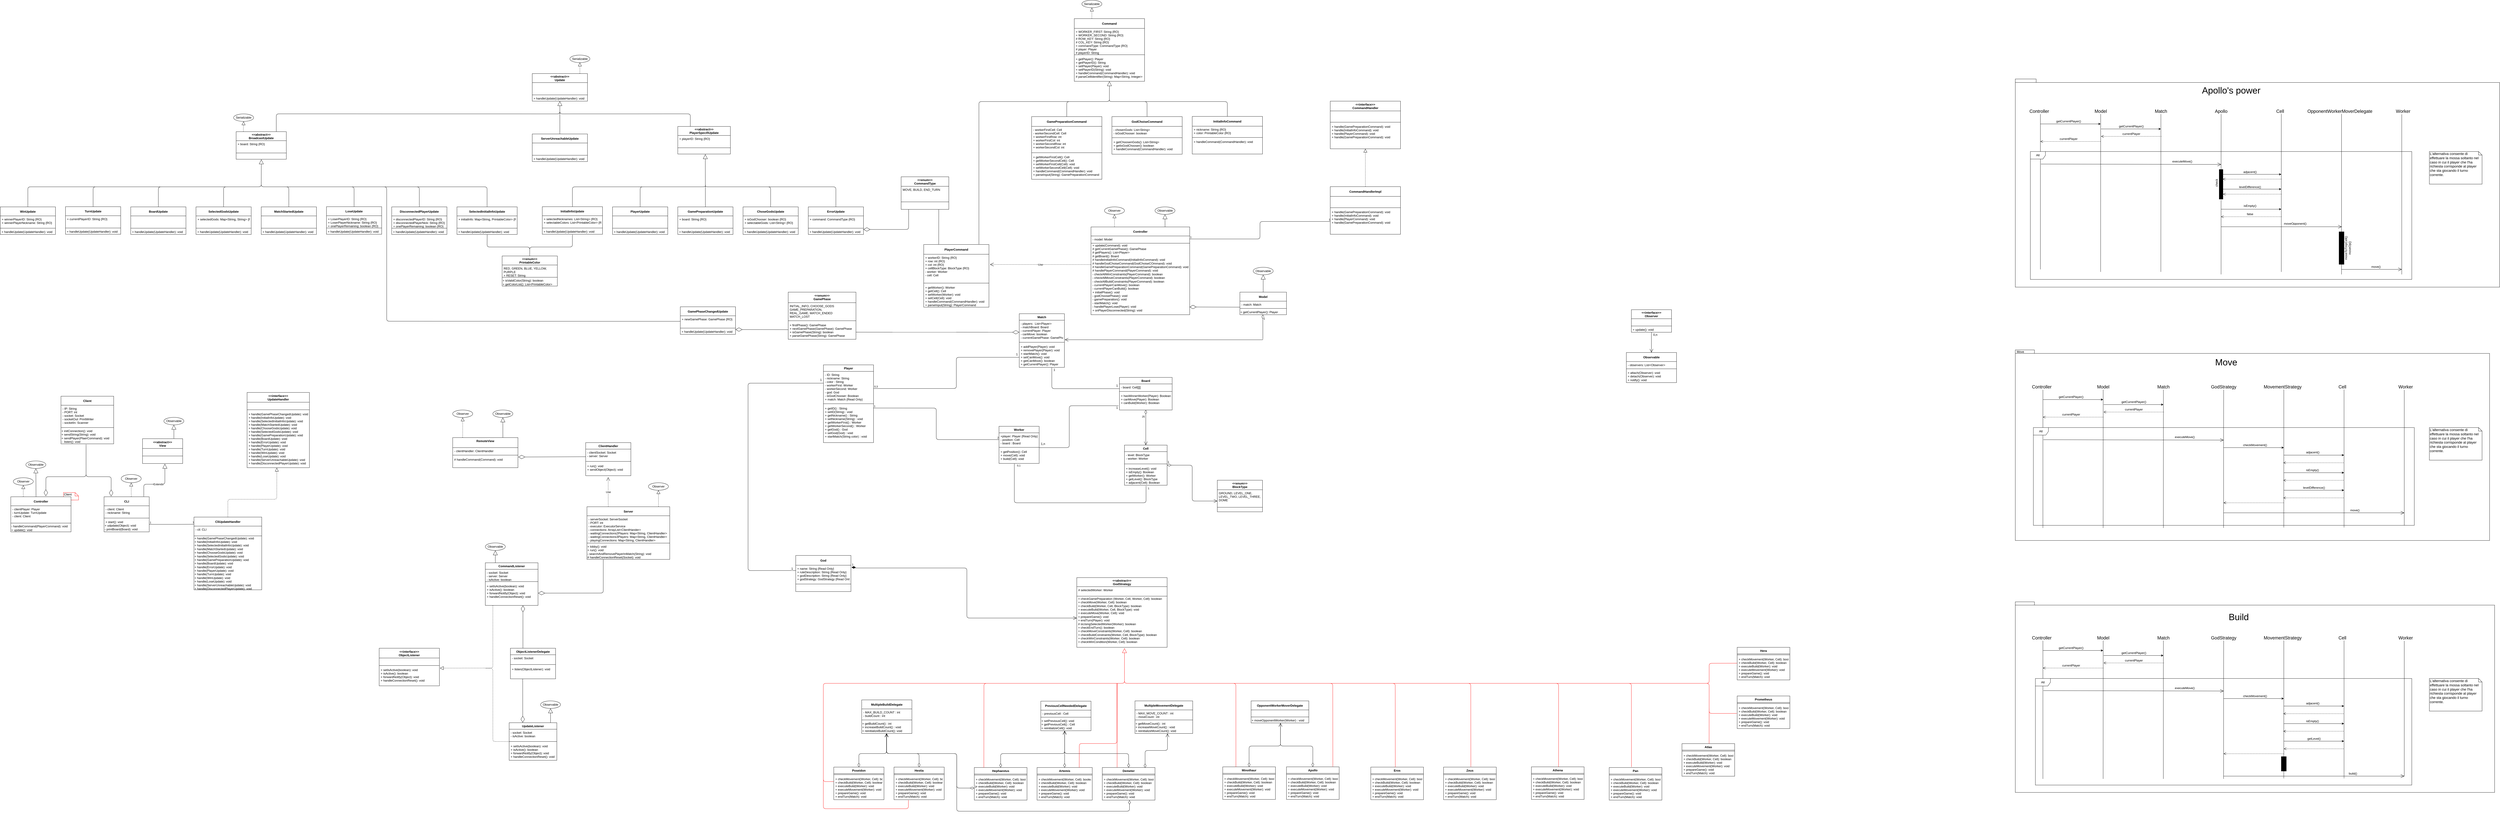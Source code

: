 <mxfile version="13.0.8" type="device"><diagram id="C5RBs43oDa-KdzZeNtuy" name="Page-1"><mxGraphModel dx="26068" dy="13727" grid="1" gridSize="10" guides="1" tooltips="1" connect="1" arrows="1" fold="1" page="1" pageScale="1" pageWidth="827" pageHeight="1169" math="0" shadow="0"><root><mxCell id="WIyWlLk6GJQsqaUBKTNV-0"/><mxCell id="WIyWlLk6GJQsqaUBKTNV-1" parent="WIyWlLk6GJQsqaUBKTNV-0"/><mxCell id="QdGs96W0mSfUI0pHaGqp-235" value="" style="shape=folder;fontStyle=1;spacingTop=10;tabWidth=40;tabHeight=14;tabPosition=left;html=1;fillColor=#fff;" parent="WIyWlLk6GJQsqaUBKTNV-1" vertex="1"><mxGeometry x="4730" y="-2770" width="1930" height="830" as="geometry"/></mxCell><mxCell id="QdGs96W0mSfUI0pHaGqp-203" value="" style="shape=folder;fontStyle=1;spacingTop=10;tabWidth=24;tabHeight=13;tabPosition=left;html=1;fillColor=#FFFFFF;" parent="WIyWlLk6GJQsqaUBKTNV-1" vertex="1"><mxGeometry x="4730" y="-685" width="1910" height="760" as="geometry"/></mxCell><mxCell id="QdGs96W0mSfUI0pHaGqp-39" value="" style="shape=folder;fontStyle=1;spacingTop=10;tabWidth=40;tabHeight=14;tabPosition=left;html=1;" parent="WIyWlLk6GJQsqaUBKTNV-1" vertex="1"><mxGeometry x="4730" y="-1689.58" width="1890" height="760" as="geometry"/></mxCell><mxCell id="oyXOoQ73rFCFG9A1BMqu-77" value="1" style="endArrow=open;html=1;endSize=12;startArrow=diamondThin;startSize=14;startFill=1;edgeStyle=orthogonalEdgeStyle;align=left;verticalAlign=bottom;exitX=1.011;exitY=0.121;exitDx=0;exitDy=0;exitPerimeter=0;entryX=-0.001;entryY=0.416;entryDx=0;entryDy=0;entryPerimeter=0;" parent="WIyWlLk6GJQsqaUBKTNV-1" source="oyXOoQ73rFCFG9A1BMqu-74" target="oyXOoQ73rFCFG9A1BMqu-129" edge="1"><mxGeometry x="-1" y="3" relative="1" as="geometry"><mxPoint x="271.91" y="-490" as="sourcePoint"/><mxPoint x="980" y="-622" as="targetPoint"/><Array as="points"><mxPoint x="104" y="-822"/><mxPoint x="552" y="-820"/><mxPoint x="552" y="-620"/></Array></mxGeometry></mxCell><mxCell id="oyXOoQ73rFCFG9A1BMqu-95" value="" style="endArrow=none;html=1;edgeStyle=orthogonalEdgeStyle;entryX=0;entryY=0.5;entryDx=0;entryDy=0;exitX=1.001;exitY=0.081;exitDx=0;exitDy=0;exitPerimeter=0;" parent="WIyWlLk6GJQsqaUBKTNV-1" source="oyXOoQ73rFCFG9A1BMqu-89" target="oyXOoQ73rFCFG9A1BMqu-92" edge="1"><mxGeometry relative="1" as="geometry"><mxPoint x="220" y="-1510" as="sourcePoint"/><mxPoint x="620" y="-1490" as="targetPoint"/></mxGeometry></mxCell><mxCell id="oyXOoQ73rFCFG9A1BMqu-96" value="1" style="resizable=0;html=1;align=left;verticalAlign=bottom;labelBackgroundColor=#ffffff;fontSize=10;" parent="oyXOoQ73rFCFG9A1BMqu-95" connectable="0" vertex="1"><mxGeometry x="-1" relative="1" as="geometry"/></mxCell><mxCell id="oyXOoQ73rFCFG9A1BMqu-97" value="2" style="resizable=0;html=1;align=right;verticalAlign=bottom;labelBackgroundColor=#ffffff;fontSize=10;" parent="oyXOoQ73rFCFG9A1BMqu-95" connectable="0" vertex="1"><mxGeometry x="1" relative="1" as="geometry"/></mxCell><mxCell id="oyXOoQ73rFCFG9A1BMqu-98" value="" style="endArrow=none;html=1;edgeStyle=orthogonalEdgeStyle;entryX=0;entryY=0.298;entryDx=0;entryDy=0;entryPerimeter=0;exitX=0.001;exitY=0.379;exitDx=0;exitDy=0;exitPerimeter=0;" parent="WIyWlLk6GJQsqaUBKTNV-1" source="oyXOoQ73rFCFG9A1BMqu-87" target="oyXOoQ73rFCFG9A1BMqu-74" edge="1"><mxGeometry relative="1" as="geometry"><mxPoint x="-190" y="-1557" as="sourcePoint"/><mxPoint x="-188" y="-2091" as="targetPoint"/><Array as="points"><mxPoint x="-320" y="-1557"/><mxPoint x="-320" y="-810"/></Array></mxGeometry></mxCell><mxCell id="oyXOoQ73rFCFG9A1BMqu-99" value="" style="resizable=0;html=1;align=left;verticalAlign=bottom;labelBackgroundColor=#ffffff;fontSize=10;" parent="oyXOoQ73rFCFG9A1BMqu-98" connectable="0" vertex="1"><mxGeometry x="-1" relative="1" as="geometry"><mxPoint x="170" as="offset"/></mxGeometry></mxCell><mxCell id="oyXOoQ73rFCFG9A1BMqu-100" value="1" style="resizable=0;html=1;align=right;verticalAlign=bottom;labelBackgroundColor=#ffffff;fontSize=12;" parent="oyXOoQ73rFCFG9A1BMqu-98" connectable="0" vertex="1"><mxGeometry x="1" relative="1" as="geometry"><mxPoint x="-10.38" y="1.0" as="offset"/></mxGeometry></mxCell><mxCell id="oyXOoQ73rFCFG9A1BMqu-101" value="&lt;font&gt;1&lt;/font&gt;" style="text;html=1;align=center;verticalAlign=middle;resizable=0;points=[];autosize=1;fontColor=#000000;" parent="WIyWlLk6GJQsqaUBKTNV-1" vertex="1"><mxGeometry x="-39.62" y="-1580" width="20" height="20" as="geometry"/></mxCell><mxCell id="oyXOoQ73rFCFG9A1BMqu-115" value="" style="endArrow=open;html=1;endSize=12;startArrow=diamondThin;startSize=14;startFill=0;edgeStyle=orthogonalEdgeStyle;align=left;verticalAlign=bottom;fontSize=12;exitX=0.5;exitY=1;exitDx=0;exitDy=0;entryX=0.5;entryY=0;entryDx=0;entryDy=0;" parent="WIyWlLk6GJQsqaUBKTNV-1" source="oyXOoQ73rFCFG9A1BMqu-102" target="oyXOoQ73rFCFG9A1BMqu-106" edge="1"><mxGeometry x="-0.888" y="10" relative="1" as="geometry"><mxPoint x="1240" y="-1443" as="sourcePoint"/><mxPoint x="1550" y="-1420" as="targetPoint"/><Array as="points"><mxPoint x="1265" y="-1330"/><mxPoint x="1265" y="-1330"/></Array><mxPoint as="offset"/></mxGeometry></mxCell><mxCell id="oyXOoQ73rFCFG9A1BMqu-116" value="1" style="endArrow=open;html=1;endSize=12;startArrow=diamondThin;startSize=14;startFill=0;edgeStyle=orthogonalEdgeStyle;align=left;verticalAlign=bottom;fontSize=12;exitX=1;exitY=0.5;exitDx=0;exitDy=0;entryX=0;entryY=0.865;entryDx=0;entryDy=0;entryPerimeter=0;" parent="WIyWlLk6GJQsqaUBKTNV-1" source="oyXOoQ73rFCFG9A1BMqu-106" target="oyXOoQ73rFCFG9A1BMqu-79" edge="1"><mxGeometry x="-1" y="3" relative="1" as="geometry"><mxPoint x="1410" y="-1300" as="sourcePoint"/><mxPoint x="1630" y="-1270" as="targetPoint"/></mxGeometry></mxCell><mxCell id="oyXOoQ73rFCFG9A1BMqu-117" value="" style="endArrow=none;html=1;edgeStyle=orthogonalEdgeStyle;fontSize=12;exitX=0.382;exitY=1.018;exitDx=0;exitDy=0;exitPerimeter=0;entryX=0.506;entryY=1.033;entryDx=0;entryDy=0;entryPerimeter=0;" parent="WIyWlLk6GJQsqaUBKTNV-1" source="oyXOoQ73rFCFG9A1BMqu-94" target="oyXOoQ73rFCFG9A1BMqu-109" edge="1"><mxGeometry relative="1" as="geometry"><mxPoint x="1090" y="-1730" as="sourcePoint"/><mxPoint x="1350" y="-1310" as="targetPoint"/><Array as="points"><mxPoint x="741" y="-1080"/><mxPoint x="1266" y="-1080"/></Array></mxGeometry></mxCell><mxCell id="oyXOoQ73rFCFG9A1BMqu-118" value="0,1" style="resizable=0;html=1;align=left;verticalAlign=bottom;labelBackgroundColor=#ffffff;fontSize=10;" parent="oyXOoQ73rFCFG9A1BMqu-117" connectable="0" vertex="1"><mxGeometry x="-1" relative="1" as="geometry"><mxPoint x="9.2" y="15" as="offset"/></mxGeometry></mxCell><mxCell id="oyXOoQ73rFCFG9A1BMqu-119" value="1" style="resizable=0;html=1;align=right;verticalAlign=bottom;labelBackgroundColor=#ffffff;fontSize=10;" parent="oyXOoQ73rFCFG9A1BMqu-117" connectable="0" vertex="1"><mxGeometry x="1" relative="1" as="geometry"><mxPoint x="13.98" y="17.18" as="offset"/></mxGeometry></mxCell><mxCell id="oyXOoQ73rFCFG9A1BMqu-120" value="&lt;font style=&quot;font-size: 10px&quot;&gt;25&lt;/font&gt;" style="text;html=1;align=center;verticalAlign=middle;resizable=0;points=[];autosize=1;fontSize=12;" parent="WIyWlLk6GJQsqaUBKTNV-1" vertex="1"><mxGeometry x="1240" y="-1434.42" width="30" height="20" as="geometry"/></mxCell><mxCell id="oyXOoQ73rFCFG9A1BMqu-147" value="" style="endArrow=none;html=1;edgeStyle=orthogonalEdgeStyle;fontSize=12;fontColor=#000000;exitX=1.004;exitY=0.551;exitDx=0;exitDy=0;exitPerimeter=0;entryX=0.001;entryY=0.582;entryDx=0;entryDy=0;entryPerimeter=0;" parent="WIyWlLk6GJQsqaUBKTNV-1" source="oyXOoQ73rFCFG9A1BMqu-87" target="oyXOoQ73rFCFG9A1BMqu-138" edge="1"><mxGeometry relative="1" as="geometry"><mxPoint x="150" y="-1480" as="sourcePoint"/><mxPoint x="750" y="-1660" as="targetPoint"/><Array as="points"><mxPoint x="510" y="-1536"/><mxPoint x="510" y="-1660"/></Array></mxGeometry></mxCell><mxCell id="oyXOoQ73rFCFG9A1BMqu-148" value="0,3" style="resizable=0;html=1;align=left;verticalAlign=bottom;labelBackgroundColor=#ffffff;fontSize=10;" parent="oyXOoQ73rFCFG9A1BMqu-147" connectable="0" vertex="1"><mxGeometry x="-1" relative="1" as="geometry"/></mxCell><mxCell id="oyXOoQ73rFCFG9A1BMqu-150" value="1" style="text;html=1;align=center;verticalAlign=middle;resizable=0;points=[];autosize=1;fontSize=12;fontColor=#000000;" parent="WIyWlLk6GJQsqaUBKTNV-1" vertex="1"><mxGeometry x="740.7" y="-1681.58" width="20" height="20" as="geometry"/></mxCell><mxCell id="oyXOoQ73rFCFG9A1BMqu-151" value="" style="endArrow=none;html=1;edgeStyle=orthogonalEdgeStyle;fontSize=12;fontColor=#000000;entryX=0.002;entryY=0.725;entryDx=0;entryDy=0;entryPerimeter=0;exitX=0.721;exitY=1.01;exitDx=0;exitDy=0;exitPerimeter=0;" parent="WIyWlLk6GJQsqaUBKTNV-1" source="oyXOoQ73rFCFG9A1BMqu-138" target="oyXOoQ73rFCFG9A1BMqu-103" edge="1"><mxGeometry relative="1" as="geometry"><mxPoint x="896" y="-1590" as="sourcePoint"/><mxPoint x="1000" y="-1580" as="targetPoint"/><Array as="points"><mxPoint x="890" y="-1535"/></Array></mxGeometry></mxCell><mxCell id="oyXOoQ73rFCFG9A1BMqu-154" value="1" style="text;html=1;align=center;verticalAlign=middle;resizable=0;points=[];autosize=1;fontSize=12;fontColor=#000000;" parent="WIyWlLk6GJQsqaUBKTNV-1" vertex="1"><mxGeometry x="890" y="-1620" width="20" height="20" as="geometry"/></mxCell><mxCell id="oyXOoQ73rFCFG9A1BMqu-155" value="1" style="text;html=1;align=center;verticalAlign=middle;resizable=0;points=[];autosize=1;fontSize=12;fontColor=#000000;" parent="WIyWlLk6GJQsqaUBKTNV-1" vertex="1"><mxGeometry x="1140" y="-1557" width="20" height="20" as="geometry"/></mxCell><mxCell id="maDCWoA33iMYb_Cbow-o-0" value="" style="endArrow=none;html=1;entryX=-0.019;entryY=0.755;entryDx=0;entryDy=0;entryPerimeter=0;exitX=1;exitY=0.625;exitDx=0;exitDy=0;exitPerimeter=0;" parent="WIyWlLk6GJQsqaUBKTNV-1" source="oyXOoQ73rFCFG9A1BMqu-93" target="oyXOoQ73rFCFG9A1BMqu-105" edge="1"><mxGeometry width="50" height="50" relative="1" as="geometry"><mxPoint x="870" y="-1360" as="sourcePoint"/><mxPoint x="680" y="-1490" as="targetPoint"/><Array as="points"><mxPoint x="960" y="-1300"/><mxPoint x="960" y="-1467"/></Array></mxGeometry></mxCell><mxCell id="maDCWoA33iMYb_Cbow-o-1" value="1,n" style="text;html=1;align=center;verticalAlign=middle;resizable=0;points=[];autosize=1;" parent="WIyWlLk6GJQsqaUBKTNV-1" vertex="1"><mxGeometry x="840" y="-1325" width="30" height="20" as="geometry"/></mxCell><mxCell id="maDCWoA33iMYb_Cbow-o-2" value="1" style="text;html=1;align=center;verticalAlign=middle;resizable=0;points=[];autosize=1;" parent="WIyWlLk6GJQsqaUBKTNV-1" vertex="1"><mxGeometry x="1140" y="-1469" width="20" height="20" as="geometry"/></mxCell><mxCell id="I0mnl5uHUo-4DdU0Hluc-22" value="" style="endArrow=open;endFill=1;endSize=12;html=1;exitX=0.499;exitY=1.014;exitDx=0;exitDy=0;exitPerimeter=0;entryX=0.5;entryY=0;entryDx=0;entryDy=0;" parent="WIyWlLk6GJQsqaUBKTNV-1" source="I0mnl5uHUo-4DdU0Hluc-8" target="I0mnl5uHUo-4DdU0Hluc-9" edge="1"><mxGeometry width="160" relative="1" as="geometry"><mxPoint x="3590" y="-1550.0" as="sourcePoint"/><mxPoint x="3600" y="-1600.0" as="targetPoint"/><Array as="points"/></mxGeometry></mxCell><mxCell id="I0mnl5uHUo-4DdU0Hluc-23" value="" style="endArrow=block;dashed=1;endFill=0;endSize=12;html=1;exitX=0.238;exitY=-0.001;exitDx=0;exitDy=0;entryX=0.5;entryY=1;entryDx=0;entryDy=0;exitPerimeter=0;" parent="WIyWlLk6GJQsqaUBKTNV-1" source="I0mnl5uHUo-4DdU0Hluc-0" target="CXR2XI_2T3V79-sR6mvG-13" edge="1"><mxGeometry width="160" relative="1" as="geometry"><mxPoint x="1180.28" y="-2110" as="sourcePoint"/><mxPoint x="1080" y="-2200" as="targetPoint"/><Array as="points"/></mxGeometry></mxCell><mxCell id="I0mnl5uHUo-4DdU0Hluc-24" value="0,n" style="text;html=1;align=center;verticalAlign=middle;resizable=0;points=[];autosize=1;" parent="WIyWlLk6GJQsqaUBKTNV-1" vertex="1"><mxGeometry x="3280" y="-1760.0" width="30" height="20" as="geometry"/></mxCell><mxCell id="I0mnl5uHUo-4DdU0Hluc-41" value="" style="endArrow=diamondThin;endFill=0;endSize=24;html=1;entryX=0.999;entryY=0.89;entryDx=0;entryDy=0;entryPerimeter=0;exitX=0.003;exitY=0.994;exitDx=0;exitDy=0;exitPerimeter=0;" parent="WIyWlLk6GJQsqaUBKTNV-1" source="I0mnl5uHUo-4DdU0Hluc-34" target="I0mnl5uHUo-4DdU0Hluc-3" edge="1"><mxGeometry width="160" relative="1" as="geometry"><mxPoint x="1270.28" y="-2040" as="sourcePoint"/><mxPoint x="1210.28" y="-2050" as="targetPoint"/></mxGeometry></mxCell><mxCell id="I0mnl5uHUo-4DdU0Hluc-43" value="1" style="endArrow=open;html=1;endSize=12;startArrow=diamondThin;startSize=14;startFill=0;edgeStyle=orthogonalEdgeStyle;align=left;verticalAlign=bottom;exitX=0.493;exitY=1;exitDx=0;exitDy=0;exitPerimeter=0;entryX=1.009;entryY=0.926;entryDx=0;entryDy=0;entryPerimeter=0;" parent="WIyWlLk6GJQsqaUBKTNV-1" source="I0mnl5uHUo-4DdU0Hluc-36" edge="1" target="oyXOoQ73rFCFG9A1BMqu-136"><mxGeometry x="-0.945" relative="1" as="geometry"><mxPoint x="1710" y="-2000" as="sourcePoint"/><mxPoint x="1050" y="-1670" as="targetPoint"/><Array as="points"><mxPoint x="1729" y="-1730"/><mxPoint x="1050" y="-1730"/></Array><mxPoint as="offset"/></mxGeometry></mxCell><mxCell id="I0mnl5uHUo-4DdU0Hluc-44" value="Use" style="endArrow=open;endSize=12;dashed=1;html=1;entryX=1.017;entryY=0.367;entryDx=0;entryDy=0;entryPerimeter=0;" parent="WIyWlLk6GJQsqaUBKTNV-1" target="I0mnl5uHUo-4DdU0Hluc-30" edge="1"><mxGeometry width="160" relative="1" as="geometry"><mxPoint x="1046" y="-2030" as="sourcePoint"/><mxPoint x="680" y="-2031" as="targetPoint"/></mxGeometry></mxCell><mxCell id="QdGs96W0mSfUI0pHaGqp-0" value="&lt;font style=&quot;font-size: 18px&quot;&gt;Controller&lt;/font&gt;" style="text;html=1;align=center;verticalAlign=middle;resizable=0;points=[];autosize=1;" parent="WIyWlLk6GJQsqaUBKTNV-1" vertex="1"><mxGeometry x="4790" y="-1551.58" width="90" height="20" as="geometry"/></mxCell><mxCell id="QdGs96W0mSfUI0pHaGqp-1" value="" style="endArrow=none;html=1;" parent="WIyWlLk6GJQsqaUBKTNV-1" edge="1"><mxGeometry width="50" height="50" relative="1" as="geometry"><mxPoint x="4840" y="-979.58" as="sourcePoint"/><mxPoint x="4840" y="-1530.58" as="targetPoint"/></mxGeometry></mxCell><mxCell id="QdGs96W0mSfUI0pHaGqp-2" value="&lt;font style=&quot;font-size: 18px&quot;&gt;Model&lt;/font&gt;" style="text;html=1;align=center;verticalAlign=middle;resizable=0;points=[];autosize=1;" parent="WIyWlLk6GJQsqaUBKTNV-1" vertex="1"><mxGeometry x="5050" y="-1551.58" width="60" height="20" as="geometry"/></mxCell><mxCell id="QdGs96W0mSfUI0pHaGqp-3" value="" style="endArrow=none;html=1;entryX=0.503;entryY=1.026;entryDx=0;entryDy=0;entryPerimeter=0;" parent="WIyWlLk6GJQsqaUBKTNV-1" target="QdGs96W0mSfUI0pHaGqp-2" edge="1"><mxGeometry width="50" height="50" relative="1" as="geometry"><mxPoint x="5080" y="-979.58" as="sourcePoint"/><mxPoint x="5080" y="-1511.58" as="targetPoint"/></mxGeometry></mxCell><mxCell id="QdGs96W0mSfUI0pHaGqp-4" value="&lt;font style=&quot;font-size: 18px&quot;&gt;Match&lt;/font&gt;" style="text;html=1;align=center;verticalAlign=middle;resizable=0;points=[];autosize=1;" parent="WIyWlLk6GJQsqaUBKTNV-1" vertex="1"><mxGeometry x="5290" y="-1551.58" width="60" height="20" as="geometry"/></mxCell><mxCell id="QdGs96W0mSfUI0pHaGqp-5" value="" style="endArrow=none;html=1;entryX=0.503;entryY=1.026;entryDx=0;entryDy=0;entryPerimeter=0;" parent="WIyWlLk6GJQsqaUBKTNV-1" target="QdGs96W0mSfUI0pHaGqp-4" edge="1"><mxGeometry width="50" height="50" relative="1" as="geometry"><mxPoint x="5320" y="-979.58" as="sourcePoint"/><mxPoint x="5320" y="-1511.58" as="targetPoint"/></mxGeometry></mxCell><mxCell id="QdGs96W0mSfUI0pHaGqp-6" value="&lt;font style=&quot;font-size: 18px&quot;&gt;GodStrategy&lt;/font&gt;" style="text;html=1;align=center;verticalAlign=middle;resizable=0;points=[];autosize=1;" parent="WIyWlLk6GJQsqaUBKTNV-1" vertex="1"><mxGeometry x="5500" y="-1551.58" width="120" height="20" as="geometry"/></mxCell><mxCell id="QdGs96W0mSfUI0pHaGqp-7" value="" style="endArrow=none;html=1;entryX=0.503;entryY=1.026;entryDx=0;entryDy=0;entryPerimeter=0;" parent="WIyWlLk6GJQsqaUBKTNV-1" target="QdGs96W0mSfUI0pHaGqp-6" edge="1"><mxGeometry width="50" height="50" relative="1" as="geometry"><mxPoint x="5560" y="-980" as="sourcePoint"/><mxPoint x="5560" y="-1511.58" as="targetPoint"/><Array as="points"><mxPoint x="5560" y="-1351.58"/></Array></mxGeometry></mxCell><mxCell id="QdGs96W0mSfUI0pHaGqp-15" value="getCurrentPlayer()" style="text;html=1;align=center;verticalAlign=middle;resizable=0;points=[];autosize=1;" parent="WIyWlLk6GJQsqaUBKTNV-1" vertex="1"><mxGeometry x="4897" y="-1511.58" width="110" height="20" as="geometry"/></mxCell><mxCell id="QdGs96W0mSfUI0pHaGqp-16" value="" style="html=1;verticalAlign=bottom;endArrow=open;dashed=1;endSize=8;" parent="WIyWlLk6GJQsqaUBKTNV-1" edge="1"><mxGeometry x="-0.091" y="10" relative="1" as="geometry"><mxPoint x="5080" y="-1421.58" as="sourcePoint"/><mxPoint x="4840" y="-1421.58" as="targetPoint"/><mxPoint as="offset"/></mxGeometry></mxCell><mxCell id="QdGs96W0mSfUI0pHaGqp-17" value="currentPlayer" style="text;html=1;align=center;verticalAlign=middle;resizable=0;points=[];autosize=1;" parent="WIyWlLk6GJQsqaUBKTNV-1" vertex="1"><mxGeometry x="4907" y="-1441.58" width="90" height="20" as="geometry"/></mxCell><mxCell id="QdGs96W0mSfUI0pHaGqp-19" value="" style="endArrow=classic;html=1;" parent="WIyWlLk6GJQsqaUBKTNV-1" edge="1"><mxGeometry width="50" height="50" relative="1" as="geometry"><mxPoint x="4840" y="-1491.58" as="sourcePoint"/><mxPoint x="5080" y="-1491.58" as="targetPoint"/></mxGeometry></mxCell><mxCell id="QdGs96W0mSfUI0pHaGqp-22" value="" style="endArrow=open;endFill=1;endSize=12;html=1;" parent="WIyWlLk6GJQsqaUBKTNV-1" edge="1"><mxGeometry width="160" relative="1" as="geometry"><mxPoint x="4842" y="-1331.58" as="sourcePoint"/><mxPoint x="5560" y="-1330" as="targetPoint"/></mxGeometry></mxCell><mxCell id="QdGs96W0mSfUI0pHaGqp-23" value="executeMove()" style="text;html=1;align=center;verticalAlign=middle;resizable=0;points=[];autosize=1;" parent="WIyWlLk6GJQsqaUBKTNV-1" vertex="1"><mxGeometry x="5360" y="-1351.58" width="90" height="20" as="geometry"/></mxCell><mxCell id="QdGs96W0mSfUI0pHaGqp-24" value="" style="endArrow=classic;html=1;" parent="WIyWlLk6GJQsqaUBKTNV-1" edge="1"><mxGeometry width="50" height="50" relative="1" as="geometry"><mxPoint x="5082" y="-1471.58" as="sourcePoint"/><mxPoint x="5320" y="-1471.58" as="targetPoint"/></mxGeometry></mxCell><mxCell id="QdGs96W0mSfUI0pHaGqp-25" value="getCurrentPlayer()" style="text;html=1;align=center;verticalAlign=middle;resizable=0;points=[];autosize=1;" parent="WIyWlLk6GJQsqaUBKTNV-1" vertex="1"><mxGeometry x="5147" y="-1491.58" width="110" height="20" as="geometry"/></mxCell><mxCell id="QdGs96W0mSfUI0pHaGqp-27" value="" style="html=1;verticalAlign=bottom;endArrow=open;dashed=1;endSize=8;" parent="WIyWlLk6GJQsqaUBKTNV-1" edge="1"><mxGeometry x="-0.091" y="10" relative="1" as="geometry"><mxPoint x="5322" y="-1441.92" as="sourcePoint"/><mxPoint x="5082" y="-1441.92" as="targetPoint"/><mxPoint as="offset"/><Array as="points"><mxPoint x="5200" y="-1441.92"/></Array></mxGeometry></mxCell><mxCell id="QdGs96W0mSfUI0pHaGqp-30" value="currentPlayer" style="text;html=1;align=center;verticalAlign=middle;resizable=0;points=[];autosize=1;" parent="WIyWlLk6GJQsqaUBKTNV-1" vertex="1"><mxGeometry x="5157" y="-1461.58" width="90" height="20" as="geometry"/></mxCell><mxCell id="QdGs96W0mSfUI0pHaGqp-33" value="&lt;font style=&quot;font-size: 18px&quot;&gt;Cell&lt;/font&gt;" style="text;html=1;align=center;verticalAlign=middle;resizable=0;points=[];autosize=1;" parent="WIyWlLk6GJQsqaUBKTNV-1" vertex="1"><mxGeometry x="6008" y="-1551.58" width="50" height="20" as="geometry"/></mxCell><mxCell id="QdGs96W0mSfUI0pHaGqp-34" value="checkMovement()" style="text;html=1;align=center;verticalAlign=middle;resizable=0;points=[];autosize=1;" parent="WIyWlLk6GJQsqaUBKTNV-1" vertex="1"><mxGeometry x="5630" y="-1319.58" width="110" height="20" as="geometry"/></mxCell><mxCell id="QdGs96W0mSfUI0pHaGqp-38" value="&lt;font style=&quot;font-size: 14px&quot;&gt;L'alternativa consente di effettuare la mossa soltanto nel caso in cui il player che l'ha richiesta corrisponde al player che sta giocando il turno corrente.&lt;/font&gt;" style="shape=note;whiteSpace=wrap;html=1;size=14;verticalAlign=top;align=left;spacingTop=-6;" parent="WIyWlLk6GJQsqaUBKTNV-1" vertex="1"><mxGeometry x="6380" y="-1380" width="210" height="130" as="geometry"/></mxCell><mxCell id="QdGs96W0mSfUI0pHaGqp-40" value="Move" style="text;html=1;align=center;verticalAlign=middle;resizable=0;points=[];autosize=1;" parent="WIyWlLk6GJQsqaUBKTNV-1" vertex="1"><mxGeometry x="4730" y="-1692" width="40" height="20" as="geometry"/></mxCell><mxCell id="QdGs96W0mSfUI0pHaGqp-97" value="" style="endArrow=none;html=1;" parent="WIyWlLk6GJQsqaUBKTNV-1" edge="1"><mxGeometry width="50" height="50" relative="1" as="geometry"><mxPoint x="5800" y="-1531.58" as="sourcePoint"/><mxPoint x="5800" y="-981.58" as="targetPoint"/></mxGeometry></mxCell><mxCell id="QdGs96W0mSfUI0pHaGqp-98" value="&lt;span style=&quot;font-size: 18px&quot;&gt;MovementStrategy&lt;/span&gt;" style="text;html=1;align=center;verticalAlign=middle;resizable=0;points=[];autosize=1;" parent="WIyWlLk6GJQsqaUBKTNV-1" vertex="1"><mxGeometry x="5710" y="-1551.58" width="170" height="20" as="geometry"/></mxCell><mxCell id="QdGs96W0mSfUI0pHaGqp-99" value="" style="endArrow=none;html=1;" parent="WIyWlLk6GJQsqaUBKTNV-1" edge="1"><mxGeometry width="50" height="50" relative="1" as="geometry"><mxPoint x="6040" y="-981.58" as="sourcePoint"/><mxPoint x="6040" y="-1531.58" as="targetPoint"/></mxGeometry></mxCell><mxCell id="QdGs96W0mSfUI0pHaGqp-101" value="adjacent()" style="text;html=1;align=center;verticalAlign=middle;resizable=0;points=[];autosize=1;" parent="WIyWlLk6GJQsqaUBKTNV-1" vertex="1"><mxGeometry x="5880" y="-1290.58" width="70" height="20" as="geometry"/></mxCell><mxCell id="QdGs96W0mSfUI0pHaGqp-102" value="" style="html=1;verticalAlign=bottom;endArrow=open;dashed=1;endSize=8;" parent="WIyWlLk6GJQsqaUBKTNV-1" edge="1"><mxGeometry x="-1" y="82" relative="1" as="geometry"><mxPoint x="6038" y="-1239.58" as="sourcePoint"/><mxPoint x="5798" y="-1239.58" as="targetPoint"/><mxPoint x="80" y="-62" as="offset"/></mxGeometry></mxCell><mxCell id="QdGs96W0mSfUI0pHaGqp-104" value="" style="html=1;verticalAlign=bottom;endArrow=open;dashed=1;endSize=8;" parent="WIyWlLk6GJQsqaUBKTNV-1" edge="1"><mxGeometry x="-1" y="-108" relative="1" as="geometry"><mxPoint x="6038" y="-1169.58" as="sourcePoint"/><mxPoint x="5798" y="-1169.58" as="targetPoint"/><mxPoint x="100" y="68" as="offset"/></mxGeometry></mxCell><mxCell id="QdGs96W0mSfUI0pHaGqp-106" value="" style="html=1;verticalAlign=bottom;endArrow=open;dashed=1;endSize=8;" parent="WIyWlLk6GJQsqaUBKTNV-1" edge="1"><mxGeometry x="-1" y="-108" relative="1" as="geometry"><mxPoint x="6038" y="-1099.58" as="sourcePoint"/><mxPoint x="5798" y="-1099.58" as="targetPoint"/><mxPoint x="100" y="68" as="offset"/></mxGeometry></mxCell><mxCell id="QdGs96W0mSfUI0pHaGqp-107" value="isEmpty()" style="text;html=1;align=center;verticalAlign=middle;resizable=0;points=[];autosize=1;" parent="WIyWlLk6GJQsqaUBKTNV-1" vertex="1"><mxGeometry x="5879" y="-1220" width="70" height="20" as="geometry"/></mxCell><mxCell id="QdGs96W0mSfUI0pHaGqp-108" value="levelDifference()" style="text;html=1;align=center;verticalAlign=middle;resizable=0;points=[];autosize=1;" parent="WIyWlLk6GJQsqaUBKTNV-1" vertex="1"><mxGeometry x="5870" y="-1150" width="100" height="20" as="geometry"/></mxCell><mxCell id="QdGs96W0mSfUI0pHaGqp-109" value="" style="endArrow=none;html=1;" parent="WIyWlLk6GJQsqaUBKTNV-1" edge="1"><mxGeometry width="50" height="50" relative="1" as="geometry"><mxPoint x="6280" y="-990" as="sourcePoint"/><mxPoint x="6280" y="-1530" as="targetPoint"/></mxGeometry></mxCell><mxCell id="QdGs96W0mSfUI0pHaGqp-110" value="&lt;font style=&quot;font-size: 18px&quot;&gt;Worker&lt;/font&gt;" style="text;html=1;align=center;verticalAlign=middle;resizable=0;points=[];autosize=1;" parent="WIyWlLk6GJQsqaUBKTNV-1" vertex="1"><mxGeometry x="6250" y="-1551.58" width="70" height="20" as="geometry"/></mxCell><mxCell id="QdGs96W0mSfUI0pHaGqp-111" value="" style="html=1;verticalAlign=bottom;endArrow=open;dashed=1;endSize=8;" parent="WIyWlLk6GJQsqaUBKTNV-1" edge="1"><mxGeometry x="0.667" y="-60" relative="1" as="geometry"><mxPoint x="5800" y="-1080" as="sourcePoint"/><mxPoint x="5560" y="-1080" as="targetPoint"/><mxPoint as="offset"/></mxGeometry></mxCell><mxCell id="QdGs96W0mSfUI0pHaGqp-112" value="" style="endArrow=open;endFill=1;endSize=12;html=1;" parent="WIyWlLk6GJQsqaUBKTNV-1" edge="1"><mxGeometry width="160" relative="1" as="geometry"><mxPoint x="5560" y="-1040" as="sourcePoint"/><mxPoint x="6280" y="-1040" as="targetPoint"/></mxGeometry></mxCell><mxCell id="QdGs96W0mSfUI0pHaGqp-113" value="move()" style="text;html=1;align=center;verticalAlign=middle;resizable=0;points=[];autosize=1;" parent="WIyWlLk6GJQsqaUBKTNV-1" vertex="1"><mxGeometry x="6058" y="-1060" width="50" height="20" as="geometry"/></mxCell><mxCell id="QdGs96W0mSfUI0pHaGqp-114" value="" style="endArrow=classic;html=1;" parent="WIyWlLk6GJQsqaUBKTNV-1" edge="1"><mxGeometry width="50" height="50" relative="1" as="geometry"><mxPoint x="5800" y="-1270" as="sourcePoint"/><mxPoint x="6040" y="-1270" as="targetPoint"/></mxGeometry></mxCell><mxCell id="QdGs96W0mSfUI0pHaGqp-115" value="" style="endArrow=classic;html=1;" parent="WIyWlLk6GJQsqaUBKTNV-1" edge="1"><mxGeometry width="50" height="50" relative="1" as="geometry"><mxPoint x="5800" y="-1200" as="sourcePoint"/><mxPoint x="6040" y="-1200" as="targetPoint"/></mxGeometry></mxCell><mxCell id="QdGs96W0mSfUI0pHaGqp-116" value="" style="endArrow=classic;html=1;" parent="WIyWlLk6GJQsqaUBKTNV-1" edge="1"><mxGeometry width="50" height="50" relative="1" as="geometry"><mxPoint x="5800" y="-1130" as="sourcePoint"/><mxPoint x="6040" y="-1130" as="targetPoint"/></mxGeometry></mxCell><mxCell id="QdGs96W0mSfUI0pHaGqp-117" value="" style="endArrow=classic;html=1;" parent="WIyWlLk6GJQsqaUBKTNV-1" edge="1"><mxGeometry width="50" height="50" relative="1" as="geometry"><mxPoint x="5560" y="-1300" as="sourcePoint"/><mxPoint x="5800" y="-1300" as="targetPoint"/></mxGeometry></mxCell><mxCell id="QdGs96W0mSfUI0pHaGqp-119" value="&lt;font style=&quot;font-size: 18px&quot;&gt;Controller&lt;/font&gt;" style="text;html=1;align=center;verticalAlign=middle;resizable=0;points=[];autosize=1;" parent="WIyWlLk6GJQsqaUBKTNV-1" vertex="1"><mxGeometry x="4790" y="-551.0" width="90" height="20" as="geometry"/></mxCell><mxCell id="QdGs96W0mSfUI0pHaGqp-120" value="" style="endArrow=none;html=1;" parent="WIyWlLk6GJQsqaUBKTNV-1" edge="1"><mxGeometry width="50" height="50" relative="1" as="geometry"><mxPoint x="4840" y="21.0" as="sourcePoint"/><mxPoint x="4840" y="-530.0" as="targetPoint"/></mxGeometry></mxCell><mxCell id="QdGs96W0mSfUI0pHaGqp-121" value="&lt;font style=&quot;font-size: 18px&quot;&gt;Model&lt;/font&gt;" style="text;html=1;align=center;verticalAlign=middle;resizable=0;points=[];autosize=1;" parent="WIyWlLk6GJQsqaUBKTNV-1" vertex="1"><mxGeometry x="5050" y="-551.0" width="60" height="20" as="geometry"/></mxCell><mxCell id="QdGs96W0mSfUI0pHaGqp-122" value="" style="endArrow=none;html=1;entryX=0.503;entryY=1.026;entryDx=0;entryDy=0;entryPerimeter=0;" parent="WIyWlLk6GJQsqaUBKTNV-1" target="QdGs96W0mSfUI0pHaGqp-121" edge="1"><mxGeometry width="50" height="50" relative="1" as="geometry"><mxPoint x="5080" y="21.0" as="sourcePoint"/><mxPoint x="5080" y="-511.0" as="targetPoint"/></mxGeometry></mxCell><mxCell id="QdGs96W0mSfUI0pHaGqp-123" value="&lt;font style=&quot;font-size: 18px&quot;&gt;Match&lt;/font&gt;" style="text;html=1;align=center;verticalAlign=middle;resizable=0;points=[];autosize=1;" parent="WIyWlLk6GJQsqaUBKTNV-1" vertex="1"><mxGeometry x="5290" y="-551.0" width="60" height="20" as="geometry"/></mxCell><mxCell id="QdGs96W0mSfUI0pHaGqp-124" value="" style="endArrow=none;html=1;entryX=0.503;entryY=1.026;entryDx=0;entryDy=0;entryPerimeter=0;" parent="WIyWlLk6GJQsqaUBKTNV-1" target="QdGs96W0mSfUI0pHaGqp-123" edge="1"><mxGeometry width="50" height="50" relative="1" as="geometry"><mxPoint x="5320" y="21.0" as="sourcePoint"/><mxPoint x="5320" y="-511.0" as="targetPoint"/><Array as="points"><mxPoint x="5320" y="-381"/></Array></mxGeometry></mxCell><mxCell id="QdGs96W0mSfUI0pHaGqp-125" value="&lt;font style=&quot;font-size: 18px&quot;&gt;GodStrategy&lt;/font&gt;" style="text;html=1;align=center;verticalAlign=middle;resizable=0;points=[];autosize=1;" parent="WIyWlLk6GJQsqaUBKTNV-1" vertex="1"><mxGeometry x="5500" y="-551.0" width="120" height="20" as="geometry"/></mxCell><mxCell id="QdGs96W0mSfUI0pHaGqp-126" value="" style="endArrow=none;html=1;entryX=0.503;entryY=1.026;entryDx=0;entryDy=0;entryPerimeter=0;" parent="WIyWlLk6GJQsqaUBKTNV-1" target="QdGs96W0mSfUI0pHaGqp-125" edge="1"><mxGeometry width="50" height="50" relative="1" as="geometry"><mxPoint x="5560" y="21.0" as="sourcePoint"/><mxPoint x="5560" y="-511.0" as="targetPoint"/><Array as="points"><mxPoint x="5560" y="-351.0"/></Array></mxGeometry></mxCell><mxCell id="QdGs96W0mSfUI0pHaGqp-127" value="getCurrentPlayer()" style="text;html=1;align=center;verticalAlign=middle;resizable=0;points=[];autosize=1;" parent="WIyWlLk6GJQsqaUBKTNV-1" vertex="1"><mxGeometry x="4897" y="-511.0" width="110" height="20" as="geometry"/></mxCell><mxCell id="QdGs96W0mSfUI0pHaGqp-128" value="" style="html=1;verticalAlign=bottom;endArrow=open;dashed=1;endSize=8;" parent="WIyWlLk6GJQsqaUBKTNV-1" edge="1"><mxGeometry x="-0.091" y="10" relative="1" as="geometry"><mxPoint x="5080" y="-421.0" as="sourcePoint"/><mxPoint x="4840" y="-421.0" as="targetPoint"/><mxPoint as="offset"/></mxGeometry></mxCell><mxCell id="QdGs96W0mSfUI0pHaGqp-129" value="currentPlayer" style="text;html=1;align=center;verticalAlign=middle;resizable=0;points=[];autosize=1;" parent="WIyWlLk6GJQsqaUBKTNV-1" vertex="1"><mxGeometry x="4907" y="-441.0" width="90" height="20" as="geometry"/></mxCell><mxCell id="QdGs96W0mSfUI0pHaGqp-130" value="" style="endArrow=classic;html=1;" parent="WIyWlLk6GJQsqaUBKTNV-1" edge="1"><mxGeometry width="50" height="50" relative="1" as="geometry"><mxPoint x="4840" y="-491.0" as="sourcePoint"/><mxPoint x="5080" y="-491.0" as="targetPoint"/></mxGeometry></mxCell><mxCell id="QdGs96W0mSfUI0pHaGqp-131" value="" style="endArrow=open;endFill=1;endSize=12;html=1;" parent="WIyWlLk6GJQsqaUBKTNV-1" edge="1"><mxGeometry width="160" relative="1" as="geometry"><mxPoint x="4842" y="-331.0" as="sourcePoint"/><mxPoint x="5560" y="-329.42" as="targetPoint"/></mxGeometry></mxCell><mxCell id="QdGs96W0mSfUI0pHaGqp-132" value="executeMove()" style="text;html=1;align=center;verticalAlign=middle;resizable=0;points=[];autosize=1;" parent="WIyWlLk6GJQsqaUBKTNV-1" vertex="1"><mxGeometry x="5360" y="-351.0" width="90" height="20" as="geometry"/></mxCell><mxCell id="QdGs96W0mSfUI0pHaGqp-133" value="" style="endArrow=classic;html=1;" parent="WIyWlLk6GJQsqaUBKTNV-1" edge="1"><mxGeometry width="50" height="50" relative="1" as="geometry"><mxPoint x="5082" y="-471.0" as="sourcePoint"/><mxPoint x="5320" y="-471.0" as="targetPoint"/></mxGeometry></mxCell><mxCell id="QdGs96W0mSfUI0pHaGqp-134" value="getCurrentPlayer()" style="text;html=1;align=center;verticalAlign=middle;resizable=0;points=[];autosize=1;" parent="WIyWlLk6GJQsqaUBKTNV-1" vertex="1"><mxGeometry x="5147" y="-491.0" width="110" height="20" as="geometry"/></mxCell><mxCell id="QdGs96W0mSfUI0pHaGqp-135" value="" style="html=1;verticalAlign=bottom;endArrow=open;dashed=1;endSize=8;" parent="WIyWlLk6GJQsqaUBKTNV-1" edge="1"><mxGeometry x="-0.091" y="10" relative="1" as="geometry"><mxPoint x="5322" y="-441.34" as="sourcePoint"/><mxPoint x="5082" y="-441.34" as="targetPoint"/><mxPoint as="offset"/><Array as="points"><mxPoint x="5200" y="-441.34"/></Array></mxGeometry></mxCell><mxCell id="QdGs96W0mSfUI0pHaGqp-136" value="currentPlayer" style="text;html=1;align=center;verticalAlign=middle;resizable=0;points=[];autosize=1;" parent="WIyWlLk6GJQsqaUBKTNV-1" vertex="1"><mxGeometry x="5157" y="-461.0" width="90" height="20" as="geometry"/></mxCell><mxCell id="QdGs96W0mSfUI0pHaGqp-137" value="&lt;font style=&quot;font-size: 18px&quot;&gt;Cell&lt;/font&gt;" style="text;html=1;align=center;verticalAlign=middle;resizable=0;points=[];autosize=1;" parent="WIyWlLk6GJQsqaUBKTNV-1" vertex="1"><mxGeometry x="6008" y="-551.0" width="50" height="20" as="geometry"/></mxCell><mxCell id="QdGs96W0mSfUI0pHaGqp-138" value="checkMovement()" style="text;html=1;align=center;verticalAlign=middle;resizable=0;points=[];autosize=1;" parent="WIyWlLk6GJQsqaUBKTNV-1" vertex="1"><mxGeometry x="5630" y="-319.0" width="110" height="20" as="geometry"/></mxCell><mxCell id="QdGs96W0mSfUI0pHaGqp-139" value="&lt;font style=&quot;font-size: 14px&quot;&gt;L'alternativa consente di effettuare la mossa soltanto nel caso in cui il player che l'ha richiesta corrisponde al player che sta giocando il turno corrente.&lt;/font&gt;" style="shape=note;whiteSpace=wrap;html=1;size=14;verticalAlign=top;align=left;spacingTop=-6;" parent="WIyWlLk6GJQsqaUBKTNV-1" vertex="1"><mxGeometry x="6380" y="-379.42" width="210" height="130" as="geometry"/></mxCell><mxCell id="QdGs96W0mSfUI0pHaGqp-140" value="" style="endArrow=none;html=1;" parent="WIyWlLk6GJQsqaUBKTNV-1" source="QdGs96W0mSfUI0pHaGqp-160" edge="1"><mxGeometry width="50" height="50" relative="1" as="geometry"><mxPoint x="5800" y="-531.0" as="sourcePoint"/><mxPoint x="5800" y="19.0" as="targetPoint"/></mxGeometry></mxCell><mxCell id="QdGs96W0mSfUI0pHaGqp-141" value="&lt;span style=&quot;font-size: 18px&quot;&gt;MovementStrategy&lt;/span&gt;" style="text;html=1;align=center;verticalAlign=middle;resizable=0;points=[];autosize=1;" parent="WIyWlLk6GJQsqaUBKTNV-1" vertex="1"><mxGeometry x="5710" y="-551.0" width="170" height="20" as="geometry"/></mxCell><mxCell id="QdGs96W0mSfUI0pHaGqp-142" value="" style="endArrow=none;html=1;" parent="WIyWlLk6GJQsqaUBKTNV-1" edge="1"><mxGeometry width="50" height="50" relative="1" as="geometry"><mxPoint x="6040" y="19.0" as="sourcePoint"/><mxPoint x="6040" y="-531.0" as="targetPoint"/></mxGeometry></mxCell><mxCell id="QdGs96W0mSfUI0pHaGqp-143" value="adjacent()" style="text;html=1;align=center;verticalAlign=middle;resizable=0;points=[];autosize=1;" parent="WIyWlLk6GJQsqaUBKTNV-1" vertex="1"><mxGeometry x="5880" y="-290.0" width="70" height="20" as="geometry"/></mxCell><mxCell id="QdGs96W0mSfUI0pHaGqp-144" value="" style="html=1;verticalAlign=bottom;endArrow=open;dashed=1;endSize=8;" parent="WIyWlLk6GJQsqaUBKTNV-1" edge="1"><mxGeometry x="-1" y="82" relative="1" as="geometry"><mxPoint x="6038" y="-239.0" as="sourcePoint"/><mxPoint x="5798" y="-239.0" as="targetPoint"/><mxPoint x="80" y="-62" as="offset"/></mxGeometry></mxCell><mxCell id="QdGs96W0mSfUI0pHaGqp-145" value="" style="html=1;verticalAlign=bottom;endArrow=open;dashed=1;endSize=8;" parent="WIyWlLk6GJQsqaUBKTNV-1" edge="1"><mxGeometry x="-1" y="-108" relative="1" as="geometry"><mxPoint x="6038" y="-169.0" as="sourcePoint"/><mxPoint x="5798" y="-169.0" as="targetPoint"/><mxPoint x="100" y="68" as="offset"/></mxGeometry></mxCell><mxCell id="QdGs96W0mSfUI0pHaGqp-146" value="" style="html=1;verticalAlign=bottom;endArrow=open;dashed=1;endSize=8;" parent="WIyWlLk6GJQsqaUBKTNV-1" edge="1"><mxGeometry x="-1" y="-108" relative="1" as="geometry"><mxPoint x="6038" y="-99.0" as="sourcePoint"/><mxPoint x="5800" y="-99" as="targetPoint"/><mxPoint x="100" y="68" as="offset"/></mxGeometry></mxCell><mxCell id="QdGs96W0mSfUI0pHaGqp-147" value="isEmpty()" style="text;html=1;align=center;verticalAlign=middle;resizable=0;points=[];autosize=1;" parent="WIyWlLk6GJQsqaUBKTNV-1" vertex="1"><mxGeometry x="5879" y="-219.42" width="70" height="20" as="geometry"/></mxCell><mxCell id="QdGs96W0mSfUI0pHaGqp-148" value="getLevel()" style="text;html=1;align=center;verticalAlign=middle;resizable=0;points=[];autosize=1;" parent="WIyWlLk6GJQsqaUBKTNV-1" vertex="1"><mxGeometry x="5885" y="-149.42" width="70" height="20" as="geometry"/></mxCell><mxCell id="QdGs96W0mSfUI0pHaGqp-149" value="" style="endArrow=none;html=1;" parent="WIyWlLk6GJQsqaUBKTNV-1" edge="1"><mxGeometry width="50" height="50" relative="1" as="geometry"><mxPoint x="6280" y="10.58" as="sourcePoint"/><mxPoint x="6280" y="-529.42" as="targetPoint"/></mxGeometry></mxCell><mxCell id="QdGs96W0mSfUI0pHaGqp-150" value="&lt;font style=&quot;font-size: 18px&quot;&gt;Worker&lt;/font&gt;" style="text;html=1;align=center;verticalAlign=middle;resizable=0;points=[];autosize=1;" parent="WIyWlLk6GJQsqaUBKTNV-1" vertex="1"><mxGeometry x="6250" y="-551.0" width="70" height="20" as="geometry"/></mxCell><mxCell id="QdGs96W0mSfUI0pHaGqp-151" value="" style="html=1;verticalAlign=bottom;endArrow=open;dashed=1;endSize=8;" parent="WIyWlLk6GJQsqaUBKTNV-1" edge="1"><mxGeometry x="0.667" y="-60" relative="1" as="geometry"><mxPoint x="5800" y="-79.42" as="sourcePoint"/><mxPoint x="5560" y="-79.42" as="targetPoint"/><mxPoint as="offset"/></mxGeometry></mxCell><mxCell id="QdGs96W0mSfUI0pHaGqp-152" value="" style="endArrow=open;endFill=1;endSize=12;html=1;" parent="WIyWlLk6GJQsqaUBKTNV-1" edge="1"><mxGeometry width="160" relative="1" as="geometry"><mxPoint x="5560" y="10.0" as="sourcePoint"/><mxPoint x="6280" y="10.0" as="targetPoint"/></mxGeometry></mxCell><mxCell id="QdGs96W0mSfUI0pHaGqp-153" value="build()" style="text;html=1;align=center;verticalAlign=middle;resizable=0;points=[];autosize=1;" parent="WIyWlLk6GJQsqaUBKTNV-1" vertex="1"><mxGeometry x="6050" y="-10.0" width="50" height="20" as="geometry"/></mxCell><mxCell id="QdGs96W0mSfUI0pHaGqp-154" value="" style="endArrow=classic;html=1;" parent="WIyWlLk6GJQsqaUBKTNV-1" edge="1"><mxGeometry width="50" height="50" relative="1" as="geometry"><mxPoint x="5800" y="-269.42" as="sourcePoint"/><mxPoint x="6040" y="-269.42" as="targetPoint"/></mxGeometry></mxCell><mxCell id="QdGs96W0mSfUI0pHaGqp-155" value="" style="endArrow=classic;html=1;" parent="WIyWlLk6GJQsqaUBKTNV-1" edge="1"><mxGeometry width="50" height="50" relative="1" as="geometry"><mxPoint x="5800" y="-199.42" as="sourcePoint"/><mxPoint x="6040" y="-199.42" as="targetPoint"/></mxGeometry></mxCell><mxCell id="QdGs96W0mSfUI0pHaGqp-156" value="" style="endArrow=classic;html=1;" parent="WIyWlLk6GJQsqaUBKTNV-1" edge="1"><mxGeometry width="50" height="50" relative="1" as="geometry"><mxPoint x="5800" y="-129.42" as="sourcePoint"/><mxPoint x="6040" y="-129.42" as="targetPoint"/></mxGeometry></mxCell><mxCell id="QdGs96W0mSfUI0pHaGqp-157" value="" style="endArrow=classic;html=1;" parent="WIyWlLk6GJQsqaUBKTNV-1" edge="1"><mxGeometry width="50" height="50" relative="1" as="geometry"><mxPoint x="5560" y="-299.42" as="sourcePoint"/><mxPoint x="5800" y="-299.42" as="targetPoint"/></mxGeometry></mxCell><mxCell id="QdGs96W0mSfUI0pHaGqp-159" value="&lt;font style=&quot;font-size: 36px&quot;&gt;Move&lt;/font&gt;" style="text;html=1;align=center;verticalAlign=middle;resizable=0;points=[];autosize=1;" parent="WIyWlLk6GJQsqaUBKTNV-1" vertex="1"><mxGeometry x="5520" y="-1656" width="100" height="30" as="geometry"/></mxCell><mxCell id="QdGs96W0mSfUI0pHaGqp-160" value="" style="rounded=0;whiteSpace=wrap;html=1;fillColor=#000000;" parent="WIyWlLk6GJQsqaUBKTNV-1" vertex="1"><mxGeometry x="5790" y="-68" width="20" height="58" as="geometry"/></mxCell><mxCell id="QdGs96W0mSfUI0pHaGqp-161" value="" style="endArrow=none;html=1;" parent="WIyWlLk6GJQsqaUBKTNV-1" target="QdGs96W0mSfUI0pHaGqp-160" edge="1"><mxGeometry width="50" height="50" relative="1" as="geometry"><mxPoint x="5800" y="-531" as="sourcePoint"/><mxPoint x="5800" y="19" as="targetPoint"/></mxGeometry></mxCell><mxCell id="QdGs96W0mSfUI0pHaGqp-162" value="Alt" style="shape=umlFrame;whiteSpace=wrap;html=1;fillColor=#FFFFFF;" parent="WIyWlLk6GJQsqaUBKTNV-1" vertex="1"><mxGeometry x="4810" y="-379.42" width="1500" height="425" as="geometry"/></mxCell><mxCell id="QdGs96W0mSfUI0pHaGqp-163" value="Alt" style="shape=umlFrame;whiteSpace=wrap;html=1;fillColor=#FFFFFF;" parent="WIyWlLk6GJQsqaUBKTNV-1" vertex="1"><mxGeometry x="4802" y="-1380" width="1518" height="390" as="geometry"/></mxCell><mxCell id="QdGs96W0mSfUI0pHaGqp-164" value="&lt;font style=&quot;font-size: 18px&quot;&gt;Controller&lt;/font&gt;" style="text;html=1;align=center;verticalAlign=middle;resizable=0;points=[];autosize=1;" parent="WIyWlLk6GJQsqaUBKTNV-1" vertex="1"><mxGeometry x="4780" y="-2650.79" width="90" height="20" as="geometry"/></mxCell><mxCell id="QdGs96W0mSfUI0pHaGqp-165" value="" style="endArrow=none;html=1;" parent="WIyWlLk6GJQsqaUBKTNV-1" edge="1"><mxGeometry width="50" height="50" relative="1" as="geometry"><mxPoint x="4830" y="-2010.79" as="sourcePoint"/><mxPoint x="4830" y="-2629.79" as="targetPoint"/></mxGeometry></mxCell><mxCell id="QdGs96W0mSfUI0pHaGqp-166" value="&lt;font style=&quot;font-size: 18px&quot;&gt;Model&lt;/font&gt;" style="text;html=1;align=center;verticalAlign=middle;resizable=0;points=[];autosize=1;" parent="WIyWlLk6GJQsqaUBKTNV-1" vertex="1"><mxGeometry x="5040" y="-2650.79" width="60" height="20" as="geometry"/></mxCell><mxCell id="QdGs96W0mSfUI0pHaGqp-167" value="" style="endArrow=none;html=1;entryX=0.503;entryY=1.026;entryDx=0;entryDy=0;entryPerimeter=0;" parent="WIyWlLk6GJQsqaUBKTNV-1" target="QdGs96W0mSfUI0pHaGqp-166" edge="1"><mxGeometry width="50" height="50" relative="1" as="geometry"><mxPoint x="5070" y="-2000.79" as="sourcePoint"/><mxPoint x="5070" y="-2610.79" as="targetPoint"/></mxGeometry></mxCell><mxCell id="QdGs96W0mSfUI0pHaGqp-168" value="&lt;font style=&quot;font-size: 18px&quot;&gt;Match&lt;/font&gt;" style="text;html=1;align=center;verticalAlign=middle;resizable=0;points=[];autosize=1;" parent="WIyWlLk6GJQsqaUBKTNV-1" vertex="1"><mxGeometry x="5280" y="-2650.79" width="60" height="20" as="geometry"/></mxCell><mxCell id="QdGs96W0mSfUI0pHaGqp-169" value="" style="endArrow=none;html=1;entryX=0.503;entryY=1.026;entryDx=0;entryDy=0;entryPerimeter=0;" parent="WIyWlLk6GJQsqaUBKTNV-1" target="QdGs96W0mSfUI0pHaGqp-168" edge="1"><mxGeometry width="50" height="50" relative="1" as="geometry"><mxPoint x="5310" y="-2000.79" as="sourcePoint"/><mxPoint x="5310" y="-2610.79" as="targetPoint"/></mxGeometry></mxCell><mxCell id="QdGs96W0mSfUI0pHaGqp-170" value="&lt;font style=&quot;font-size: 18px&quot;&gt;Apollo&lt;/font&gt;" style="text;html=1;align=center;verticalAlign=middle;resizable=0;points=[];autosize=1;" parent="WIyWlLk6GJQsqaUBKTNV-1" vertex="1"><mxGeometry x="5515" y="-2650.79" width="70" height="20" as="geometry"/></mxCell><mxCell id="QdGs96W0mSfUI0pHaGqp-171" value="" style="endArrow=none;html=1;entryX=0.503;entryY=1.026;entryDx=0;entryDy=0;entryPerimeter=0;" parent="WIyWlLk6GJQsqaUBKTNV-1" source="QdGs96W0mSfUI0pHaGqp-207" target="QdGs96W0mSfUI0pHaGqp-170" edge="1"><mxGeometry width="50" height="50" relative="1" as="geometry"><mxPoint x="5550" y="-2079.21" as="sourcePoint"/><mxPoint x="5550" y="-2610.79" as="targetPoint"/><Array as="points"><mxPoint x="5550" y="-2450.79"/></Array></mxGeometry></mxCell><mxCell id="QdGs96W0mSfUI0pHaGqp-172" value="getCurrentPlayer()" style="text;html=1;align=center;verticalAlign=middle;resizable=0;points=[];autosize=1;" parent="WIyWlLk6GJQsqaUBKTNV-1" vertex="1"><mxGeometry x="4887" y="-2610.79" width="110" height="20" as="geometry"/></mxCell><mxCell id="QdGs96W0mSfUI0pHaGqp-173" value="" style="html=1;verticalAlign=bottom;endArrow=open;dashed=1;endSize=8;" parent="WIyWlLk6GJQsqaUBKTNV-1" edge="1"><mxGeometry x="-0.091" y="10" relative="1" as="geometry"><mxPoint x="5070" y="-2520.79" as="sourcePoint"/><mxPoint x="4830" y="-2520.79" as="targetPoint"/><mxPoint as="offset"/></mxGeometry></mxCell><mxCell id="QdGs96W0mSfUI0pHaGqp-174" value="currentPlayer" style="text;html=1;align=center;verticalAlign=middle;resizable=0;points=[];autosize=1;" parent="WIyWlLk6GJQsqaUBKTNV-1" vertex="1"><mxGeometry x="4897" y="-2540.79" width="90" height="20" as="geometry"/></mxCell><mxCell id="QdGs96W0mSfUI0pHaGqp-175" value="" style="endArrow=classic;html=1;" parent="WIyWlLk6GJQsqaUBKTNV-1" edge="1"><mxGeometry width="50" height="50" relative="1" as="geometry"><mxPoint x="4830" y="-2590.79" as="sourcePoint"/><mxPoint x="5070" y="-2590.79" as="targetPoint"/></mxGeometry></mxCell><mxCell id="QdGs96W0mSfUI0pHaGqp-176" value="" style="endArrow=open;endFill=1;endSize=12;html=1;" parent="WIyWlLk6GJQsqaUBKTNV-1" edge="1"><mxGeometry width="160" relative="1" as="geometry"><mxPoint x="4832" y="-2430.79" as="sourcePoint"/><mxPoint x="5550" y="-2429.21" as="targetPoint"/></mxGeometry></mxCell><mxCell id="QdGs96W0mSfUI0pHaGqp-177" value="executeMove()" style="text;html=1;align=center;verticalAlign=middle;resizable=0;points=[];autosize=1;" parent="WIyWlLk6GJQsqaUBKTNV-1" vertex="1"><mxGeometry x="5350" y="-2450.79" width="90" height="20" as="geometry"/></mxCell><mxCell id="QdGs96W0mSfUI0pHaGqp-178" value="" style="endArrow=classic;html=1;" parent="WIyWlLk6GJQsqaUBKTNV-1" edge="1"><mxGeometry width="50" height="50" relative="1" as="geometry"><mxPoint x="5072" y="-2570.79" as="sourcePoint"/><mxPoint x="5310" y="-2570.79" as="targetPoint"/></mxGeometry></mxCell><mxCell id="QdGs96W0mSfUI0pHaGqp-179" value="getCurrentPlayer()" style="text;html=1;align=center;verticalAlign=middle;resizable=0;points=[];autosize=1;" parent="WIyWlLk6GJQsqaUBKTNV-1" vertex="1"><mxGeometry x="5137" y="-2590.79" width="110" height="20" as="geometry"/></mxCell><mxCell id="QdGs96W0mSfUI0pHaGqp-180" value="" style="html=1;verticalAlign=bottom;endArrow=open;dashed=1;endSize=8;" parent="WIyWlLk6GJQsqaUBKTNV-1" edge="1"><mxGeometry x="-0.091" y="10" relative="1" as="geometry"><mxPoint x="5312" y="-2541.13" as="sourcePoint"/><mxPoint x="5072" y="-2541.13" as="targetPoint"/><mxPoint as="offset"/><Array as="points"><mxPoint x="5190" y="-2541.13"/></Array></mxGeometry></mxCell><mxCell id="QdGs96W0mSfUI0pHaGqp-181" value="currentPlayer" style="text;html=1;align=center;verticalAlign=middle;resizable=0;points=[];autosize=1;" parent="WIyWlLk6GJQsqaUBKTNV-1" vertex="1"><mxGeometry x="5147" y="-2560.79" width="90" height="20" as="geometry"/></mxCell><mxCell id="QdGs96W0mSfUI0pHaGqp-182" value="&lt;font style=&quot;font-size: 18px&quot;&gt;OpponentWorkerMoverDelegate&lt;/font&gt;" style="text;html=1;align=center;verticalAlign=middle;resizable=0;points=[];autosize=1;" parent="WIyWlLk6GJQsqaUBKTNV-1" vertex="1"><mxGeometry x="5888" y="-2650.79" width="270" height="20" as="geometry"/></mxCell><mxCell id="QdGs96W0mSfUI0pHaGqp-184" value="&lt;font style=&quot;font-size: 14px&quot;&gt;L'alternativa consente di effettuare la mossa soltanto nel caso in cui il player che l'ha richiesta corrisponde al player che sta giocando il turno corrente.&lt;/font&gt;" style="shape=note;whiteSpace=wrap;html=1;size=14;verticalAlign=top;align=left;spacingTop=-6;" parent="WIyWlLk6GJQsqaUBKTNV-1" vertex="1"><mxGeometry x="6380" y="-2480.79" width="210" height="130" as="geometry"/></mxCell><mxCell id="QdGs96W0mSfUI0pHaGqp-185" value="" style="endArrow=none;html=1;" parent="WIyWlLk6GJQsqaUBKTNV-1" edge="1"><mxGeometry width="50" height="50" relative="1" as="geometry"><mxPoint x="5790" y="-2630.79" as="sourcePoint"/><mxPoint x="5790" y="-2000.79" as="targetPoint"/></mxGeometry></mxCell><mxCell id="QdGs96W0mSfUI0pHaGqp-186" value="&lt;span style=&quot;font-size: 18px&quot;&gt;Cell&lt;/span&gt;" style="text;html=1;align=center;verticalAlign=middle;resizable=0;points=[];autosize=1;" parent="WIyWlLk6GJQsqaUBKTNV-1" vertex="1"><mxGeometry x="5760" y="-2650.79" width="50" height="20" as="geometry"/></mxCell><mxCell id="QdGs96W0mSfUI0pHaGqp-187" value="" style="endArrow=none;html=1;" parent="WIyWlLk6GJQsqaUBKTNV-1" source="QdGs96W0mSfUI0pHaGqp-227" edge="1"><mxGeometry width="50" height="50" relative="1" as="geometry"><mxPoint x="6030" y="-2000.79" as="sourcePoint"/><mxPoint x="6030" y="-2630.79" as="targetPoint"/></mxGeometry></mxCell><mxCell id="QdGs96W0mSfUI0pHaGqp-188" value="adjacent()" style="text;html=1;align=center;verticalAlign=middle;resizable=0;points=[];autosize=1;" parent="WIyWlLk6GJQsqaUBKTNV-1" vertex="1"><mxGeometry x="5630" y="-2409.21" width="70" height="20" as="geometry"/></mxCell><mxCell id="QdGs96W0mSfUI0pHaGqp-189" value="" style="html=1;verticalAlign=bottom;endArrow=open;dashed=1;endSize=8;entryX=0.959;entryY=0.325;entryDx=0;entryDy=0;entryPerimeter=0;" parent="WIyWlLk6GJQsqaUBKTNV-1" target="QdGs96W0mSfUI0pHaGqp-207" edge="1"><mxGeometry x="-1" y="82" relative="1" as="geometry"><mxPoint x="5790.0" y="-2370.79" as="sourcePoint"/><mxPoint x="5550" y="-2370.79" as="targetPoint"/><mxPoint x="80" y="-62" as="offset"/></mxGeometry></mxCell><mxCell id="QdGs96W0mSfUI0pHaGqp-191" value="" style="html=1;verticalAlign=bottom;endArrow=open;dashed=1;endSize=8;entryX=1.018;entryY=0.831;entryDx=0;entryDy=0;entryPerimeter=0;" parent="WIyWlLk6GJQsqaUBKTNV-1" target="QdGs96W0mSfUI0pHaGqp-207" edge="1"><mxGeometry x="-1" y="-108" relative="1" as="geometry"><mxPoint x="5790.0" y="-2310.79" as="sourcePoint"/><mxPoint x="5550" y="-2310.79" as="targetPoint"/><mxPoint x="100" y="68" as="offset"/></mxGeometry></mxCell><mxCell id="QdGs96W0mSfUI0pHaGqp-193" value="levelDifference()" style="text;html=1;align=center;verticalAlign=middle;resizable=0;points=[];autosize=1;" parent="WIyWlLk6GJQsqaUBKTNV-1" vertex="1"><mxGeometry x="5615" y="-2349.21" width="100" height="20" as="geometry"/></mxCell><mxCell id="QdGs96W0mSfUI0pHaGqp-194" value="" style="endArrow=none;html=1;" parent="WIyWlLk6GJQsqaUBKTNV-1" edge="1"><mxGeometry width="50" height="50" relative="1" as="geometry"><mxPoint x="6270" y="-1990.79" as="sourcePoint"/><mxPoint x="6270" y="-2629.21" as="targetPoint"/></mxGeometry></mxCell><mxCell id="QdGs96W0mSfUI0pHaGqp-195" value="&lt;font style=&quot;font-size: 18px&quot;&gt;Worker&lt;/font&gt;" style="text;html=1;align=center;verticalAlign=middle;resizable=0;points=[];autosize=1;" parent="WIyWlLk6GJQsqaUBKTNV-1" vertex="1"><mxGeometry x="6240" y="-2650.79" width="70" height="20" as="geometry"/></mxCell><mxCell id="QdGs96W0mSfUI0pHaGqp-196" value="" style="html=1;verticalAlign=bottom;endArrow=open;dashed=1;endSize=8;" parent="WIyWlLk6GJQsqaUBKTNV-1" edge="1"><mxGeometry x="0.667" y="-60" relative="1" as="geometry"><mxPoint x="5790" y="-2220.79" as="sourcePoint"/><mxPoint x="5550" y="-2220.79" as="targetPoint"/><mxPoint as="offset"/></mxGeometry></mxCell><mxCell id="QdGs96W0mSfUI0pHaGqp-198" value="moveOpponent()" style="text;html=1;align=center;verticalAlign=middle;resizable=0;points=[];autosize=1;" parent="WIyWlLk6GJQsqaUBKTNV-1" vertex="1"><mxGeometry x="5790" y="-2202.79" width="110" height="20" as="geometry"/></mxCell><mxCell id="QdGs96W0mSfUI0pHaGqp-199" value="" style="endArrow=classic;html=1;" parent="WIyWlLk6GJQsqaUBKTNV-1" edge="1"><mxGeometry width="50" height="50" relative="1" as="geometry"><mxPoint x="5550" y="-2389.79" as="sourcePoint"/><mxPoint x="5790" y="-2389.79" as="targetPoint"/></mxGeometry></mxCell><mxCell id="QdGs96W0mSfUI0pHaGqp-201" value="" style="endArrow=classic;html=1;" parent="WIyWlLk6GJQsqaUBKTNV-1" edge="1"><mxGeometry width="50" height="50" relative="1" as="geometry"><mxPoint x="5550" y="-2330.79" as="sourcePoint"/><mxPoint x="5790" y="-2330.79" as="targetPoint"/></mxGeometry></mxCell><mxCell id="QdGs96W0mSfUI0pHaGqp-204" value="&lt;font style=&quot;font-size: 36px&quot;&gt;Build&lt;/font&gt;" style="text;html=1;align=center;verticalAlign=middle;resizable=0;points=[];autosize=1;" parent="WIyWlLk6GJQsqaUBKTNV-1" vertex="1"><mxGeometry x="5570" y="-640" width="100" height="30" as="geometry"/></mxCell><mxCell id="QdGs96W0mSfUI0pHaGqp-207" value="" style="rounded=0;whiteSpace=wrap;html=1;fillColor=#00000;" parent="WIyWlLk6GJQsqaUBKTNV-1" vertex="1"><mxGeometry x="5542.5" y="-2409.21" width="15" height="118.42" as="geometry"/></mxCell><mxCell id="QdGs96W0mSfUI0pHaGqp-208" value="" style="endArrow=none;html=1;" parent="WIyWlLk6GJQsqaUBKTNV-1" edge="1"><mxGeometry width="50" height="50" relative="1" as="geometry"><mxPoint x="5550" y="-1990.79" as="sourcePoint"/><mxPoint x="5550" y="-2287.79" as="targetPoint"/><Array as="points"/></mxGeometry></mxCell><mxCell id="QdGs96W0mSfUI0pHaGqp-209" value="check" style="text;html=1;align=center;verticalAlign=middle;resizable=0;points=[];autosize=1;rotation=-90;" parent="WIyWlLk6GJQsqaUBKTNV-1" vertex="1"><mxGeometry x="5507.5" y="-2365" width="50" height="20" as="geometry"/></mxCell><mxCell id="QdGs96W0mSfUI0pHaGqp-210" value="" style="endArrow=classic;html=1;" parent="WIyWlLk6GJQsqaUBKTNV-1" edge="1"><mxGeometry width="50" height="50" relative="1" as="geometry"><mxPoint x="5550" y="-2250.79" as="sourcePoint"/><mxPoint x="5790" y="-2250.79" as="targetPoint"/></mxGeometry></mxCell><mxCell id="QdGs96W0mSfUI0pHaGqp-211" value="isEmpty()" style="text;html=1;align=center;verticalAlign=middle;resizable=0;points=[];autosize=1;" parent="WIyWlLk6GJQsqaUBKTNV-1" vertex="1"><mxGeometry x="5630" y="-2273.79" width="70" height="20" as="geometry"/></mxCell><mxCell id="QdGs96W0mSfUI0pHaGqp-213" value="false" style="text;html=1;align=center;verticalAlign=middle;resizable=0;points=[];autosize=1;" parent="WIyWlLk6GJQsqaUBKTNV-1" vertex="1"><mxGeometry x="5645" y="-2240.79" width="40" height="20" as="geometry"/></mxCell><mxCell id="QdGs96W0mSfUI0pHaGqp-214" value="" style="endArrow=open;endFill=1;endSize=12;html=1;" parent="WIyWlLk6GJQsqaUBKTNV-1" edge="1"><mxGeometry width="160" relative="1" as="geometry"><mxPoint x="5550" y="-2180.79" as="sourcePoint"/><mxPoint x="6030.728" y="-2180.79" as="targetPoint"/></mxGeometry></mxCell><mxCell id="QdGs96W0mSfUI0pHaGqp-227" value="" style="rounded=0;whiteSpace=wrap;html=1;fillColor=#00000;" parent="WIyWlLk6GJQsqaUBKTNV-1" vertex="1"><mxGeometry x="6020" y="-2160.79" width="20" height="130" as="geometry"/></mxCell><mxCell id="QdGs96W0mSfUI0pHaGqp-228" value="" style="endArrow=none;html=1;" parent="WIyWlLk6GJQsqaUBKTNV-1" target="QdGs96W0mSfUI0pHaGqp-227" edge="1"><mxGeometry width="50" height="50" relative="1" as="geometry"><mxPoint x="6030" y="-1990.79" as="sourcePoint"/><mxPoint x="6030" y="-2630.79" as="targetPoint"/></mxGeometry></mxCell><mxCell id="QdGs96W0mSfUI0pHaGqp-229" value="moveToTmpCell()&lt;br&gt;moveOp()" style="text;html=1;align=center;verticalAlign=middle;resizable=0;points=[];autosize=1;rotation=-90;" parent="WIyWlLk6GJQsqaUBKTNV-1" vertex="1"><mxGeometry x="6000" y="-2110.79" width="110" height="30" as="geometry"/></mxCell><mxCell id="QdGs96W0mSfUI0pHaGqp-231" value="" style="endArrow=open;endFill=1;endSize=12;html=1;" parent="WIyWlLk6GJQsqaUBKTNV-1" edge="1"><mxGeometry width="160" relative="1" as="geometry"><mxPoint x="6030" y="-2010.79" as="sourcePoint"/><mxPoint x="6270" y="-2010.79" as="targetPoint"/></mxGeometry></mxCell><mxCell id="QdGs96W0mSfUI0pHaGqp-232" value="move()" style="text;html=1;align=center;verticalAlign=middle;resizable=0;points=[];autosize=1;" parent="WIyWlLk6GJQsqaUBKTNV-1" vertex="1"><mxGeometry x="6142" y="-2030.79" width="50" height="20" as="geometry"/></mxCell><mxCell id="QdGs96W0mSfUI0pHaGqp-234" value="Alt" style="shape=umlFrame;whiteSpace=wrap;html=1;fillColor=#fff;" parent="WIyWlLk6GJQsqaUBKTNV-1" vertex="1"><mxGeometry x="4790" y="-2480.79" width="1520" height="510" as="geometry"/></mxCell><mxCell id="QdGs96W0mSfUI0pHaGqp-236" value="&lt;font style=&quot;font-size: 36px&quot;&gt;Apollo's power&lt;/font&gt;" style="text;html=1;align=center;verticalAlign=middle;resizable=0;points=[];autosize=1;" parent="WIyWlLk6GJQsqaUBKTNV-1" vertex="1"><mxGeometry x="5465" y="-2740" width="250" height="30" as="geometry"/></mxCell><mxCell id="NQwJWqmtFJB1LU1Pn06x-0" value="" style="endArrow=open;html=1;endSize=12;startArrow=diamondThin;startSize=14;startFill=0;edgeStyle=orthogonalEdgeStyle;align=left;verticalAlign=bottom;strokeColor=#000000;exitX=0.5;exitY=0;exitDx=0;exitDy=0;" parent="WIyWlLk6GJQsqaUBKTNV-1" source="YWfT8ojF6gHh8kqVaMxB-72" target="YWfT8ojF6gHh8kqVaMxB-27" edge="1"><mxGeometry x="-0.378" y="75" relative="1" as="geometry"><mxPoint x="801.63" y="-50" as="sourcePoint"/><mxPoint x="961.63" y="-50" as="targetPoint"/><Array as="points"><mxPoint x="941.63" y="-120"/><mxPoint x="941.63" y="-120"/></Array><mxPoint as="offset"/></mxGeometry></mxCell><mxCell id="NQwJWqmtFJB1LU1Pn06x-2" value="" style="endArrow=open;html=1;endSize=12;startArrow=diamondThin;startSize=14;startFill=0;edgeStyle=orthogonalEdgeStyle;align=left;verticalAlign=bottom;strokeColor=#000000;exitX=0.5;exitY=0;exitDx=0;exitDy=0;" parent="WIyWlLk6GJQsqaUBKTNV-1" source="YWfT8ojF6gHh8kqVaMxB-75" edge="1"><mxGeometry x="-0.723" y="-141" relative="1" as="geometry"><mxPoint x="871.63" y="-140" as="sourcePoint"/><mxPoint x="941.63" y="-170" as="targetPoint"/><Array as="points"><mxPoint x="686.63" y="-80"/><mxPoint x="941.63" y="-80"/></Array><mxPoint x="15" y="-281" as="offset"/></mxGeometry></mxCell><mxCell id="NQwJWqmtFJB1LU1Pn06x-4" value="" style="endArrow=open;html=1;endSize=12;startArrow=diamondThin;startSize=14;startFill=0;edgeStyle=orthogonalEdgeStyle;align=left;verticalAlign=bottom;strokeColor=#000000;exitX=0.5;exitY=0;exitDx=0;exitDy=0;" parent="WIyWlLk6GJQsqaUBKTNV-1" source="YWfT8ojF6gHh8kqVaMxB-78" edge="1"><mxGeometry x="-0.722" y="111" relative="1" as="geometry"><mxPoint x="861.63" y="-180" as="sourcePoint"/><mxPoint x="941.63" y="-170" as="targetPoint"/><Array as="points"><mxPoint x="1196.63" y="-80"/><mxPoint x="941.63" y="-80"/></Array><mxPoint x="-65" y="-201" as="offset"/></mxGeometry></mxCell><mxCell id="NQwJWqmtFJB1LU1Pn06x-5" value="" style="endArrow=open;html=1;endSize=12;startArrow=diamondThin;startSize=14;startFill=0;edgeStyle=orthogonalEdgeStyle;align=left;verticalAlign=bottom;strokeColor=#000000;entryX=0.563;entryY=1.003;entryDx=0;entryDy=0;entryPerimeter=0;exitX=0.812;exitY=0.01;exitDx=0;exitDy=0;exitPerimeter=0;" parent="WIyWlLk6GJQsqaUBKTNV-1" source="YWfT8ojF6gHh8kqVaMxB-78" target="5_vJV7PGxMIadJscHtdS-23" edge="1"><mxGeometry x="0.41" y="-56" relative="1" as="geometry"><mxPoint x="1261.63" y="-30" as="sourcePoint"/><mxPoint x="891.63" y="-220" as="targetPoint"/><mxPoint x="-46" y="56" as="offset"/></mxGeometry></mxCell><mxCell id="NQwJWqmtFJB1LU1Pn06x-7" value="" style="endArrow=open;html=1;endSize=12;startArrow=diamondThin;startSize=14;startFill=0;edgeStyle=orthogonalEdgeStyle;align=left;verticalAlign=bottom;strokeColor=#000000;exitX=0.5;exitY=0;exitDx=0;exitDy=0;entryX=0.497;entryY=0.995;entryDx=0;entryDy=0;entryPerimeter=0;" parent="WIyWlLk6GJQsqaUBKTNV-1" source="oyXOoQ73rFCFG9A1BMqu-36" target="YWfT8ojF6gHh8kqVaMxB-17" edge="1"><mxGeometry x="-0.499" y="-70" relative="1" as="geometry"><mxPoint x="301.63" y="-10" as="sourcePoint"/><mxPoint x="231.63" y="-150" as="targetPoint"/><Array as="points"><mxPoint x="361.63" y="-80"/><mxPoint x="232.63" y="-80"/></Array><mxPoint x="50" y="21" as="offset"/></mxGeometry></mxCell><mxCell id="NQwJWqmtFJB1LU1Pn06x-10" value="" style="endArrow=open;html=1;endSize=12;startArrow=diamondThin;startSize=14;startFill=0;edgeStyle=orthogonalEdgeStyle;align=left;verticalAlign=bottom;strokeColor=#000000;exitX=0.5;exitY=0;exitDx=0;exitDy=0;" parent="WIyWlLk6GJQsqaUBKTNV-1" source="YWfT8ojF6gHh8kqVaMxB-28" edge="1"><mxGeometry x="-1" y="36" relative="1" as="geometry"><mxPoint x="171.63" y="-70" as="sourcePoint"/><mxPoint x="231.63" y="-160" as="targetPoint"/><Array as="points"><mxPoint x="121.63" y="-80"/><mxPoint x="231.63" y="-80"/></Array><mxPoint x="-30" y="16" as="offset"/></mxGeometry></mxCell><mxCell id="NQwJWqmtFJB1LU1Pn06x-11" value="1" style="endArrow=open;html=1;endSize=12;startArrow=diamondThin;startSize=14;startFill=0;edgeStyle=orthogonalEdgeStyle;align=left;verticalAlign=bottom;strokeColor=#000000;" parent="WIyWlLk6GJQsqaUBKTNV-1" source="YWfT8ojF6gHh8kqVaMxB-77" edge="1"><mxGeometry x="-1" y="3" relative="1" as="geometry"><mxPoint x="441.63" y="70" as="sourcePoint"/><mxPoint x="231.63" y="-160" as="targetPoint"/><Array as="points"><mxPoint x="511.63" y="58"/><mxPoint x="511.63" y="-80"/><mxPoint x="231.63" y="-80"/></Array></mxGeometry></mxCell><mxCell id="NQwJWqmtFJB1LU1Pn06x-12" value="" style="endArrow=open;html=1;endSize=12;startArrow=diamondThin;startSize=14;startFill=0;edgeStyle=orthogonalEdgeStyle;align=left;verticalAlign=bottom;strokeColor=#000000;exitX=0.516;exitY=1.008;exitDx=0;exitDy=0;exitPerimeter=0;" parent="WIyWlLk6GJQsqaUBKTNV-1" source="YWfT8ojF6gHh8kqVaMxB-80" edge="1"><mxGeometry x="-1" y="85" relative="1" as="geometry"><mxPoint x="651.63" y="180" as="sourcePoint"/><mxPoint x="231.63" y="-160" as="targetPoint"/><Array as="points"><mxPoint x="1199.63" y="150"/><mxPoint x="511.63" y="150"/><mxPoint x="511.63" y="-80"/><mxPoint x="231.63" y="-80"/></Array><mxPoint x="-80" y="55" as="offset"/></mxGeometry></mxCell><mxCell id="NQwJWqmtFJB1LU1Pn06x-14" value="" style="endArrow=open;html=1;endSize=12;startArrow=diamondThin;startSize=14;startFill=0;edgeStyle=orthogonalEdgeStyle;align=left;verticalAlign=bottom;strokeColor=#000000;exitX=0.5;exitY=0;exitDx=0;exitDy=0;entryX=0.509;entryY=1.023;entryDx=0;entryDy=0;entryPerimeter=0;" parent="WIyWlLk6GJQsqaUBKTNV-1" source="YWfT8ojF6gHh8kqVaMxB-43" target="5_vJV7PGxMIadJscHtdS-16" edge="1"><mxGeometry x="-0.5" y="75" relative="1" as="geometry"><mxPoint x="1901.63" y="-50" as="sourcePoint"/><mxPoint x="1801.63" y="-150" as="targetPoint"/><Array as="points"><mxPoint x="1676.63" y="-110"/><mxPoint x="1801.63" y="-110"/></Array><mxPoint as="offset"/></mxGeometry></mxCell><mxCell id="NQwJWqmtFJB1LU1Pn06x-15" value="" style="endArrow=open;html=1;endSize=12;startArrow=diamondThin;startSize=14;startFill=0;edgeStyle=orthogonalEdgeStyle;align=left;verticalAlign=bottom;strokeColor=#000000;exitX=0.5;exitY=0;exitDx=0;exitDy=0;entryX=0.509;entryY=1.019;entryDx=0;entryDy=0;entryPerimeter=0;" parent="WIyWlLk6GJQsqaUBKTNV-1" source="YWfT8ojF6gHh8kqVaMxB-46" target="5_vJV7PGxMIadJscHtdS-16" edge="1"><mxGeometry x="-0.914" y="-71" relative="1" as="geometry"><mxPoint x="1901.63" y="-50" as="sourcePoint"/><mxPoint x="1801.63" y="-200" as="targetPoint"/><Array as="points"><mxPoint x="1930.63" y="-110"/><mxPoint x="1801.63" y="-110"/><mxPoint x="1801.63" y="-180"/></Array><mxPoint as="offset"/></mxGeometry></mxCell><mxCell id="wY_hvD1Yy44gIc7iTiYY-38" value="" style="endArrow=diamondThin;endFill=0;endSize=24;html=1;exitX=0.001;exitY=0.688;exitDx=0;exitDy=0;exitPerimeter=0;entryX=1.006;entryY=0.076;entryDx=0;entryDy=0;entryPerimeter=0;" parent="WIyWlLk6GJQsqaUBKTNV-1" source="wY_hvD1Yy44gIc7iTiYY-19" target="wY_hvD1Yy44gIc7iTiYY-3" edge="1"><mxGeometry width="160" relative="1" as="geometry"><mxPoint x="-797" y="-1239.21" as="sourcePoint"/><mxPoint x="-1437" y="-1270.21" as="targetPoint"/><Array as="points"/></mxGeometry></mxCell><mxCell id="wY_hvD1Yy44gIc7iTiYY-44" value="Use" style="endArrow=open;endSize=12;dashed=1;html=1;exitX=0.257;exitY=0.001;exitDx=0;exitDy=0;entryX=0.498;entryY=1.118;entryDx=0;entryDy=0;entryPerimeter=0;exitPerimeter=0;" parent="WIyWlLk6GJQsqaUBKTNV-1" source="wY_hvD1Yy44gIc7iTiYY-40" target="wY_hvD1Yy44gIc7iTiYY-21" edge="1"><mxGeometry width="160" relative="1" as="geometry"><mxPoint x="-985.37" y="-862.79" as="sourcePoint"/><mxPoint x="-1105.37" y="-812.79" as="targetPoint"/></mxGeometry></mxCell><mxCell id="URwZQgvd_jPuA-8utayW-12" value="Client" style="shape=note;whiteSpace=wrap;html=1;size=14;verticalAlign=top;align=left;spacingTop=-6;strokeColor=#FF0000;" parent="WIyWlLk6GJQsqaUBKTNV-1" vertex="1"><mxGeometry x="-3048" y="-1121" width="60" height="30" as="geometry"/></mxCell><mxCell id="URwZQgvd_jPuA-8utayW-16" value="" style="endArrow=diamondThin;endFill=0;endSize=24;html=1;exitX=0.476;exitY=1.035;exitDx=0;exitDy=0;exitPerimeter=0;entryX=0.157;entryY=-0.013;entryDx=0;entryDy=0;entryPerimeter=0;" parent="WIyWlLk6GJQsqaUBKTNV-1" source="wY_hvD1Yy44gIc7iTiYY-48" target="wY_hvD1Yy44gIc7iTiYY-49" edge="1"><mxGeometry width="160" relative="1" as="geometry"><mxPoint x="-2968" y="-1214" as="sourcePoint"/><mxPoint x="-2768" y="-1124" as="targetPoint"/><Array as="points"><mxPoint x="-2958" y="-1184"/><mxPoint x="-2858" y="-1184"/></Array></mxGeometry></mxCell><mxCell id="URwZQgvd_jPuA-8utayW-27" value="" style="endArrow=diamondThin;endFill=0;endSize=24;html=1;entryX=0.582;entryY=-0.019;entryDx=0;entryDy=0;entryPerimeter=0;" parent="WIyWlLk6GJQsqaUBKTNV-1" target="URwZQgvd_jPuA-8utayW-8" edge="1"><mxGeometry width="160" relative="1" as="geometry"><mxPoint x="-2958" y="-1304" as="sourcePoint"/><mxPoint x="-3243" y="-1124" as="targetPoint"/><Array as="points"><mxPoint x="-2958" y="-1246"/><mxPoint x="-2958" y="-1184"/><mxPoint x="-3118" y="-1184"/></Array></mxGeometry></mxCell><mxCell id="oyXOoQ73rFCFG9A1BMqu-86" value="Player" style="swimlane;fontStyle=1;align=center;verticalAlign=middle;childLayout=stackLayout;horizontal=1;startSize=26;horizontalStack=0;resizeParent=1;resizeParentMax=0;resizeLast=0;collapsible=1;marginBottom=0;" parent="WIyWlLk6GJQsqaUBKTNV-1" vertex="1"><mxGeometry x="-19.62" y="-1630" width="199.62" height="310" as="geometry"/></mxCell><mxCell id="oyXOoQ73rFCFG9A1BMqu-87" value="- ID: String&#10;- nickname: String&#10;- color : String&#10;- workerFirst: Worker&#10;- workerSecond: Worker&#10;- god: God&#10;- isGodChooser: Boolean&#10;+ match: Match {Read Only}&#10;" style="text;strokeColor=none;fillColor=none;align=left;verticalAlign=top;spacingLeft=4;spacingRight=4;overflow=hidden;rotatable=0;points=[[0,0.5],[1,0.5]];portConstraint=eastwest;" parent="oyXOoQ73rFCFG9A1BMqu-86" vertex="1"><mxGeometry y="26" width="199.62" height="124" as="geometry"/></mxCell><mxCell id="oyXOoQ73rFCFG9A1BMqu-88" value="" style="line;strokeWidth=1;fillColor=none;align=left;verticalAlign=middle;spacingTop=-1;spacingLeft=3;spacingRight=3;rotatable=0;labelPosition=right;points=[];portConstraint=eastwest;" parent="oyXOoQ73rFCFG9A1BMqu-86" vertex="1"><mxGeometry y="150" width="199.62" height="10" as="geometry"/></mxCell><mxCell id="oyXOoQ73rFCFG9A1BMqu-89" value="+ getID() : String&#10;+ setID(String) : void&#10;+ getNickname() : String&#10;+ setNickname(String) : void&#10;+ getWorkerFirst() : Worker&#10;+ getWorkerSecond() : Worker&#10;+ getGod() : God&#10;+ setGod(God) : void&#10;+ startMatch(String color) : void" style="text;strokeColor=none;fillColor=none;align=left;verticalAlign=top;spacingLeft=4;spacingRight=4;overflow=hidden;rotatable=0;points=[[0,0.5],[1,0.5]];portConstraint=eastwest;" parent="oyXOoQ73rFCFG9A1BMqu-86" vertex="1"><mxGeometry y="160" width="199.62" height="150" as="geometry"/></mxCell><mxCell id="oyXOoQ73rFCFG9A1BMqu-102" value="Board" style="swimlane;fontStyle=1;align=center;verticalAlign=top;childLayout=stackLayout;horizontal=1;startSize=26;horizontalStack=0;resizeParent=1;resizeParentMax=0;resizeLast=0;collapsible=1;marginBottom=0;fontSize=12;" parent="WIyWlLk6GJQsqaUBKTNV-1" vertex="1"><mxGeometry x="1160" y="-1580" width="210" height="130" as="geometry"/></mxCell><mxCell id="oyXOoQ73rFCFG9A1BMqu-103" value="- board: Cell[][]" style="text;strokeColor=none;fillColor=none;align=left;verticalAlign=top;spacingLeft=4;spacingRight=4;overflow=hidden;rotatable=0;points=[[0,0.5],[1,0.5]];portConstraint=eastwest;" parent="oyXOoQ73rFCFG9A1BMqu-102" vertex="1"><mxGeometry y="26" width="210" height="26" as="geometry"/></mxCell><mxCell id="oyXOoQ73rFCFG9A1BMqu-104" value="" style="line;strokeWidth=1;fillColor=none;align=left;verticalAlign=middle;spacingTop=-1;spacingLeft=3;spacingRight=3;rotatable=0;labelPosition=right;points=[];portConstraint=eastwest;" parent="oyXOoQ73rFCFG9A1BMqu-102" vertex="1"><mxGeometry y="52" width="210" height="8" as="geometry"/></mxCell><mxCell id="oyXOoQ73rFCFG9A1BMqu-105" value="+ hasWinnerWorker(Player): Boolean&#10;+ canMove(Player): Boolean&#10;+ canBuild(Worker): Boolean&#10;" style="text;strokeColor=none;fillColor=none;align=left;verticalAlign=top;spacingLeft=4;spacingRight=4;overflow=hidden;rotatable=0;points=[[0,0.5],[1,0.5]];portConstraint=eastwest;" parent="oyXOoQ73rFCFG9A1BMqu-102" vertex="1"><mxGeometry y="60" width="210" height="70" as="geometry"/></mxCell><mxCell id="oyXOoQ73rFCFG9A1BMqu-106" value="Cell" style="swimlane;fontStyle=1;align=center;verticalAlign=top;childLayout=stackLayout;horizontal=1;startSize=26;horizontalStack=0;resizeParent=1;resizeParentMax=0;resizeLast=0;collapsible=1;marginBottom=0;fontSize=12;" parent="WIyWlLk6GJQsqaUBKTNV-1" vertex="1"><mxGeometry x="1180" y="-1310" width="170" height="160" as="geometry"/></mxCell><mxCell id="oyXOoQ73rFCFG9A1BMqu-107" value="- level: BlockType&#10;- worker: Worker&#10;" style="text;strokeColor=none;fillColor=none;align=left;verticalAlign=top;spacingLeft=4;spacingRight=4;overflow=hidden;rotatable=0;points=[[0,0.5],[1,0.5]];portConstraint=eastwest;" parent="oyXOoQ73rFCFG9A1BMqu-106" vertex="1"><mxGeometry y="26" width="170" height="44" as="geometry"/></mxCell><mxCell id="oyXOoQ73rFCFG9A1BMqu-108" value="" style="line;strokeWidth=1;fillColor=none;align=left;verticalAlign=middle;spacingTop=-1;spacingLeft=3;spacingRight=3;rotatable=0;labelPosition=right;points=[];portConstraint=eastwest;" parent="oyXOoQ73rFCFG9A1BMqu-106" vertex="1"><mxGeometry y="70" width="170" height="10" as="geometry"/></mxCell><mxCell id="oyXOoQ73rFCFG9A1BMqu-109" value="+ increaseLevel(): void&#10;+ isEmpty(): Boolean&#10;+ getWorker(): Worker&#10;+ getLevel(): BlockType&#10;+ adjacent(Cell): Boolean" style="text;strokeColor=none;fillColor=none;align=left;verticalAlign=top;spacingLeft=4;spacingRight=4;overflow=hidden;rotatable=0;points=[[0,0.5],[1,0.5]];portConstraint=eastwest;" parent="oyXOoQ73rFCFG9A1BMqu-106" vertex="1"><mxGeometry y="80" width="170" height="80" as="geometry"/></mxCell><mxCell id="I0mnl5uHUo-4DdU0Hluc-29" value="PlayerCommand" style="swimlane;fontStyle=1;align=center;verticalAlign=middle;childLayout=stackLayout;horizontal=1;startSize=39;horizontalStack=0;resizeParent=1;resizeParentMax=0;resizeLast=0;collapsible=1;marginBottom=0;" parent="WIyWlLk6GJQsqaUBKTNV-1" vertex="1"><mxGeometry x="380" y="-2110" width="260" height="250" as="geometry"/></mxCell><mxCell id="I0mnl5uHUo-4DdU0Hluc-30" value="+ workerID: String {RO}&#10;+ row: int {RO}&#10;+ col: int {RO}&#10;+ cellBlockType: BlockType {RO}&#10;- worker: Worker&#10;- cell: Cell&#10;" style="text;strokeColor=none;fillColor=none;align=left;verticalAlign=top;spacingLeft=4;spacingRight=4;overflow=hidden;rotatable=0;points=[[0,0.5],[1,0.5]];portConstraint=eastwest;" parent="I0mnl5uHUo-4DdU0Hluc-29" vertex="1"><mxGeometry y="39" width="260" height="111" as="geometry"/></mxCell><mxCell id="I0mnl5uHUo-4DdU0Hluc-31" value="" style="line;strokeWidth=1;fillColor=none;align=left;verticalAlign=middle;spacingTop=-1;spacingLeft=3;spacingRight=3;rotatable=0;labelPosition=right;points=[];portConstraint=eastwest;" parent="I0mnl5uHUo-4DdU0Hluc-29" vertex="1"><mxGeometry y="150" width="260" height="8" as="geometry"/></mxCell><mxCell id="I0mnl5uHUo-4DdU0Hluc-32" value="+ getWorker(): Worker&#10;+ getCell(): Cell&#10;+ setWorker(Worker): void&#10;+ setCell(Cell): void&#10;+ handleCommand(CommandHandler): void&#10;+ parseInput(String): PlayerCommand" style="text;strokeColor=none;fillColor=none;align=left;verticalAlign=top;spacingLeft=4;spacingRight=4;overflow=hidden;rotatable=0;points=[[0,0.5],[1,0.5]];portConstraint=eastwest;" parent="I0mnl5uHUo-4DdU0Hluc-29" vertex="1"><mxGeometry y="158" width="260" height="92" as="geometry"/></mxCell><mxCell id="oyXOoQ73rFCFG9A1BMqu-78" value="&lt;&lt;enum&gt;&gt;&#10;BlockType" style="swimlane;fontStyle=1;align=center;verticalAlign=middle;childLayout=stackLayout;horizontal=1;startSize=38;horizontalStack=0;resizeParent=1;resizeParentMax=0;resizeLast=0;collapsible=1;marginBottom=0;" parent="WIyWlLk6GJQsqaUBKTNV-1" vertex="1"><mxGeometry x="1550" y="-1170" width="180" height="126" as="geometry"/></mxCell><mxCell id="oyXOoQ73rFCFG9A1BMqu-79" value="GROUND, LEVEL_ONE, &#10;LEVEL_TWO, LEVEL_THREE,&#10;DOME" style="text;strokeColor=none;fillColor=none;align=left;verticalAlign=top;spacingLeft=4;spacingRight=4;overflow=hidden;rotatable=0;points=[[0,0.5],[1,0.5]];portConstraint=eastwest;" parent="oyXOoQ73rFCFG9A1BMqu-78" vertex="1"><mxGeometry y="38" width="180" height="52" as="geometry"/></mxCell><mxCell id="oyXOoQ73rFCFG9A1BMqu-80" value="" style="line;strokeWidth=1;fillColor=none;align=left;verticalAlign=middle;spacingTop=-1;spacingLeft=3;spacingRight=3;rotatable=0;labelPosition=right;points=[];portConstraint=eastwest;" parent="oyXOoQ73rFCFG9A1BMqu-78" vertex="1"><mxGeometry y="90" width="180" height="36" as="geometry"/></mxCell><mxCell id="YWfT8ojF6gHh8kqVaMxB-72" value="Artemis" style="swimlane;fontStyle=1;align=center;verticalAlign=top;childLayout=stackLayout;horizontal=1;startSize=26;horizontalStack=0;resizeParent=1;resizeParentMax=0;resizeLast=0;collapsible=1;marginBottom=0;" parent="WIyWlLk6GJQsqaUBKTNV-1" vertex="1"><mxGeometry x="831.63" y="-24.42" width="220" height="130" as="geometry"/></mxCell><mxCell id="YWfT8ojF6gHh8kqVaMxB-73" value="" style="line;strokeWidth=1;fillColor=none;align=left;verticalAlign=middle;spacingTop=-1;spacingLeft=3;spacingRight=3;rotatable=0;labelPosition=right;points=[];portConstraint=eastwest;" parent="YWfT8ojF6gHh8kqVaMxB-72" vertex="1"><mxGeometry y="26" width="220" height="8" as="geometry"/></mxCell><mxCell id="YWfT8ojF6gHh8kqVaMxB-74" value="+ checkMovement(Worker, Cell): boolean&#10;+ checkBuild(Worker, Cell): boolean &#10;+ executeBuild(Worker): void&#10;+ executeMovement(Worker): void&#10;+ prepareGame(): void&#10;+ endTurn(Match): void&#10;  " style="text;strokeColor=none;fillColor=none;align=left;verticalAlign=top;spacingLeft=4;spacingRight=4;overflow=hidden;rotatable=0;points=[[0,0.5],[1,0.5]];portConstraint=eastwest;" parent="YWfT8ojF6gHh8kqVaMxB-72" vertex="1"><mxGeometry y="34" width="220" height="96" as="geometry"/></mxCell><mxCell id="YWfT8ojF6gHh8kqVaMxB-78" value="Demeter" style="swimlane;fontStyle=1;align=center;verticalAlign=top;childLayout=stackLayout;horizontal=1;startSize=26;horizontalStack=0;resizeParent=1;resizeParentMax=0;resizeLast=0;collapsible=1;marginBottom=0;" parent="WIyWlLk6GJQsqaUBKTNV-1" vertex="1"><mxGeometry x="1091.63" y="-24.42" width="210" height="130" as="geometry"/></mxCell><mxCell id="YWfT8ojF6gHh8kqVaMxB-79" value="" style="line;strokeWidth=1;fillColor=none;align=left;verticalAlign=middle;spacingTop=-1;spacingLeft=3;spacingRight=3;rotatable=0;labelPosition=right;points=[];portConstraint=eastwest;" parent="YWfT8ojF6gHh8kqVaMxB-78" vertex="1"><mxGeometry y="26" width="210" height="8" as="geometry"/></mxCell><mxCell id="YWfT8ojF6gHh8kqVaMxB-80" value="+ checkMovement(Worker, Cell): boolean&#10;+ checkBuild(Worker, Cell): boolean &#10;+ executeBuild(Worker): void&#10;+ executeMovement(Worker): void&#10;+ prepareGame(): void&#10;+ endTurn(Match): void&#10;  " style="text;strokeColor=none;fillColor=none;align=left;verticalAlign=top;spacingLeft=4;spacingRight=4;overflow=hidden;rotatable=0;points=[[0,0.5],[1,0.5]];portConstraint=eastwest;" parent="YWfT8ojF6gHh8kqVaMxB-78" vertex="1"><mxGeometry y="34" width="210" height="96" as="geometry"/></mxCell><mxCell id="oyXOoQ73rFCFG9A1BMqu-36" value="Hestia" style="swimlane;fontStyle=1;align=center;verticalAlign=top;childLayout=stackLayout;horizontal=1;startSize=26;horizontalStack=0;resizeParent=1;resizeParentMax=0;resizeLast=0;collapsible=1;marginBottom=0;" parent="WIyWlLk6GJQsqaUBKTNV-1" vertex="1"><mxGeometry x="261.63" y="-26" width="200" height="130" as="geometry"/></mxCell><mxCell id="oyXOoQ73rFCFG9A1BMqu-38" value="" style="line;strokeWidth=1;fillColor=none;align=left;verticalAlign=middle;spacingTop=-1;spacingLeft=3;spacingRight=3;rotatable=0;labelPosition=right;points=[];portConstraint=eastwest;" parent="oyXOoQ73rFCFG9A1BMqu-36" vertex="1"><mxGeometry y="26" width="200" height="8" as="geometry"/></mxCell><mxCell id="oyXOoQ73rFCFG9A1BMqu-39" value="+ checkMovement(Worker, Cell): boolean&#10;+ checkBuild(Worker, Cell): boolean &#10;+ executeBuild(Worker): void&#10;+ executeMovement(Worker): void&#10;+ prepareGame(): void&#10;+ endTurn(Match): void&#10;  " style="text;strokeColor=none;fillColor=none;align=left;verticalAlign=top;spacingLeft=4;spacingRight=4;overflow=hidden;rotatable=0;points=[[0,0.5],[1,0.5]];portConstraint=eastwest;" parent="oyXOoQ73rFCFG9A1BMqu-36" vertex="1"><mxGeometry y="34" width="200" height="96" as="geometry"/></mxCell><mxCell id="YWfT8ojF6gHh8kqVaMxB-28" value="Poseidon" style="swimlane;fontStyle=1;align=center;verticalAlign=top;childLayout=stackLayout;horizontal=1;startSize=26;horizontalStack=0;resizeParent=1;resizeParentMax=0;resizeLast=0;collapsible=1;marginBottom=0;" parent="WIyWlLk6GJQsqaUBKTNV-1" vertex="1"><mxGeometry x="21.63" y="-26" width="200" height="130" as="geometry"/></mxCell><mxCell id="YWfT8ojF6gHh8kqVaMxB-29" value="" style="line;strokeWidth=1;fillColor=none;align=left;verticalAlign=middle;spacingTop=-1;spacingLeft=3;spacingRight=3;rotatable=0;labelPosition=right;points=[];portConstraint=eastwest;" parent="YWfT8ojF6gHh8kqVaMxB-28" vertex="1"><mxGeometry y="26" width="200" height="8" as="geometry"/></mxCell><mxCell id="YWfT8ojF6gHh8kqVaMxB-30" value="+ checkMovement(Worker, Cell): boolean&#10;+ checkBuild(Worker, Cell): boolean &#10;+ executeBuild(Worker): void&#10;+ executeMovement(Worker): void&#10;+ prepareGame(): void&#10;+ endTurn(Match): void&#10;  " style="text;strokeColor=none;fillColor=none;align=left;verticalAlign=top;spacingLeft=4;spacingRight=4;overflow=hidden;rotatable=0;points=[[0,0.5],[1,0.5]];portConstraint=eastwest;" parent="YWfT8ojF6gHh8kqVaMxB-28" vertex="1"><mxGeometry y="34" width="200" height="96" as="geometry"/></mxCell><mxCell id="YWfT8ojF6gHh8kqVaMxB-24" value="PreviousCellNeededDelegate" style="swimlane;fontStyle=1;align=center;verticalAlign=middle;childLayout=stackLayout;horizontal=1;startSize=36;horizontalStack=0;resizeParent=1;resizeParentMax=0;resizeLast=0;collapsible=1;marginBottom=0;" parent="WIyWlLk6GJQsqaUBKTNV-1" vertex="1"><mxGeometry x="846.63" y="-289" width="200" height="118" as="geometry"/></mxCell><mxCell id="YWfT8ojF6gHh8kqVaMxB-25" value="- previousCell : Cell" style="text;strokeColor=none;fillColor=none;align=left;verticalAlign=top;spacingLeft=4;spacingRight=4;overflow=hidden;rotatable=0;points=[[0,0.5],[1,0.5]];portConstraint=eastwest;" parent="YWfT8ojF6gHh8kqVaMxB-24" vertex="1"><mxGeometry y="36" width="200" height="24" as="geometry"/></mxCell><mxCell id="YWfT8ojF6gHh8kqVaMxB-26" value="" style="line;strokeWidth=1;fillColor=none;align=left;verticalAlign=middle;spacingTop=-1;spacingLeft=3;spacingRight=3;rotatable=0;labelPosition=right;points=[];portConstraint=eastwest;" parent="YWfT8ojF6gHh8kqVaMxB-24" vertex="1"><mxGeometry y="60" width="200" height="8" as="geometry"/></mxCell><mxCell id="YWfT8ojF6gHh8kqVaMxB-27" value="+ setPreviousCell(): void&lt;br&gt;+ getPreviousCell() : Cell&lt;br&gt;+ reinitializeCell(): void" style="text;html=1;align=left;verticalAlign=middle;resizable=0;points=[];autosize=1;fontSize=12;" parent="YWfT8ojF6gHh8kqVaMxB-24" vertex="1"><mxGeometry y="68" width="200" height="50" as="geometry"/></mxCell><mxCell id="YWfT8ojF6gHh8kqVaMxB-46" value="Apollo" style="swimlane;fontStyle=1;align=center;verticalAlign=top;childLayout=stackLayout;horizontal=1;startSize=26;horizontalStack=0;resizeParent=1;resizeParentMax=0;resizeLast=0;collapsible=1;marginBottom=0;" parent="WIyWlLk6GJQsqaUBKTNV-1" vertex="1"><mxGeometry x="1825.63" y="-27" width="210" height="130" as="geometry"/></mxCell><mxCell id="YWfT8ojF6gHh8kqVaMxB-47" value="" style="line;strokeWidth=1;fillColor=none;align=left;verticalAlign=middle;spacingTop=-1;spacingLeft=3;spacingRight=3;rotatable=0;labelPosition=right;points=[];portConstraint=eastwest;" parent="YWfT8ojF6gHh8kqVaMxB-46" vertex="1"><mxGeometry y="26" width="210" height="8" as="geometry"/></mxCell><mxCell id="YWfT8ojF6gHh8kqVaMxB-48" value="+ checkMovement(Worker, Cell): boolean&#10;+ checkBuild(Worker, Cell): boolean &#10;+ executeBuild(Worker): void&#10;+ executeMovement(Worker): void&#10;+ prepareGame(): void&#10;+ endTurn(Match): void&#10;  " style="text;strokeColor=none;fillColor=none;align=left;verticalAlign=top;spacingLeft=4;spacingRight=4;overflow=hidden;rotatable=0;points=[[0,0.5],[1,0.5]];portConstraint=eastwest;" parent="YWfT8ojF6gHh8kqVaMxB-46" vertex="1"><mxGeometry y="34" width="210" height="96" as="geometry"/></mxCell><mxCell id="YWfT8ojF6gHh8kqVaMxB-43" value="Minothaur" style="swimlane;fontStyle=1;align=center;verticalAlign=top;childLayout=stackLayout;horizontal=1;startSize=26;horizontalStack=0;resizeParent=1;resizeParentMax=0;resizeLast=0;collapsible=1;marginBottom=0;" parent="WIyWlLk6GJQsqaUBKTNV-1" vertex="1"><mxGeometry x="1571.63" y="-27" width="210" height="130" as="geometry"/></mxCell><mxCell id="YWfT8ojF6gHh8kqVaMxB-44" value="" style="line;strokeWidth=1;fillColor=none;align=left;verticalAlign=middle;spacingTop=-1;spacingLeft=3;spacingRight=3;rotatable=0;labelPosition=right;points=[];portConstraint=eastwest;" parent="YWfT8ojF6gHh8kqVaMxB-43" vertex="1"><mxGeometry y="26" width="210" height="8" as="geometry"/></mxCell><mxCell id="YWfT8ojF6gHh8kqVaMxB-45" value="+ checkMovement(Worker, Cell): boolean&#10;+ checkBuild(Worker, Cell): boolean &#10;+ executeBuild(Worker): void&#10;+ executeMovement(Worker): void&#10;+ prepareGame(): void&#10;+ endTurn(Match): void&#10;  " style="text;strokeColor=none;fillColor=none;align=left;verticalAlign=top;spacingLeft=4;spacingRight=4;overflow=hidden;rotatable=0;points=[[0,0.5],[1,0.5]];portConstraint=eastwest;" parent="YWfT8ojF6gHh8kqVaMxB-43" vertex="1"><mxGeometry y="34" width="210" height="96" as="geometry"/></mxCell><mxCell id="5_vJV7PGxMIadJscHtdS-20" value="MultipleMovementDelegate" style="swimlane;fontStyle=1;align=center;verticalAlign=middle;childLayout=stackLayout;horizontal=1;startSize=36;horizontalStack=0;resizeParent=1;resizeParentMax=0;resizeLast=0;collapsible=1;marginBottom=0;" parent="WIyWlLk6GJQsqaUBKTNV-1" vertex="1"><mxGeometry x="1221.91" y="-290" width="230" height="130" as="geometry"/></mxCell><mxCell id="5_vJV7PGxMIadJscHtdS-21" value="- MAX_MOVE_COUNT : int&#10;- moveCount : int" style="text;strokeColor=none;fillColor=none;align=left;verticalAlign=top;spacingLeft=4;spacingRight=4;overflow=hidden;rotatable=0;points=[[0,0.5],[1,0.5]];portConstraint=eastwest;" parent="5_vJV7PGxMIadJscHtdS-20" vertex="1"><mxGeometry y="36" width="230" height="36" as="geometry"/></mxCell><mxCell id="5_vJV7PGxMIadJscHtdS-22" value="" style="line;strokeWidth=1;fillColor=none;align=left;verticalAlign=middle;spacingTop=-1;spacingLeft=3;spacingRight=3;rotatable=0;labelPosition=right;points=[];portConstraint=eastwest;" parent="5_vJV7PGxMIadJscHtdS-20" vertex="1"><mxGeometry y="72" width="230" height="8" as="geometry"/></mxCell><mxCell id="5_vJV7PGxMIadJscHtdS-23" value="+ getMoveCount() : int&lt;br&gt;+ increaseMoveCount() : void&lt;br&gt;+ reinitializeMoveCount(): void" style="text;html=1;align=left;verticalAlign=middle;resizable=0;points=[];autosize=1;fontSize=12;" parent="5_vJV7PGxMIadJscHtdS-20" vertex="1"><mxGeometry y="80" width="230" height="50" as="geometry"/></mxCell><mxCell id="YWfT8ojF6gHh8kqVaMxB-66" value="Zeus" style="swimlane;fontStyle=1;align=center;verticalAlign=top;childLayout=stackLayout;horizontal=1;startSize=26;horizontalStack=0;resizeParent=1;resizeParentMax=0;resizeLast=0;collapsible=1;marginBottom=0;" parent="WIyWlLk6GJQsqaUBKTNV-1" vertex="1"><mxGeometry x="2451.63" y="-26" width="210" height="130" as="geometry"/></mxCell><mxCell id="YWfT8ojF6gHh8kqVaMxB-67" value="" style="line;strokeWidth=1;fillColor=none;align=left;verticalAlign=middle;spacingTop=-1;spacingLeft=3;spacingRight=3;rotatable=0;labelPosition=right;points=[];portConstraint=eastwest;" parent="YWfT8ojF6gHh8kqVaMxB-66" vertex="1"><mxGeometry y="26" width="210" height="8" as="geometry"/></mxCell><mxCell id="YWfT8ojF6gHh8kqVaMxB-68" value="+ checkMovement(Worker, Cell): boolean&#10;+ checkBuild(Worker, Cell): boolean &#10;+ executeBuild(Worker): void&#10;+ executeMovement(Worker): void&#10;+ prepareGame(): void&#10;+ endTurn(Match): void&#10;  " style="text;strokeColor=none;fillColor=none;align=left;verticalAlign=top;spacingLeft=4;spacingRight=4;overflow=hidden;rotatable=0;points=[[0,0.5],[1,0.5]];portConstraint=eastwest;" parent="YWfT8ojF6gHh8kqVaMxB-66" vertex="1"><mxGeometry y="34" width="210" height="96" as="geometry"/></mxCell><mxCell id="YWfT8ojF6gHh8kqVaMxB-63" value="Eros" style="swimlane;fontStyle=1;align=center;verticalAlign=top;childLayout=stackLayout;horizontal=1;startSize=26;horizontalStack=0;resizeParent=1;resizeParentMax=0;resizeLast=0;collapsible=1;marginBottom=0;" parent="WIyWlLk6GJQsqaUBKTNV-1" vertex="1"><mxGeometry x="2161.63" y="-26" width="210" height="130" as="geometry"/></mxCell><mxCell id="YWfT8ojF6gHh8kqVaMxB-64" value="" style="line;strokeWidth=1;fillColor=none;align=left;verticalAlign=middle;spacingTop=-1;spacingLeft=3;spacingRight=3;rotatable=0;labelPosition=right;points=[];portConstraint=eastwest;" parent="YWfT8ojF6gHh8kqVaMxB-63" vertex="1"><mxGeometry y="26" width="210" height="8" as="geometry"/></mxCell><mxCell id="YWfT8ojF6gHh8kqVaMxB-65" value="+ checkMovement(Worker, Cell): boolean&#10;+ checkBuild(Worker, Cell): boolean &#10;+ executeBuild(Worker): void&#10;+ executeMovement(Worker): void&#10;+ prepareGame(): void&#10;+ endTurn(Match): void&#10;  " style="text;strokeColor=none;fillColor=none;align=left;verticalAlign=top;spacingLeft=4;spacingRight=4;overflow=hidden;rotatable=0;points=[[0,0.5],[1,0.5]];portConstraint=eastwest;" parent="YWfT8ojF6gHh8kqVaMxB-63" vertex="1"><mxGeometry y="34" width="210" height="96" as="geometry"/></mxCell><mxCell id="YWfT8ojF6gHh8kqVaMxB-51" value="Athena" style="swimlane;fontStyle=1;align=center;verticalAlign=top;childLayout=stackLayout;horizontal=1;startSize=26;horizontalStack=0;resizeParent=1;resizeParentMax=0;resizeLast=0;collapsible=1;marginBottom=0;" parent="WIyWlLk6GJQsqaUBKTNV-1" vertex="1"><mxGeometry x="2801.63" y="-27" width="210" height="130" as="geometry"/></mxCell><mxCell id="YWfT8ojF6gHh8kqVaMxB-52" value="" style="line;strokeWidth=1;fillColor=none;align=left;verticalAlign=middle;spacingTop=-1;spacingLeft=3;spacingRight=3;rotatable=0;labelPosition=right;points=[];portConstraint=eastwest;" parent="YWfT8ojF6gHh8kqVaMxB-51" vertex="1"><mxGeometry y="26" width="210" height="8" as="geometry"/></mxCell><mxCell id="YWfT8ojF6gHh8kqVaMxB-53" value="+ checkMovement(Worker, Cell): boolean&#10;+ checkBuild(Worker, Cell): boolean &#10;+ executeBuild(Worker): void&#10;+ executeMovement(Worker): void&#10;+ prepareGame(): void&#10;+ endTurn(Match): void&#10;  " style="text;strokeColor=none;fillColor=none;align=left;verticalAlign=top;spacingLeft=4;spacingRight=4;overflow=hidden;rotatable=0;points=[[0,0.5],[1,0.5]];portConstraint=eastwest;" parent="YWfT8ojF6gHh8kqVaMxB-51" vertex="1"><mxGeometry y="34" width="210" height="96" as="geometry"/></mxCell><mxCell id="YWfT8ojF6gHh8kqVaMxB-57" value="Prometheus" style="swimlane;fontStyle=1;align=center;verticalAlign=top;childLayout=stackLayout;horizontal=1;startSize=26;horizontalStack=0;resizeParent=1;resizeParentMax=0;resizeLast=0;collapsible=1;marginBottom=0;" parent="WIyWlLk6GJQsqaUBKTNV-1" vertex="1"><mxGeometry x="3621.63" y="-309.58" width="210" height="130" as="geometry"/></mxCell><mxCell id="YWfT8ojF6gHh8kqVaMxB-58" value="" style="line;strokeWidth=1;fillColor=none;align=left;verticalAlign=middle;spacingTop=-1;spacingLeft=3;spacingRight=3;rotatable=0;labelPosition=right;points=[];portConstraint=eastwest;" parent="YWfT8ojF6gHh8kqVaMxB-57" vertex="1"><mxGeometry y="26" width="210" height="8" as="geometry"/></mxCell><mxCell id="YWfT8ojF6gHh8kqVaMxB-59" value="+ checkMovement(Worker, Cell): boolean&#10;+ checkBuild(Worker, Cell): boolean &#10;+ executeBuild(Worker): void&#10;+ executeMovement(Worker): void&#10;+ prepareGame(): void&#10;+ endTurn(Match): void&#10;  " style="text;strokeColor=none;fillColor=none;align=left;verticalAlign=top;spacingLeft=4;spacingRight=4;overflow=hidden;rotatable=0;points=[[0,0.5],[1,0.5]];portConstraint=eastwest;" parent="YWfT8ojF6gHh8kqVaMxB-57" vertex="1"><mxGeometry y="34" width="210" height="96" as="geometry"/></mxCell><mxCell id="YWfT8ojF6gHh8kqVaMxB-54" value="Hera" style="swimlane;fontStyle=1;align=center;verticalAlign=top;childLayout=stackLayout;horizontal=1;startSize=26;horizontalStack=0;resizeParent=1;resizeParentMax=0;resizeLast=0;collapsible=1;marginBottom=0;" parent="WIyWlLk6GJQsqaUBKTNV-1" vertex="1"><mxGeometry x="3621.63" y="-503.58" width="210" height="130" as="geometry"/></mxCell><mxCell id="YWfT8ojF6gHh8kqVaMxB-55" value="" style="line;strokeWidth=1;fillColor=none;align=left;verticalAlign=middle;spacingTop=-1;spacingLeft=3;spacingRight=3;rotatable=0;labelPosition=right;points=[];portConstraint=eastwest;" parent="YWfT8ojF6gHh8kqVaMxB-54" vertex="1"><mxGeometry y="26" width="210" height="8" as="geometry"/></mxCell><mxCell id="YWfT8ojF6gHh8kqVaMxB-56" value="+ checkMovement(Worker, Cell): boolean&#10;+ checkBuild(Worker, Cell): boolean &#10;+ executeBuild(Worker): void&#10;+ executeMovement(Worker): void&#10;+ prepareGame(): void&#10;+ endTurn(Match): void&#10;  " style="text;strokeColor=none;fillColor=none;align=left;verticalAlign=top;spacingLeft=4;spacingRight=4;overflow=hidden;rotatable=0;points=[[0,0.5],[1,0.5]];portConstraint=eastwest;" parent="YWfT8ojF6gHh8kqVaMxB-54" vertex="1"><mxGeometry y="34" width="210" height="96" as="geometry"/></mxCell><mxCell id="YWfT8ojF6gHh8kqVaMxB-60" value="Atlas" style="swimlane;fontStyle=1;align=center;verticalAlign=top;childLayout=stackLayout;horizontal=1;startSize=26;horizontalStack=0;resizeParent=1;resizeParentMax=0;resizeLast=0;collapsible=1;marginBottom=0;" parent="WIyWlLk6GJQsqaUBKTNV-1" vertex="1"><mxGeometry x="3401.63" y="-119.58" width="210" height="130" as="geometry"/></mxCell><mxCell id="YWfT8ojF6gHh8kqVaMxB-61" value="" style="line;strokeWidth=1;fillColor=none;align=left;verticalAlign=middle;spacingTop=-1;spacingLeft=3;spacingRight=3;rotatable=0;labelPosition=right;points=[];portConstraint=eastwest;" parent="YWfT8ojF6gHh8kqVaMxB-60" vertex="1"><mxGeometry y="26" width="210" height="8" as="geometry"/></mxCell><mxCell id="YWfT8ojF6gHh8kqVaMxB-62" value="+ checkMovement(Worker, Cell): boolean&#10;+ checkBuild(Worker, Cell): boolean &#10;+ executeBuild(Worker): void&#10;+ executeMovement(Worker): void&#10;+ prepareGame(): void&#10;+ endTurn(Match): void&#10;  " style="text;strokeColor=none;fillColor=none;align=left;verticalAlign=top;spacingLeft=4;spacingRight=4;overflow=hidden;rotatable=0;points=[[0,0.5],[1,0.5]];portConstraint=eastwest;" parent="YWfT8ojF6gHh8kqVaMxB-60" vertex="1"><mxGeometry y="34" width="210" height="96" as="geometry"/></mxCell><mxCell id="YWfT8ojF6gHh8kqVaMxB-69" value="Pan" style="swimlane;fontStyle=1;align=center;verticalAlign=top;childLayout=stackLayout;horizontal=1;startSize=26;horizontalStack=0;resizeParent=1;resizeParentMax=0;resizeLast=0;collapsible=1;marginBottom=0;" parent="WIyWlLk6GJQsqaUBKTNV-1" vertex="1"><mxGeometry x="3111.63" y="-24.42" width="210" height="130" as="geometry"/></mxCell><mxCell id="YWfT8ojF6gHh8kqVaMxB-70" value="" style="line;strokeWidth=1;fillColor=none;align=left;verticalAlign=middle;spacingTop=-1;spacingLeft=3;spacingRight=3;rotatable=0;labelPosition=right;points=[];portConstraint=eastwest;" parent="YWfT8ojF6gHh8kqVaMxB-69" vertex="1"><mxGeometry y="26" width="210" height="8" as="geometry"/></mxCell><mxCell id="YWfT8ojF6gHh8kqVaMxB-71" value="+ checkMovement(Worker, Cell): boolean&#10;+ checkBuild(Worker, Cell): boolean &#10;+ executeBuild(Worker): void&#10;+ executeMovement(Worker): void&#10;+ prepareGame(): void&#10;+ endTurn(Match): void&#10;  " style="text;strokeColor=none;fillColor=none;align=left;verticalAlign=top;spacingLeft=4;spacingRight=4;overflow=hidden;rotatable=0;points=[[0,0.5],[1,0.5]];portConstraint=eastwest;" parent="YWfT8ojF6gHh8kqVaMxB-69" vertex="1"><mxGeometry y="34" width="210" height="96" as="geometry"/></mxCell><mxCell id="YWfT8ojF6gHh8kqVaMxB-75" value="Hephaestus" style="swimlane;fontStyle=1;align=center;verticalAlign=top;childLayout=stackLayout;horizontal=1;startSize=26;horizontalStack=0;resizeParent=1;resizeParentMax=0;resizeLast=0;collapsible=1;marginBottom=0;" parent="WIyWlLk6GJQsqaUBKTNV-1" vertex="1"><mxGeometry x="581.63" y="-24.42" width="210" height="130" as="geometry"/></mxCell><mxCell id="YWfT8ojF6gHh8kqVaMxB-76" value="" style="line;strokeWidth=1;fillColor=none;align=left;verticalAlign=middle;spacingTop=-1;spacingLeft=3;spacingRight=3;rotatable=0;labelPosition=right;points=[];portConstraint=eastwest;" parent="YWfT8ojF6gHh8kqVaMxB-75" vertex="1"><mxGeometry y="26" width="210" height="8" as="geometry"/></mxCell><mxCell id="YWfT8ojF6gHh8kqVaMxB-77" value="+ checkMovement(Worker, Cell): boolean&#10;+ checkBuild(Worker, Cell): boolean &#10;+ executeBuild(Worker): void&#10;+ executeMovement(Worker): void&#10;+ prepareGame(): void&#10;+ endTurn(Match): void&#10;  " style="text;strokeColor=none;fillColor=none;align=left;verticalAlign=top;spacingLeft=4;spacingRight=4;overflow=hidden;rotatable=0;points=[[0,0.5],[1,0.5]];portConstraint=eastwest;" parent="YWfT8ojF6gHh8kqVaMxB-75" vertex="1"><mxGeometry y="34" width="210" height="96" as="geometry"/></mxCell><mxCell id="YWfT8ojF6gHh8kqVaMxB-14" value="MultipleBuildDelegate" style="swimlane;fontStyle=1;align=center;verticalAlign=middle;childLayout=stackLayout;horizontal=1;startSize=36;horizontalStack=0;resizeParent=1;resizeParentMax=0;resizeLast=0;collapsible=1;marginBottom=0;" parent="WIyWlLk6GJQsqaUBKTNV-1" vertex="1"><mxGeometry x="132.91" y="-294" width="200" height="134" as="geometry"/></mxCell><mxCell id="YWfT8ojF6gHh8kqVaMxB-15" value="- MAX_BUILD_COUNT : int&#10;- buildCount : int" style="text;strokeColor=none;fillColor=none;align=left;verticalAlign=top;spacingLeft=4;spacingRight=4;overflow=hidden;rotatable=0;points=[[0,0.5],[1,0.5]];portConstraint=eastwest;" parent="YWfT8ojF6gHh8kqVaMxB-14" vertex="1"><mxGeometry y="36" width="200" height="40" as="geometry"/></mxCell><mxCell id="YWfT8ojF6gHh8kqVaMxB-16" value="" style="line;strokeWidth=1;fillColor=none;align=left;verticalAlign=middle;spacingTop=-1;spacingLeft=3;spacingRight=3;rotatable=0;labelPosition=right;points=[];portConstraint=eastwest;" parent="YWfT8ojF6gHh8kqVaMxB-14" vertex="1"><mxGeometry y="76" width="200" height="8" as="geometry"/></mxCell><mxCell id="YWfT8ojF6gHh8kqVaMxB-17" value="+ getBuildCount() : int&lt;br&gt;+ increaseBuildCount() : void&lt;br&gt;+ reinitializeBuildCount(): void" style="text;html=1;align=left;verticalAlign=middle;resizable=0;points=[];autosize=1;fontSize=12;" parent="YWfT8ojF6gHh8kqVaMxB-14" vertex="1"><mxGeometry y="84" width="200" height="50" as="geometry"/></mxCell><mxCell id="5_vJV7PGxMIadJscHtdS-13" value="OpponentWorkerMoverDelegate" style="swimlane;fontStyle=1;align=center;verticalAlign=middle;childLayout=stackLayout;horizontal=1;startSize=36;horizontalStack=0;resizeParent=1;resizeParentMax=0;resizeLast=0;collapsible=1;marginBottom=0;" parent="WIyWlLk6GJQsqaUBKTNV-1" vertex="1"><mxGeometry x="1684.63" y="-290" width="230" height="88" as="geometry"/></mxCell><mxCell id="5_vJV7PGxMIadJscHtdS-14" value=" " style="text;strokeColor=none;fillColor=none;align=left;verticalAlign=top;spacingLeft=4;spacingRight=4;overflow=hidden;rotatable=0;points=[[0,0.5],[1,0.5]];portConstraint=eastwest;" parent="5_vJV7PGxMIadJscHtdS-13" vertex="1"><mxGeometry y="36" width="230" height="24" as="geometry"/></mxCell><mxCell id="5_vJV7PGxMIadJscHtdS-15" value="" style="line;strokeWidth=1;fillColor=none;align=left;verticalAlign=middle;spacingTop=-1;spacingLeft=3;spacingRight=3;rotatable=0;labelPosition=right;points=[];portConstraint=eastwest;" parent="5_vJV7PGxMIadJscHtdS-13" vertex="1"><mxGeometry y="60" width="230" height="8" as="geometry"/></mxCell><mxCell id="5_vJV7PGxMIadJscHtdS-16" value="+ moveOpponentWorker(Worker) : void" style="text;html=1;align=left;verticalAlign=middle;resizable=0;points=[];autosize=1;fontSize=12;" parent="5_vJV7PGxMIadJscHtdS-13" vertex="1"><mxGeometry y="68" width="230" height="20" as="geometry"/></mxCell><mxCell id="RzvIjmOwpliv3LHolu9R-0" value="" style="endArrow=block;endSize=16;endFill=0;html=1;strokeColor=#FF0000;entryX=0.528;entryY=1.018;entryDx=0;entryDy=0;entryPerimeter=0;" parent="WIyWlLk6GJQsqaUBKTNV-1" target="oyXOoQ73rFCFG9A1BMqu-129" edge="1"><mxGeometry x="-0.001" y="-20" width="160" relative="1" as="geometry"><mxPoint x="1180" y="-370" as="sourcePoint"/><mxPoint x="1180" y="-490" as="targetPoint"/><mxPoint as="offset"/></mxGeometry></mxCell><mxCell id="RzvIjmOwpliv3LHolu9R-1" value="" style="endArrow=none;html=1;strokeColor=#FF0000;exitX=0.764;exitY=0;exitDx=0;exitDy=0;exitPerimeter=0;" parent="WIyWlLk6GJQsqaUBKTNV-1" source="YWfT8ojF6gHh8kqVaMxB-72" edge="1"><mxGeometry width="50" height="50" relative="1" as="geometry"><mxPoint x="1210" y="-90" as="sourcePoint"/><mxPoint x="1150" y="-360" as="targetPoint"/><Array as="points"><mxPoint x="1000" y="-120"/><mxPoint x="1150" y="-120"/></Array></mxGeometry></mxCell><mxCell id="RzvIjmOwpliv3LHolu9R-2" value="" style="endArrow=none;html=1;strokeColor=#FF0000;exitX=0.281;exitY=-0.006;exitDx=0;exitDy=0;exitPerimeter=0;" parent="WIyWlLk6GJQsqaUBKTNV-1" source="YWfT8ojF6gHh8kqVaMxB-78" edge="1"><mxGeometry width="50" height="50" relative="1" as="geometry"><mxPoint x="1140" y="-60" as="sourcePoint"/><mxPoint x="1151" y="-360.808" as="targetPoint"/></mxGeometry></mxCell><mxCell id="RzvIjmOwpliv3LHolu9R-3" value="" style="endArrow=none;html=1;strokeColor=#FF0000;exitX=0.181;exitY=0.003;exitDx=0;exitDy=0;exitPerimeter=0;" parent="WIyWlLk6GJQsqaUBKTNV-1" source="YWfT8ojF6gHh8kqVaMxB-75" edge="1"><mxGeometry width="50" height="50" relative="1" as="geometry"><mxPoint x="720" y="-90" as="sourcePoint"/><mxPoint x="650" y="-360" as="targetPoint"/><Array as="points"><mxPoint x="620" y="-360"/></Array></mxGeometry></mxCell><mxCell id="RzvIjmOwpliv3LHolu9R-4" value="" style="endArrow=none;html=1;strokeColor=#FF0000;entryX=0.287;entryY=1.018;entryDx=0;entryDy=0;entryPerimeter=0;" parent="WIyWlLk6GJQsqaUBKTNV-1" target="oyXOoQ73rFCFG9A1BMqu-39" edge="1"><mxGeometry width="50" height="50" relative="1" as="geometry"><mxPoint x="-20" y="-10" as="sourcePoint"/><mxPoint x="200" y="-80" as="targetPoint"/><Array as="points"><mxPoint x="-20" y="140"/><mxPoint x="319" y="140"/></Array></mxGeometry></mxCell><mxCell id="RzvIjmOwpliv3LHolu9R-5" value="" style="endArrow=none;html=1;strokeColor=#FF0000;exitX=0;exitY=0.246;exitDx=0;exitDy=0;exitPerimeter=0;" parent="WIyWlLk6GJQsqaUBKTNV-1" source="YWfT8ojF6gHh8kqVaMxB-30" edge="1"><mxGeometry width="50" height="50" relative="1" as="geometry"><mxPoint y="-20" as="sourcePoint"/><mxPoint x="1180" y="-410" as="targetPoint"/><Array as="points"><mxPoint x="-20" y="32"/><mxPoint x="-20" y="-360"/><mxPoint x="1180" y="-360"/></Array></mxGeometry></mxCell><mxCell id="RzvIjmOwpliv3LHolu9R-6" value="" style="endArrow=none;html=1;strokeColor=#FF0000;exitX=0.25;exitY=0;exitDx=0;exitDy=0;" parent="WIyWlLk6GJQsqaUBKTNV-1" source="YWfT8ojF6gHh8kqVaMxB-43" edge="1"><mxGeometry width="50" height="50" relative="1" as="geometry"><mxPoint x="2430" y="120" as="sourcePoint"/><mxPoint x="1470" y="-360" as="targetPoint"/><Array as="points"><mxPoint x="1624" y="-360"/></Array></mxGeometry></mxCell><mxCell id="RzvIjmOwpliv3LHolu9R-8" value="" style="endArrow=none;html=1;strokeColor=#FF0000;exitX=0.88;exitY=-0.009;exitDx=0;exitDy=0;exitPerimeter=0;" parent="WIyWlLk6GJQsqaUBKTNV-1" source="YWfT8ojF6gHh8kqVaMxB-46" edge="1"><mxGeometry width="50" height="50" relative="1" as="geometry"><mxPoint x="2040" y="-20" as="sourcePoint"/><mxPoint x="1970" y="-360" as="targetPoint"/><Array as="points"><mxPoint x="2010" y="-360"/></Array></mxGeometry></mxCell><mxCell id="RzvIjmOwpliv3LHolu9R-9" value="" style="endArrow=none;html=1;strokeColor=#FF0000;exitX=0.465;exitY=0.002;exitDx=0;exitDy=0;exitPerimeter=0;" parent="WIyWlLk6GJQsqaUBKTNV-1" source="YWfT8ojF6gHh8kqVaMxB-63" edge="1"><mxGeometry width="50" height="50" relative="1" as="geometry"><mxPoint x="2200" y="-120" as="sourcePoint"/><mxPoint x="2210" y="-360" as="targetPoint"/><Array as="points"><mxPoint x="2259" y="-360"/></Array></mxGeometry></mxCell><mxCell id="RzvIjmOwpliv3LHolu9R-10" value="" style="endArrow=none;html=1;strokeColor=#FF0000;exitX=0.518;exitY=-0.011;exitDx=0;exitDy=0;exitPerimeter=0;" parent="WIyWlLk6GJQsqaUBKTNV-1" source="YWfT8ojF6gHh8kqVaMxB-66" edge="1"><mxGeometry width="50" height="50" relative="1" as="geometry"><mxPoint x="2430" y="-190" as="sourcePoint"/><mxPoint x="2530" y="-360" as="targetPoint"/><Array as="points"><mxPoint x="2560" y="-360"/></Array></mxGeometry></mxCell><mxCell id="RzvIjmOwpliv3LHolu9R-12" value="" style="endArrow=none;html=1;strokeColor=#FF0000;entryX=0.516;entryY=-0.001;entryDx=0;entryDy=0;entryPerimeter=0;" parent="WIyWlLk6GJQsqaUBKTNV-1" target="YWfT8ojF6gHh8kqVaMxB-51" edge="1"><mxGeometry width="50" height="50" relative="1" as="geometry"><mxPoint x="1180" y="-390" as="sourcePoint"/><mxPoint x="1880" y="-430" as="targetPoint"/><Array as="points"><mxPoint x="1180" y="-360"/><mxPoint x="2910" y="-360"/></Array></mxGeometry></mxCell><mxCell id="RzvIjmOwpliv3LHolu9R-13" value="" style="endArrow=none;html=1;strokeColor=#FF0000;exitX=0.423;exitY=-0.018;exitDx=0;exitDy=0;exitPerimeter=0;" parent="WIyWlLk6GJQsqaUBKTNV-1" source="YWfT8ojF6gHh8kqVaMxB-69" edge="1"><mxGeometry width="50" height="50" relative="1" as="geometry"><mxPoint x="3190" y="-170" as="sourcePoint"/><mxPoint x="2850" y="-360" as="targetPoint"/><Array as="points"><mxPoint x="3200" y="-360"/></Array></mxGeometry></mxCell><mxCell id="RzvIjmOwpliv3LHolu9R-14" value="" style="endArrow=none;html=1;strokeColor=#FF0000;exitX=0.515;exitY=-0.003;exitDx=0;exitDy=0;exitPerimeter=0;" parent="WIyWlLk6GJQsqaUBKTNV-1" source="YWfT8ojF6gHh8kqVaMxB-60" edge="1"><mxGeometry width="50" height="50" relative="1" as="geometry"><mxPoint x="3510" y="-170" as="sourcePoint"/><mxPoint x="3120" y="-360" as="targetPoint"/><Array as="points"><mxPoint x="3510" y="-360"/></Array></mxGeometry></mxCell><mxCell id="RzvIjmOwpliv3LHolu9R-15" value="" style="endArrow=none;html=1;strokeColor=#FF0000;entryX=-0.008;entryY=0.371;entryDx=0;entryDy=0;entryPerimeter=0;" parent="WIyWlLk6GJQsqaUBKTNV-1" target="YWfT8ojF6gHh8kqVaMxB-59" edge="1"><mxGeometry width="50" height="50" relative="1" as="geometry"><mxPoint x="3510" y="-260" as="sourcePoint"/><mxPoint x="3540" y="-260" as="targetPoint"/><Array as="points"><mxPoint x="3510" y="-240"/></Array></mxGeometry></mxCell><mxCell id="RzvIjmOwpliv3LHolu9R-16" value="" style="endArrow=none;html=1;strokeColor=#FF0000;entryX=-0.003;entryY=0.306;entryDx=0;entryDy=0;entryPerimeter=0;" parent="WIyWlLk6GJQsqaUBKTNV-1" target="YWfT8ojF6gHh8kqVaMxB-56" edge="1"><mxGeometry width="50" height="50" relative="1" as="geometry"><mxPoint x="3490" y="-360" as="sourcePoint"/><mxPoint x="3510" y="-370" as="targetPoint"/><Array as="points"><mxPoint x="3510" y="-360"/><mxPoint x="3510" y="-440"/></Array></mxGeometry></mxCell><mxCell id="oyXOoQ73rFCFG9A1BMqu-31" value="&lt;&lt;abstract&gt;&gt;&#10;GodStrategy" style="swimlane;fontStyle=1;align=center;verticalAlign=middle;childLayout=stackLayout;horizontal=1;startSize=36;horizontalStack=0;resizeParent=1;resizeParentMax=0;resizeLast=0;collapsible=1;marginBottom=0;" parent="WIyWlLk6GJQsqaUBKTNV-1" vertex="1"><mxGeometry x="990.0" y="-781.58" width="360" height="278" as="geometry"/></mxCell><mxCell id="oyXOoQ73rFCFG9A1BMqu-32" value="# selectedWorker: Worker" style="text;strokeColor=none;fillColor=none;align=left;verticalAlign=top;spacingLeft=4;spacingRight=4;overflow=hidden;rotatable=0;points=[[0,0.5],[1,0.5]];portConstraint=eastwest;" parent="oyXOoQ73rFCFG9A1BMqu-31" vertex="1"><mxGeometry y="36" width="360" height="34" as="geometry"/></mxCell><mxCell id="oyXOoQ73rFCFG9A1BMqu-33" value="" style="line;strokeWidth=1;fillColor=none;align=left;verticalAlign=middle;spacingTop=-1;spacingLeft=3;spacingRight=3;rotatable=0;labelPosition=right;points=[];portConstraint=eastwest;" parent="oyXOoQ73rFCFG9A1BMqu-31" vertex="1"><mxGeometry y="70" width="360" height="8" as="geometry"/></mxCell><mxCell id="oyXOoQ73rFCFG9A1BMqu-129" value="&amp;nbsp;+ checkGamePreparation (Worker, Cell, Worker, Cell): boolean&amp;nbsp;&lt;br&gt;&amp;nbsp;+ checkMove(Worker, Cell): boolean&lt;br&gt;&amp;nbsp;+ checkBuild(Worker, Cell, BlockType): boolean&amp;nbsp;&lt;br&gt;&amp;nbsp;+ executeBuild(Worker, Cell, BlockType): void&lt;br&gt;&amp;nbsp;+ executeMove(Worker, Cell): void&lt;br&gt;&amp;nbsp;+ prepareGame(): void&lt;br&gt;&amp;nbsp;+ endTurn(Player): void&lt;br&gt;&amp;nbsp;# isUsingSelectedWorker(Worker): boolean&lt;br&gt;&amp;nbsp;+ checkEndTurn(): boolean&lt;br&gt;&amp;nbsp;+ checkMoveConstraints(Worker, Cell): boolean&lt;br&gt;&amp;nbsp;+ checkBuildConstraints(Worker, Cell, BlockType): boolean&lt;br&gt;&amp;nbsp;+ checkWinConstraints(Worker, Cell): boolean&lt;br&gt;&amp;nbsp;+ checkWinCondition(Worker, Cell): boolean&lt;br&gt;&amp;nbsp;&amp;nbsp;" style="text;html=1;align=left;verticalAlign=middle;resizable=0;points=[];autosize=1;fontSize=12;" parent="oyXOoQ73rFCFG9A1BMqu-31" vertex="1"><mxGeometry y="78" width="360" height="200" as="geometry"/></mxCell><mxCell id="CXR2XI_2T3V79-sR6mvG-13" value="Observer" style="ellipse;whiteSpace=wrap;html=1;" vertex="1" parent="WIyWlLk6GJQsqaUBKTNV-1"><mxGeometry x="1100.28" y="-2260" width="79.72" height="30" as="geometry"/></mxCell><mxCell id="CXR2XI_2T3V79-sR6mvG-15" value="&lt;font style=&quot;font-size: 12px&quot;&gt;Observable&lt;/font&gt;" style="ellipse;whiteSpace=wrap;html=1;" vertex="1" parent="WIyWlLk6GJQsqaUBKTNV-1"><mxGeometry x="1301.63" y="-2260" width="79.72" height="30" as="geometry"/></mxCell><mxCell id="CXR2XI_2T3V79-sR6mvG-16" value="" style="endArrow=block;endSize=16;endFill=0;html=1;exitX=0.75;exitY=0;exitDx=0;exitDy=0;entryX=0.5;entryY=1;entryDx=0;entryDy=0;" edge="1" parent="WIyWlLk6GJQsqaUBKTNV-1" source="I0mnl5uHUo-4DdU0Hluc-0" target="CXR2XI_2T3V79-sR6mvG-15"><mxGeometry width="160" relative="1" as="geometry"><mxPoint x="1180" y="-2190" as="sourcePoint"/><mxPoint x="1340" y="-2190" as="targetPoint"/></mxGeometry></mxCell><mxCell id="CXR2XI_2T3V79-sR6mvG-21" value="&lt;font style=&quot;font-size: 12px&quot;&gt;Observable&lt;/font&gt;" style="ellipse;whiteSpace=wrap;html=1;" vertex="1" parent="WIyWlLk6GJQsqaUBKTNV-1"><mxGeometry x="1692.95" y="-2019.21" width="79.72" height="30" as="geometry"/></mxCell><mxCell id="CXR2XI_2T3V79-sR6mvG-22" value="" style="endArrow=block;endSize=16;endFill=0;html=1;exitX=0.5;exitY=0;exitDx=0;exitDy=0;entryX=0.5;entryY=1;entryDx=0;entryDy=0;" edge="1" parent="WIyWlLk6GJQsqaUBKTNV-1" source="I0mnl5uHUo-4DdU0Hluc-33" target="CXR2XI_2T3V79-sR6mvG-21"><mxGeometry width="160" relative="1" as="geometry"><mxPoint x="1625.49" y="-1954" as="sourcePoint"/><mxPoint x="1625.35" y="-2044" as="targetPoint"/></mxGeometry></mxCell><mxCell id="CXR2XI_2T3V79-sR6mvG-31" value="Extends" style="endArrow=block;endSize=16;endFill=0;html=1;entryX=0.557;entryY=1.051;entryDx=0;entryDy=0;entryPerimeter=0;" edge="1" parent="WIyWlLk6GJQsqaUBKTNV-1" target="CXR2XI_2T3V79-sR6mvG-30"><mxGeometry width="160" relative="1" as="geometry"><mxPoint x="-2728" y="-1105" as="sourcePoint"/><mxPoint x="-3288" y="-1294" as="targetPoint"/><Array as="points"><mxPoint x="-2728" y="-1154"/><mxPoint x="-2644" y="-1154"/></Array></mxGeometry></mxCell><mxCell id="CXR2XI_2T3V79-sR6mvG-49" value="" style="endArrow=none;html=1;edgeStyle=orthogonalEdgeStyle;exitX=1.001;exitY=0.4;exitDx=0;exitDy=0;exitPerimeter=0;entryX=0;entryY=0.099;entryDx=0;entryDy=0;entryPerimeter=0;" edge="1" parent="WIyWlLk6GJQsqaUBKTNV-1" source="wY_hvD1Yy44gIc7iTiYY-52" target="CXR2XI_2T3V79-sR6mvG-41"><mxGeometry relative="1" as="geometry"><mxPoint x="-2748" y="-914" as="sourcePoint"/><mxPoint x="-2588" y="-914" as="targetPoint"/></mxGeometry></mxCell><mxCell id="CXR2XI_2T3V79-sR6mvG-50" value="1" style="resizable=0;html=1;align=left;verticalAlign=bottom;labelBackgroundColor=#ffffff;fontSize=10;" connectable="0" vertex="1" parent="CXR2XI_2T3V79-sR6mvG-49"><mxGeometry x="-1" relative="1" as="geometry"/></mxCell><mxCell id="CXR2XI_2T3V79-sR6mvG-51" value="1" style="resizable=0;html=1;align=right;verticalAlign=bottom;labelBackgroundColor=#ffffff;fontSize=10;" connectable="0" vertex="1" parent="CXR2XI_2T3V79-sR6mvG-49"><mxGeometry x="1" relative="1" as="geometry"><mxPoint x="0.19" as="offset"/></mxGeometry></mxCell><mxCell id="CXR2XI_2T3V79-sR6mvG-52" value="" style="endArrow=block;dashed=1;endFill=0;endSize=12;html=1;exitX=0.5;exitY=0;exitDx=0;exitDy=0;entryX=0.477;entryY=1.002;entryDx=0;entryDy=0;entryPerimeter=0;" edge="1" parent="WIyWlLk6GJQsqaUBKTNV-1" source="CXR2XI_2T3V79-sR6mvG-41" target="CXR2XI_2T3V79-sR6mvG-36"><mxGeometry width="160" relative="1" as="geometry"><mxPoint x="-2658" y="-874" as="sourcePoint"/><mxPoint x="-2198" y="-1204" as="targetPoint"/><Array as="points"><mxPoint x="-2393" y="-1094"/><mxPoint x="-2198" y="-1094"/></Array></mxGeometry></mxCell><mxCell id="CXR2XI_2T3V79-sR6mvG-53" value="Observer" style="ellipse;whiteSpace=wrap;html=1;" vertex="1" parent="WIyWlLk6GJQsqaUBKTNV-1"><mxGeometry x="-1497" y="-1450" width="79.72" height="30" as="geometry"/></mxCell><mxCell id="CXR2XI_2T3V79-sR6mvG-54" value="&lt;font style=&quot;font-size: 12px&quot;&gt;Observable&lt;/font&gt;" style="ellipse;whiteSpace=wrap;html=1;" vertex="1" parent="WIyWlLk6GJQsqaUBKTNV-1"><mxGeometry x="-1337" y="-1450" width="79.72" height="30" as="geometry"/></mxCell><mxCell id="CXR2XI_2T3V79-sR6mvG-55" value="" style="endArrow=block;dashed=1;endFill=0;endSize=12;html=1;entryX=0.5;entryY=1;entryDx=0;entryDy=0;exitX=0.153;exitY=-0.002;exitDx=0;exitDy=0;exitPerimeter=0;" edge="1" parent="WIyWlLk6GJQsqaUBKTNV-1" source="wY_hvD1Yy44gIc7iTiYY-0" target="CXR2XI_2T3V79-sR6mvG-53"><mxGeometry width="160" relative="1" as="geometry"><mxPoint x="-1456" y="-1359.21" as="sourcePoint"/><mxPoint x="-1617" y="-1430" as="targetPoint"/><Array as="points"/></mxGeometry></mxCell><mxCell id="CXR2XI_2T3V79-sR6mvG-56" value="" style="endArrow=block;endSize=16;endFill=0;html=1;entryX=0.5;entryY=1;entryDx=0;entryDy=0;exitX=0.769;exitY=-0.003;exitDx=0;exitDy=0;exitPerimeter=0;" edge="1" parent="WIyWlLk6GJQsqaUBKTNV-1" source="wY_hvD1Yy44gIc7iTiYY-0" target="CXR2XI_2T3V79-sR6mvG-54"><mxGeometry width="160" relative="1" as="geometry"><mxPoint x="-1300" y="-1349.21" as="sourcePoint"/><mxPoint x="-1157.83" y="-1430" as="targetPoint"/></mxGeometry></mxCell><mxCell id="CXR2XI_2T3V79-sR6mvG-58" value="Observer" style="ellipse;whiteSpace=wrap;html=1;" vertex="1" parent="WIyWlLk6GJQsqaUBKTNV-1"><mxGeometry x="-717" y="-1160" width="79.72" height="30" as="geometry"/></mxCell><mxCell id="CXR2XI_2T3V79-sR6mvG-59" value="" style="endArrow=block;dashed=1;endFill=0;endSize=12;html=1;entryX=0.5;entryY=1;entryDx=0;entryDy=0;exitX=0.864;exitY=-0.002;exitDx=0;exitDy=0;exitPerimeter=0;" edge="1" parent="WIyWlLk6GJQsqaUBKTNV-1" target="CXR2XI_2T3V79-sR6mvG-58" source="wY_hvD1Yy44gIc7iTiYY-40"><mxGeometry width="160" relative="1" as="geometry"><mxPoint x="-677.22" y="-801.03" as="sourcePoint"/><mxPoint x="-837" y="-890.79" as="targetPoint"/><Array as="points"/></mxGeometry></mxCell><mxCell id="CXR2XI_2T3V79-sR6mvG-73" value="" style="endArrow=diamondThin;endFill=0;endSize=24;html=1;exitX=0.277;exitY=-0.003;exitDx=0;exitDy=0;exitPerimeter=0;entryX=0.714;entryY=1.005;entryDx=0;entryDy=0;entryPerimeter=0;" edge="1" parent="WIyWlLk6GJQsqaUBKTNV-1" source="CXR2XI_2T3V79-sR6mvG-69" target="CXR2XI_2T3V79-sR6mvG-68"><mxGeometry width="160" relative="1" as="geometry"><mxPoint x="-1277" y="-620" as="sourcePoint"/><mxPoint x="-1218" y="-656" as="targetPoint"/></mxGeometry></mxCell><mxCell id="CXR2XI_2T3V79-sR6mvG-78" value="" style="endArrow=block;dashed=1;endFill=0;endSize=12;html=1;exitX=0.143;exitY=1.003;exitDx=0;exitDy=0;exitPerimeter=0;entryX=1.008;entryY=0.082;entryDx=0;entryDy=0;entryPerimeter=0;" edge="1" parent="WIyWlLk6GJQsqaUBKTNV-1" source="CXR2XI_2T3V79-sR6mvG-68" target="CXR2XI_2T3V79-sR6mvG-64"><mxGeometry width="160" relative="1" as="geometry"><mxPoint x="-1257" y="-540" as="sourcePoint"/><mxPoint x="-1527" y="-570" as="targetPoint"/><Array as="points"><mxPoint x="-1337" y="-421"/></Array></mxGeometry></mxCell><mxCell id="CXR2XI_2T3V79-sR6mvG-84" value="" style="endArrow=diamondThin;endFill=0;endSize=24;html=1;entryX=0.285;entryY=-0.003;entryDx=0;entryDy=0;entryPerimeter=0;" edge="1" parent="WIyWlLk6GJQsqaUBKTNV-1" target="CXR2XI_2T3V79-sR6mvG-74"><mxGeometry width="160" relative="1" as="geometry"><mxPoint x="-1218" y="-378" as="sourcePoint"/><mxPoint x="-1207.06" y="-660.34" as="targetPoint"/></mxGeometry></mxCell><mxCell id="CXR2XI_2T3V79-sR6mvG-86" value="" style="endArrow=none;dashed=1;html=1;exitX=0.001;exitY=1.116;exitDx=0;exitDy=0;exitPerimeter=0;" edge="1" parent="WIyWlLk6GJQsqaUBKTNV-1" source="CXR2XI_2T3V79-sR6mvG-75"><mxGeometry width="50" height="50" relative="1" as="geometry"><mxPoint x="-1667" y="-430" as="sourcePoint"/><mxPoint x="-1367" y="-420" as="targetPoint"/><Array as="points"><mxPoint x="-1337" y="-128"/><mxPoint x="-1337" y="-420"/></Array></mxGeometry></mxCell><mxCell id="CXR2XI_2T3V79-sR6mvG-87" value="&lt;font style=&quot;font-size: 12px&quot;&gt;Observable&lt;/font&gt;" style="ellipse;whiteSpace=wrap;html=1;" vertex="1" parent="WIyWlLk6GJQsqaUBKTNV-1"><mxGeometry x="-1147" y="-290" width="79.72" height="30" as="geometry"/></mxCell><mxCell id="CXR2XI_2T3V79-sR6mvG-88" value="" style="endArrow=block;endSize=16;endFill=0;html=1;entryX=0.5;entryY=1;entryDx=0;entryDy=0;exitX=0.868;exitY=-0.001;exitDx=0;exitDy=0;exitPerimeter=0;" edge="1" parent="WIyWlLk6GJQsqaUBKTNV-1" target="CXR2XI_2T3V79-sR6mvG-87" source="CXR2XI_2T3V79-sR6mvG-74"><mxGeometry width="160" relative="1" as="geometry"><mxPoint x="-1107" y="-220" as="sourcePoint"/><mxPoint x="-977.83" y="-300" as="targetPoint"/></mxGeometry></mxCell><mxCell id="CXR2XI_2T3V79-sR6mvG-89" value="&lt;font style=&quot;font-size: 12px&quot;&gt;Observable&lt;/font&gt;" style="ellipse;whiteSpace=wrap;html=1;" vertex="1" parent="WIyWlLk6GJQsqaUBKTNV-1"><mxGeometry x="-1367.0" y="-920" width="79.72" height="30" as="geometry"/></mxCell><mxCell id="CXR2XI_2T3V79-sR6mvG-90" value="" style="endArrow=block;endSize=16;endFill=0;html=1;entryX=0.5;entryY=1;entryDx=0;entryDy=0;exitX=0.19;exitY=0.002;exitDx=0;exitDy=0;exitPerimeter=0;" edge="1" parent="WIyWlLk6GJQsqaUBKTNV-1" target="CXR2XI_2T3V79-sR6mvG-89" source="CXR2XI_2T3V79-sR6mvG-65"><mxGeometry width="160" relative="1" as="geometry"><mxPoint x="-1327.06" y="-850.36" as="sourcePoint"/><mxPoint x="-1187.83" y="-940" as="targetPoint"/></mxGeometry></mxCell><mxCell id="CXR2XI_2T3V79-sR6mvG-94" value="" style="endArrow=diamondThin;endFill=0;endSize=24;html=1;entryX=1.003;entryY=0.456;entryDx=0;entryDy=0;exitX=0.197;exitY=1.004;exitDx=0;exitDy=0;exitPerimeter=0;entryPerimeter=0;" edge="1" parent="WIyWlLk6GJQsqaUBKTNV-1" source="wY_hvD1Yy44gIc7iTiYY-43" target="CXR2XI_2T3V79-sR6mvG-68"><mxGeometry width="160" relative="1" as="geometry"><mxPoint x="-1267" y="-400" as="sourcePoint"/><mxPoint x="-1107" y="-400" as="targetPoint"/><Array as="points"><mxPoint x="-897" y="-720"/></Array></mxGeometry></mxCell><mxCell id="oyXOoQ73rFCFG9A1BMqu-73" value="God" style="swimlane;fontStyle=1;align=center;verticalAlign=middle;childLayout=stackLayout;horizontal=1;startSize=39;horizontalStack=0;resizeParent=1;resizeParentMax=0;resizeLast=0;collapsible=1;marginBottom=0;" parent="WIyWlLk6GJQsqaUBKTNV-1" vertex="1"><mxGeometry x="-130" y="-870" width="220" height="144" as="geometry"/></mxCell><mxCell id="oyXOoQ73rFCFG9A1BMqu-74" value="+ name: String {Read Only}&#10;+ ruleDescription: String {Read Only}&#10;+ godDescription: String {Read Only}&#10;+ godStrategy: GodStrategy {Read Only}&#10;" style="text;strokeColor=none;fillColor=none;align=left;verticalAlign=top;spacingLeft=4;spacingRight=4;overflow=hidden;rotatable=0;points=[[0,0.5],[1,0.5]];portConstraint=eastwest;" parent="oyXOoQ73rFCFG9A1BMqu-73" vertex="1"><mxGeometry y="39" width="220" height="71" as="geometry"/></mxCell><mxCell id="oyXOoQ73rFCFG9A1BMqu-75" value="" style="line;strokeWidth=1;fillColor=none;align=left;verticalAlign=middle;spacingTop=-1;spacingLeft=3;spacingRight=3;rotatable=0;labelPosition=right;points=[];portConstraint=eastwest;" parent="oyXOoQ73rFCFG9A1BMqu-73" vertex="1"><mxGeometry y="110" width="220" height="8" as="geometry"/></mxCell><mxCell id="oyXOoQ73rFCFG9A1BMqu-76" value="       " style="text;strokeColor=none;fillColor=none;align=left;verticalAlign=top;spacingLeft=4;spacingRight=4;overflow=hidden;rotatable=0;points=[[0,0.5],[1,0.5]];portConstraint=eastwest;" parent="oyXOoQ73rFCFG9A1BMqu-73" vertex="1"><mxGeometry y="118" width="220" height="26" as="geometry"/></mxCell><mxCell id="CXR2XI_2T3V79-sR6mvG-95" value="" style="endArrow=diamondThin;endFill=0;endSize=24;html=1;entryX=1;entryY=-0.001;entryDx=0;entryDy=0;entryPerimeter=0;" edge="1" parent="WIyWlLk6GJQsqaUBKTNV-1" target="URwZQgvd_jPuA-8utayW-25"><mxGeometry width="160" relative="1" as="geometry"><mxPoint x="320" y="-2250" as="sourcePoint"/><mxPoint x="210" y="-2360" as="targetPoint"/><Array as="points"><mxPoint x="320" y="-2170"/></Array></mxGeometry></mxCell><mxCell id="I0mnl5uHUo-4DdU0Hluc-26" value="&lt;&lt;enum&gt;&gt;&#10;CommandType" style="swimlane;fontStyle=1;align=center;verticalAlign=middle;childLayout=stackLayout;horizontal=1;startSize=38;horizontalStack=0;resizeParent=1;resizeParentMax=0;resizeLast=0;collapsible=1;marginBottom=0;" parent="WIyWlLk6GJQsqaUBKTNV-1" vertex="1"><mxGeometry x="290" y="-2380" width="190" height="130" as="geometry"/></mxCell><mxCell id="I0mnl5uHUo-4DdU0Hluc-27" value="MOVE, BUILD, END_TURN" style="text;strokeColor=none;fillColor=none;align=left;verticalAlign=top;spacingLeft=4;spacingRight=4;overflow=hidden;rotatable=0;points=[[0,0.5],[1,0.5]];portConstraint=eastwest;" parent="I0mnl5uHUo-4DdU0Hluc-26" vertex="1"><mxGeometry y="38" width="190" height="32" as="geometry"/></mxCell><mxCell id="I0mnl5uHUo-4DdU0Hluc-28" value="" style="line;strokeWidth=1;fillColor=none;align=left;verticalAlign=middle;spacingTop=-1;spacingLeft=3;spacingRight=3;rotatable=0;labelPosition=right;points=[];portConstraint=eastwest;" parent="I0mnl5uHUo-4DdU0Hluc-26" vertex="1"><mxGeometry y="70" width="190" height="60" as="geometry"/></mxCell><mxCell id="CXR2XI_2T3V79-sR6mvG-96" value="" style="endArrow=none;html=1;exitX=0.23;exitY=-0.003;exitDx=0;exitDy=0;exitPerimeter=0;" edge="1" parent="WIyWlLk6GJQsqaUBKTNV-1" source="I0mnl5uHUo-4DdU0Hluc-29"><mxGeometry width="50" height="50" relative="1" as="geometry"><mxPoint x="430" y="-2190" as="sourcePoint"/><mxPoint x="440" y="-2250" as="targetPoint"/></mxGeometry></mxCell><mxCell id="CXR2XI_2T3V79-sR6mvG-106" value="" style="endArrow=diamondThin;endFill=0;endSize=24;html=1;exitX=0.998;exitY=0.595;exitDx=0;exitDy=0;entryX=-0.001;entryY=0.57;entryDx=0;entryDy=0;entryPerimeter=0;exitPerimeter=0;" edge="1" parent="WIyWlLk6GJQsqaUBKTNV-1" source="CXR2XI_2T3V79-sR6mvG-105" target="oyXOoQ73rFCFG9A1BMqu-136"><mxGeometry width="160" relative="1" as="geometry"><mxPoint x="990" y="-1640" as="sourcePoint"/><mxPoint x="760" y="-1760" as="targetPoint"/></mxGeometry></mxCell><mxCell id="CXR2XI_2T3V79-sR6mvG-102" value="&lt;&lt;enum&gt;&gt;&#10;GamePhase" style="swimlane;fontStyle=1;align=center;verticalAlign=top;childLayout=stackLayout;horizontal=1;startSize=42;horizontalStack=0;resizeParent=1;resizeParentMax=0;resizeLast=0;collapsible=1;marginBottom=0;fontSize=12;" vertex="1" parent="WIyWlLk6GJQsqaUBKTNV-1"><mxGeometry x="-160.0" y="-1920" width="270" height="188" as="geometry"/></mxCell><mxCell id="CXR2XI_2T3V79-sR6mvG-103" value="INITIAL_INFO, CHOOSE_GODS&#10;GAME_PREPARATION, &#10;REAL_GAME, MATCH_ENDED&#10;MATCH_LOST" style="text;strokeColor=none;fillColor=none;align=left;verticalAlign=top;spacingLeft=4;spacingRight=4;overflow=hidden;rotatable=0;points=[[0,0.5],[1,0.5]];portConstraint=eastwest;" vertex="1" parent="CXR2XI_2T3V79-sR6mvG-102"><mxGeometry y="42" width="270" height="68" as="geometry"/></mxCell><mxCell id="CXR2XI_2T3V79-sR6mvG-104" value="" style="line;strokeWidth=1;fillColor=none;align=left;verticalAlign=middle;spacingTop=-1;spacingLeft=3;spacingRight=3;rotatable=0;labelPosition=right;points=[];portConstraint=eastwest;" vertex="1" parent="CXR2XI_2T3V79-sR6mvG-102"><mxGeometry y="110" width="270" height="8" as="geometry"/></mxCell><mxCell id="CXR2XI_2T3V79-sR6mvG-105" value="+ firstPhase(): GamePhase&#10;+ nextGamePhase(GamePhase): GamePhase&#10;+ isGamePhase(String): boolean&#10;+ parseGamePhase(String): GamePhase&#10;" style="text;strokeColor=none;fillColor=none;align=left;verticalAlign=top;spacingLeft=4;spacingRight=4;overflow=hidden;rotatable=0;points=[[0,0.5],[1,0.5]];portConstraint=eastwest;" vertex="1" parent="CXR2XI_2T3V79-sR6mvG-102"><mxGeometry y="118" width="270" height="70" as="geometry"/></mxCell><mxCell id="oyXOoQ73rFCFG9A1BMqu-135" value="Match" style="swimlane;fontStyle=1;align=center;verticalAlign=top;childLayout=stackLayout;horizontal=1;startSize=26;horizontalStack=0;resizeParent=1;resizeParentMax=0;resizeLast=0;collapsible=1;marginBottom=0;fontSize=12;" parent="WIyWlLk6GJQsqaUBKTNV-1" vertex="1"><mxGeometry x="760.7" y="-1834" width="180" height="214" as="geometry"/></mxCell><mxCell id="oyXOoQ73rFCFG9A1BMqu-136" value="- players:  List&lt;Player&gt;&#10;- matchBoard: Board&#10;- currentPlayer: Player&#10;- canMove: boolean&#10;- currentGamePhase: GamePhase" style="text;strokeColor=none;fillColor=none;align=left;verticalAlign=top;spacingLeft=4;spacingRight=4;overflow=hidden;rotatable=0;points=[[0,0.5],[1,0.5]];portConstraint=eastwest;" parent="oyXOoQ73rFCFG9A1BMqu-135" vertex="1"><mxGeometry y="26" width="180" height="84" as="geometry"/></mxCell><mxCell id="oyXOoQ73rFCFG9A1BMqu-137" value="" style="line;strokeWidth=1;fillColor=none;align=left;verticalAlign=middle;spacingTop=-1;spacingLeft=3;spacingRight=3;rotatable=0;labelPosition=right;points=[];portConstraint=eastwest;" parent="oyXOoQ73rFCFG9A1BMqu-135" vertex="1"><mxGeometry y="110" width="180" height="8" as="geometry"/></mxCell><mxCell id="oyXOoQ73rFCFG9A1BMqu-138" value="+ addPlayer(Player): void&#10;+ removePlayer(Player): void&#10;+ startMatch(): void&#10;+ setCanMove(): void&#10;+ getCanMove(): boolean&#10;+ getCurrentPlayer(): Player" style="text;strokeColor=none;fillColor=none;align=left;verticalAlign=top;spacingLeft=4;spacingRight=4;overflow=hidden;rotatable=0;points=[[0,0.5],[1,0.5]];portConstraint=eastwest;" parent="oyXOoQ73rFCFG9A1BMqu-135" vertex="1"><mxGeometry y="118" width="180" height="96" as="geometry"/></mxCell><mxCell id="CXR2XI_2T3V79-sR6mvG-112" value="" style="endArrow=diamondThin;endFill=0;endSize=24;html=1;exitX=0;exitY=0.451;exitDx=0;exitDy=0;entryX=1.001;entryY=0.039;entryDx=0;entryDy=0;entryPerimeter=0;exitPerimeter=0;" edge="1" parent="WIyWlLk6GJQsqaUBKTNV-1" source="CXR2XI_2T3V79-sR6mvG-105" target="CXR2XI_2T3V79-sR6mvG-111"><mxGeometry width="160" relative="1" as="geometry"><mxPoint x="-330" y="-1920" as="sourcePoint"/><mxPoint x="-320" y="-1830" as="targetPoint"/></mxGeometry></mxCell><mxCell id="CXR2XI_2T3V79-sR6mvG-108" value="GamePhaseChangedUpdate" style="swimlane;fontStyle=1;align=center;verticalAlign=middle;childLayout=stackLayout;horizontal=1;startSize=36;horizontalStack=0;resizeParent=1;resizeParentMax=0;resizeLast=0;collapsible=1;marginBottom=0;" vertex="1" parent="WIyWlLk6GJQsqaUBKTNV-1"><mxGeometry x="-590" y="-1861.58" width="220" height="110" as="geometry"/></mxCell><mxCell id="CXR2XI_2T3V79-sR6mvG-109" value="+ newGamePhase: GamePhase {RO}" style="text;strokeColor=none;fillColor=none;align=left;verticalAlign=top;spacingLeft=4;spacingRight=4;overflow=hidden;rotatable=0;points=[[0,0.5],[1,0.5]];portConstraint=eastwest;" vertex="1" parent="CXR2XI_2T3V79-sR6mvG-108"><mxGeometry y="36" width="220" height="44" as="geometry"/></mxCell><mxCell id="CXR2XI_2T3V79-sR6mvG-110" value="" style="line;strokeWidth=1;fillColor=none;align=left;verticalAlign=middle;spacingTop=-1;spacingLeft=3;spacingRight=3;rotatable=0;labelPosition=right;points=[];portConstraint=eastwest;" vertex="1" parent="CXR2XI_2T3V79-sR6mvG-108"><mxGeometry y="80" width="220" height="10" as="geometry"/></mxCell><mxCell id="CXR2XI_2T3V79-sR6mvG-111" value="&amp;nbsp;+ handleUpdate(UpdateHandler): void" style="text;html=1;align=left;verticalAlign=middle;resizable=0;points=[];autosize=1;fontSize=12;" vertex="1" parent="CXR2XI_2T3V79-sR6mvG-108"><mxGeometry y="90" width="220" height="20" as="geometry"/></mxCell><mxCell id="CXR2XI_2T3V79-sR6mvG-126" value="" style="endArrow=block;endSize=16;endFill=0;html=1;entryX=0.5;entryY=1;entryDx=0;entryDy=0;exitX=0.8;exitY=0.001;exitDx=0;exitDy=0;exitPerimeter=0;" edge="1" parent="WIyWlLk6GJQsqaUBKTNV-1" source="CXR2XI_2T3V79-sR6mvG-117" target="CXR2XI_2T3V79-sR6mvG-113"><mxGeometry width="160" relative="1" as="geometry"><mxPoint x="-2200" y="-2564" as="sourcePoint"/><mxPoint x="-750" y="-2560.79" as="targetPoint"/><Array as="points"><mxPoint x="-2200" y="-2631"/><mxPoint x="-1070" y="-2630.79"/></Array></mxGeometry></mxCell><mxCell id="CXR2XI_2T3V79-sR6mvG-127" value="" style="endArrow=none;html=1;exitX=0.238;exitY=0;exitDx=0;exitDy=0;exitPerimeter=0;" edge="1" parent="WIyWlLk6GJQsqaUBKTNV-1" source="CXR2XI_2T3V79-sR6mvG-121"><mxGeometry width="50" height="50" relative="1" as="geometry"><mxPoint x="-1000" y="-2570.79" as="sourcePoint"/><mxPoint x="-1070" y="-2650.79" as="targetPoint"/><Array as="points"><mxPoint x="-550" y="-2631"/><mxPoint x="-1070" y="-2630.79"/></Array></mxGeometry></mxCell><mxCell id="CXR2XI_2T3V79-sR6mvG-128" value="" style="endArrow=block;dashed=1;endFill=0;endSize=12;html=1;entryX=0.5;entryY=1;entryDx=0;entryDy=0;exitX=0.143;exitY=0.002;exitDx=0;exitDy=0;exitPerimeter=0;" edge="1" parent="WIyWlLk6GJQsqaUBKTNV-1" target="CXR2XI_2T3V79-sR6mvG-129" source="CXR2XI_2T3V79-sR6mvG-117"><mxGeometry width="160" relative="1" as="geometry"><mxPoint x="-2340" y="-2564.742" as="sourcePoint"/><mxPoint x="-2280" y="-2591.19" as="targetPoint"/><Array as="points"/></mxGeometry></mxCell><mxCell id="CXR2XI_2T3V79-sR6mvG-129" value="Serializable" style="ellipse;whiteSpace=wrap;html=1;" vertex="1" parent="WIyWlLk6GJQsqaUBKTNV-1"><mxGeometry x="-2370" y="-2630.79" width="79.72" height="30" as="geometry"/></mxCell><mxCell id="URwZQgvd_jPuA-8utayW-22" value="ErrorUpdate" style="swimlane;fontStyle=1;align=center;verticalAlign=middle;childLayout=stackLayout;horizontal=1;startSize=36;horizontalStack=0;resizeParent=1;resizeParentMax=0;resizeLast=0;collapsible=1;marginBottom=0;" parent="WIyWlLk6GJQsqaUBKTNV-1" vertex="1"><mxGeometry x="-80" y="-2260" width="220" height="110" as="geometry"/></mxCell><mxCell id="URwZQgvd_jPuA-8utayW-23" value="+ command: CommandType {RO}" style="text;strokeColor=none;fillColor=none;align=left;verticalAlign=top;spacingLeft=4;spacingRight=4;overflow=hidden;rotatable=0;points=[[0,0.5],[1,0.5]];portConstraint=eastwest;" parent="URwZQgvd_jPuA-8utayW-22" vertex="1"><mxGeometry y="36" width="220" height="44" as="geometry"/></mxCell><mxCell id="URwZQgvd_jPuA-8utayW-24" value="" style="line;strokeWidth=1;fillColor=none;align=left;verticalAlign=middle;spacingTop=-1;spacingLeft=3;spacingRight=3;rotatable=0;labelPosition=right;points=[];portConstraint=eastwest;" parent="URwZQgvd_jPuA-8utayW-22" vertex="1"><mxGeometry y="80" width="220" height="10" as="geometry"/></mxCell><mxCell id="URwZQgvd_jPuA-8utayW-25" value="&amp;nbsp;+ handleUpdate(UpdateHandler): void" style="text;html=1;align=left;verticalAlign=middle;resizable=0;points=[];autosize=1;fontSize=12;" parent="URwZQgvd_jPuA-8utayW-22" vertex="1"><mxGeometry y="90" width="220" height="20" as="geometry"/></mxCell><mxCell id="CXR2XI_2T3V79-sR6mvG-133" value="ChoseGodsUpdate" style="swimlane;fontStyle=1;align=center;verticalAlign=middle;childLayout=stackLayout;horizontal=1;startSize=36;horizontalStack=0;resizeParent=1;resizeParentMax=0;resizeLast=0;collapsible=1;marginBottom=0;" vertex="1" parent="WIyWlLk6GJQsqaUBKTNV-1"><mxGeometry x="-340" y="-2260" width="220" height="110" as="geometry"/></mxCell><mxCell id="CXR2XI_2T3V79-sR6mvG-134" value="+ isGodChooser: boolean {RO}&#10;+ selectableGods: List&lt;String&gt; {RO}" style="text;strokeColor=none;fillColor=none;align=left;verticalAlign=top;spacingLeft=4;spacingRight=4;overflow=hidden;rotatable=0;points=[[0,0.5],[1,0.5]];portConstraint=eastwest;" vertex="1" parent="CXR2XI_2T3V79-sR6mvG-133"><mxGeometry y="36" width="220" height="44" as="geometry"/></mxCell><mxCell id="CXR2XI_2T3V79-sR6mvG-135" value="" style="line;strokeWidth=1;fillColor=none;align=left;verticalAlign=middle;spacingTop=-1;spacingLeft=3;spacingRight=3;rotatable=0;labelPosition=right;points=[];portConstraint=eastwest;" vertex="1" parent="CXR2XI_2T3V79-sR6mvG-133"><mxGeometry y="80" width="220" height="10" as="geometry"/></mxCell><mxCell id="CXR2XI_2T3V79-sR6mvG-136" value="&amp;nbsp;+ handleUpdate(UpdateHandler): void" style="text;html=1;align=left;verticalAlign=middle;resizable=0;points=[];autosize=1;fontSize=12;" vertex="1" parent="CXR2XI_2T3V79-sR6mvG-133"><mxGeometry y="90" width="220" height="20" as="geometry"/></mxCell><mxCell id="CXR2XI_2T3V79-sR6mvG-137" value="GamePreparationUpdate" style="swimlane;fontStyle=1;align=center;verticalAlign=middle;childLayout=stackLayout;horizontal=1;startSize=36;horizontalStack=0;resizeParent=1;resizeParentMax=0;resizeLast=0;collapsible=1;marginBottom=0;" vertex="1" parent="WIyWlLk6GJQsqaUBKTNV-1"><mxGeometry x="-600" y="-2260" width="220" height="110" as="geometry"/></mxCell><mxCell id="CXR2XI_2T3V79-sR6mvG-138" value="+ board: String {RO}" style="text;strokeColor=none;fillColor=none;align=left;verticalAlign=top;spacingLeft=4;spacingRight=4;overflow=hidden;rotatable=0;points=[[0,0.5],[1,0.5]];portConstraint=eastwest;" vertex="1" parent="CXR2XI_2T3V79-sR6mvG-137"><mxGeometry y="36" width="220" height="44" as="geometry"/></mxCell><mxCell id="CXR2XI_2T3V79-sR6mvG-139" value="" style="line;strokeWidth=1;fillColor=none;align=left;verticalAlign=middle;spacingTop=-1;spacingLeft=3;spacingRight=3;rotatable=0;labelPosition=right;points=[];portConstraint=eastwest;" vertex="1" parent="CXR2XI_2T3V79-sR6mvG-137"><mxGeometry y="80" width="220" height="10" as="geometry"/></mxCell><mxCell id="CXR2XI_2T3V79-sR6mvG-140" value="&amp;nbsp;+ handleUpdate(UpdateHandler): void" style="text;html=1;align=left;verticalAlign=middle;resizable=0;points=[];autosize=1;fontSize=12;" vertex="1" parent="CXR2XI_2T3V79-sR6mvG-137"><mxGeometry y="90" width="220" height="20" as="geometry"/></mxCell><mxCell id="CXR2XI_2T3V79-sR6mvG-113" value="&lt;&lt;abstract&gt;&gt;&#10;Update" style="swimlane;fontStyle=1;align=center;verticalAlign=middle;childLayout=stackLayout;horizontal=1;startSize=36;horizontalStack=0;resizeParent=1;resizeParentMax=0;resizeLast=0;collapsible=1;marginBottom=0;" vertex="1" parent="WIyWlLk6GJQsqaUBKTNV-1"><mxGeometry x="-1180" y="-2791.58" width="220" height="110" as="geometry"/></mxCell><mxCell id="CXR2XI_2T3V79-sR6mvG-114" value=" " style="text;strokeColor=none;fillColor=none;align=left;verticalAlign=top;spacingLeft=4;spacingRight=4;overflow=hidden;rotatable=0;points=[[0,0.5],[1,0.5]];portConstraint=eastwest;" vertex="1" parent="CXR2XI_2T3V79-sR6mvG-113"><mxGeometry y="36" width="220" height="44" as="geometry"/></mxCell><mxCell id="CXR2XI_2T3V79-sR6mvG-115" value="" style="line;strokeWidth=1;fillColor=none;align=left;verticalAlign=middle;spacingTop=-1;spacingLeft=3;spacingRight=3;rotatable=0;labelPosition=right;points=[];portConstraint=eastwest;" vertex="1" parent="CXR2XI_2T3V79-sR6mvG-113"><mxGeometry y="80" width="220" height="10" as="geometry"/></mxCell><mxCell id="CXR2XI_2T3V79-sR6mvG-116" value="&amp;nbsp;+ handleUpdate(UpdateHandler): void" style="text;html=1;align=left;verticalAlign=middle;resizable=0;points=[];autosize=1;fontSize=12;" vertex="1" parent="CXR2XI_2T3V79-sR6mvG-113"><mxGeometry y="90" width="220" height="20" as="geometry"/></mxCell><mxCell id="CXR2XI_2T3V79-sR6mvG-121" value="&lt;&lt;abstract&gt;&gt;&#10;PlayerSpecifiUpdate" style="swimlane;fontStyle=1;align=center;verticalAlign=middle;childLayout=stackLayout;horizontal=1;startSize=36;horizontalStack=0;resizeParent=1;resizeParentMax=0;resizeLast=0;collapsible=1;marginBottom=0;" vertex="1" parent="WIyWlLk6GJQsqaUBKTNV-1"><mxGeometry x="-600" y="-2580.79" width="209.62" height="110" as="geometry"/></mxCell><mxCell id="CXR2XI_2T3V79-sR6mvG-122" value="+ playerID: String {RO}" style="text;strokeColor=none;fillColor=none;align=left;verticalAlign=top;spacingLeft=4;spacingRight=4;overflow=hidden;rotatable=0;points=[[0,0.5],[1,0.5]];portConstraint=eastwest;" vertex="1" parent="CXR2XI_2T3V79-sR6mvG-121"><mxGeometry y="36" width="209.62" height="44" as="geometry"/></mxCell><mxCell id="CXR2XI_2T3V79-sR6mvG-123" value="" style="line;strokeWidth=1;fillColor=none;align=left;verticalAlign=middle;spacingTop=-1;spacingLeft=3;spacingRight=3;rotatable=0;labelPosition=right;points=[];portConstraint=eastwest;" vertex="1" parent="CXR2XI_2T3V79-sR6mvG-121"><mxGeometry y="80" width="209.62" height="10" as="geometry"/></mxCell><mxCell id="CXR2XI_2T3V79-sR6mvG-124" value="&amp;nbsp;" style="text;html=1;align=left;verticalAlign=middle;resizable=0;points=[];autosize=1;fontSize=12;" vertex="1" parent="CXR2XI_2T3V79-sR6mvG-121"><mxGeometry y="90" width="209.62" height="20" as="geometry"/></mxCell><mxCell id="CXR2XI_2T3V79-sR6mvG-153" value="" style="endArrow=block;endSize=16;endFill=0;html=1;exitX=0.5;exitY=0;exitDx=0;exitDy=0;entryX=0.523;entryY=1.048;entryDx=0;entryDy=0;entryPerimeter=0;" edge="1" parent="WIyWlLk6GJQsqaUBKTNV-1" source="CXR2XI_2T3V79-sR6mvG-137" target="CXR2XI_2T3V79-sR6mvG-124"><mxGeometry width="160" relative="1" as="geometry"><mxPoint x="-710" y="-2540" as="sourcePoint"/><mxPoint x="-494" y="-2400" as="targetPoint"/></mxGeometry></mxCell><mxCell id="CXR2XI_2T3V79-sR6mvG-154" value="" style="endArrow=none;html=1;exitX=0.5;exitY=0;exitDx=0;exitDy=0;" edge="1" parent="WIyWlLk6GJQsqaUBKTNV-1" source="CXR2XI_2T3V79-sR6mvG-246"><mxGeometry width="50" height="50" relative="1" as="geometry"><mxPoint x="-760" y="-2260" as="sourcePoint"/><mxPoint x="-490" y="-2350" as="targetPoint"/><Array as="points"><mxPoint x="-750" y="-2340"/><mxPoint x="-490" y="-2340"/></Array></mxGeometry></mxCell><mxCell id="CXR2XI_2T3V79-sR6mvG-155" value="" style="endArrow=none;html=1;exitX=0.5;exitY=0;exitDx=0;exitDy=0;" edge="1" parent="WIyWlLk6GJQsqaUBKTNV-1" source="CXR2XI_2T3V79-sR6mvG-242"><mxGeometry width="50" height="50" relative="1" as="geometry"><mxPoint x="-1030" y="-2290" as="sourcePoint"/><mxPoint x="-690" y="-2340" as="targetPoint"/><Array as="points"><mxPoint x="-1020" y="-2340"/></Array></mxGeometry></mxCell><mxCell id="CXR2XI_2T3V79-sR6mvG-156" value="" style="endArrow=none;html=1;exitX=0.5;exitY=0;exitDx=0;exitDy=0;" edge="1" parent="WIyWlLk6GJQsqaUBKTNV-1" source="CXR2XI_2T3V79-sR6mvG-133"><mxGeometry width="50" height="50" relative="1" as="geometry"><mxPoint x="-330" y="-2300" as="sourcePoint"/><mxPoint x="-490" y="-2350" as="targetPoint"/><Array as="points"><mxPoint x="-230" y="-2340"/><mxPoint x="-490" y="-2340"/></Array></mxGeometry></mxCell><mxCell id="CXR2XI_2T3V79-sR6mvG-157" value="" style="endArrow=none;html=1;exitX=0.5;exitY=0;exitDx=0;exitDy=0;" edge="1" parent="WIyWlLk6GJQsqaUBKTNV-1" source="URwZQgvd_jPuA-8utayW-22"><mxGeometry width="50" height="50" relative="1" as="geometry"><mxPoint x="-90" y="-2300" as="sourcePoint"/><mxPoint x="-250" y="-2340" as="targetPoint"/><Array as="points"><mxPoint x="30" y="-2340"/></Array></mxGeometry></mxCell><mxCell id="CXR2XI_2T3V79-sR6mvG-158" value="ServerUnreachableUpdate" style="swimlane;fontStyle=1;align=center;verticalAlign=middle;childLayout=stackLayout;horizontal=1;startSize=36;horizontalStack=0;resizeParent=1;resizeParentMax=0;resizeLast=0;collapsible=1;marginBottom=0;" vertex="1" parent="WIyWlLk6GJQsqaUBKTNV-1"><mxGeometry x="-1180" y="-2550.79" width="220" height="110" as="geometry"/></mxCell><mxCell id="CXR2XI_2T3V79-sR6mvG-159" value=" " style="text;strokeColor=none;fillColor=none;align=left;verticalAlign=top;spacingLeft=4;spacingRight=4;overflow=hidden;rotatable=0;points=[[0,0.5],[1,0.5]];portConstraint=eastwest;" vertex="1" parent="CXR2XI_2T3V79-sR6mvG-158"><mxGeometry y="36" width="220" height="44" as="geometry"/></mxCell><mxCell id="CXR2XI_2T3V79-sR6mvG-160" value="" style="line;strokeWidth=1;fillColor=none;align=left;verticalAlign=middle;spacingTop=-1;spacingLeft=3;spacingRight=3;rotatable=0;labelPosition=right;points=[];portConstraint=eastwest;" vertex="1" parent="CXR2XI_2T3V79-sR6mvG-158"><mxGeometry y="80" width="220" height="10" as="geometry"/></mxCell><mxCell id="CXR2XI_2T3V79-sR6mvG-161" value="&amp;nbsp;+ handleUpdate(UpdateHandler): void" style="text;html=1;align=left;verticalAlign=middle;resizable=0;points=[];autosize=1;fontSize=12;" vertex="1" parent="CXR2XI_2T3V79-sR6mvG-158"><mxGeometry y="90" width="220" height="20" as="geometry"/></mxCell><mxCell id="CXR2XI_2T3V79-sR6mvG-162" value="" style="endArrow=none;html=1;exitX=0.5;exitY=0;exitDx=0;exitDy=0;" edge="1" parent="WIyWlLk6GJQsqaUBKTNV-1" source="CXR2XI_2T3V79-sR6mvG-158"><mxGeometry width="50" height="50" relative="1" as="geometry"><mxPoint x="-1060" y="-2430" as="sourcePoint"/><mxPoint x="-1070" y="-2650" as="targetPoint"/></mxGeometry></mxCell><mxCell id="CXR2XI_2T3V79-sR6mvG-181" value="WinUpdate" style="swimlane;fontStyle=1;align=center;verticalAlign=middle;childLayout=stackLayout;horizontal=1;startSize=36;horizontalStack=0;resizeParent=1;resizeParentMax=0;resizeLast=0;collapsible=1;marginBottom=0;" vertex="1" parent="WIyWlLk6GJQsqaUBKTNV-1"><mxGeometry x="-3300" y="-2260" width="220" height="110" as="geometry"/></mxCell><mxCell id="CXR2XI_2T3V79-sR6mvG-182" value="+ winnerPlayerID: String {RO}&#10;+ winnerPlayerNickname: String {RO}" style="text;strokeColor=none;fillColor=none;align=left;verticalAlign=top;spacingLeft=4;spacingRight=4;overflow=hidden;rotatable=0;points=[[0,0.5],[1,0.5]];portConstraint=eastwest;" vertex="1" parent="CXR2XI_2T3V79-sR6mvG-181"><mxGeometry y="36" width="220" height="44" as="geometry"/></mxCell><mxCell id="CXR2XI_2T3V79-sR6mvG-183" value="" style="line;strokeWidth=1;fillColor=none;align=left;verticalAlign=middle;spacingTop=-1;spacingLeft=3;spacingRight=3;rotatable=0;labelPosition=right;points=[];portConstraint=eastwest;" vertex="1" parent="CXR2XI_2T3V79-sR6mvG-181"><mxGeometry y="80" width="220" height="10" as="geometry"/></mxCell><mxCell id="CXR2XI_2T3V79-sR6mvG-184" value="&amp;nbsp;+ handleUpdate(UpdateHandler): void" style="text;html=1;align=left;verticalAlign=middle;resizable=0;points=[];autosize=1;fontSize=12;" vertex="1" parent="CXR2XI_2T3V79-sR6mvG-181"><mxGeometry y="90" width="220" height="20" as="geometry"/></mxCell><mxCell id="CXR2XI_2T3V79-sR6mvG-185" value="" style="endArrow=block;endSize=16;endFill=0;html=1;exitX=0.5;exitY=0;exitDx=0;exitDy=0;entryX=0.502;entryY=1.04;entryDx=0;entryDy=0;entryPerimeter=0;" edge="1" parent="WIyWlLk6GJQsqaUBKTNV-1" source="CXR2XI_2T3V79-sR6mvG-169" target="CXR2XI_2T3V79-sR6mvG-120"><mxGeometry width="160" relative="1" as="geometry"><mxPoint x="-2090" y="-2290" as="sourcePoint"/><mxPoint x="-1930" y="-2290" as="targetPoint"/><Array as="points"><mxPoint x="-2410" y="-2340"/><mxPoint x="-2260" y="-2340"/></Array></mxGeometry></mxCell><mxCell id="CXR2XI_2T3V79-sR6mvG-117" value="&lt;&lt;abstract&gt;&gt;&#10;BroadcastUpdate" style="swimlane;fontStyle=1;align=center;verticalAlign=middle;childLayout=stackLayout;horizontal=1;startSize=36;horizontalStack=0;resizeParent=1;resizeParentMax=0;resizeLast=0;collapsible=1;marginBottom=0;" vertex="1" parent="WIyWlLk6GJQsqaUBKTNV-1"><mxGeometry x="-2360" y="-2560" width="200" height="110" as="geometry"/></mxCell><mxCell id="CXR2XI_2T3V79-sR6mvG-118" value="+ board: String {RO}" style="text;strokeColor=none;fillColor=none;align=left;verticalAlign=top;spacingLeft=4;spacingRight=4;overflow=hidden;rotatable=0;points=[[0,0.5],[1,0.5]];portConstraint=eastwest;" vertex="1" parent="CXR2XI_2T3V79-sR6mvG-117"><mxGeometry y="36" width="200" height="44" as="geometry"/></mxCell><mxCell id="CXR2XI_2T3V79-sR6mvG-119" value="" style="line;strokeWidth=1;fillColor=none;align=left;verticalAlign=middle;spacingTop=-1;spacingLeft=3;spacingRight=3;rotatable=0;labelPosition=right;points=[];portConstraint=eastwest;" vertex="1" parent="CXR2XI_2T3V79-sR6mvG-117"><mxGeometry y="80" width="200" height="10" as="geometry"/></mxCell><mxCell id="CXR2XI_2T3V79-sR6mvG-120" value="&amp;nbsp;" style="text;html=1;align=left;verticalAlign=middle;resizable=0;points=[];autosize=1;fontSize=12;" vertex="1" parent="CXR2XI_2T3V79-sR6mvG-117"><mxGeometry y="90" width="200" height="20" as="geometry"/></mxCell><mxCell id="CXR2XI_2T3V79-sR6mvG-186" value="" style="endArrow=none;html=1;exitX=0.5;exitY=0;exitDx=0;exitDy=0;" edge="1" parent="WIyWlLk6GJQsqaUBKTNV-1" source="CXR2XI_2T3V79-sR6mvG-165"><mxGeometry width="50" height="50" relative="1" as="geometry"><mxPoint x="-2320" y="-2350" as="sourcePoint"/><mxPoint x="-2260" y="-2360" as="targetPoint"/><Array as="points"><mxPoint x="-2150" y="-2340"/><mxPoint x="-2260" y="-2340"/></Array></mxGeometry></mxCell><mxCell id="CXR2XI_2T3V79-sR6mvG-187" value="" style="endArrow=none;html=1;exitX=0.5;exitY=0;exitDx=0;exitDy=0;" edge="1" parent="WIyWlLk6GJQsqaUBKTNV-1" source="CXR2XI_2T3V79-sR6mvG-173"><mxGeometry width="50" height="50" relative="1" as="geometry"><mxPoint x="-2340" y="-2350" as="sourcePoint"/><mxPoint x="-2360" y="-2340" as="targetPoint"/><Array as="points"><mxPoint x="-2670" y="-2340"/></Array></mxGeometry></mxCell><mxCell id="CXR2XI_2T3V79-sR6mvG-188" value="" style="endArrow=none;html=1;exitX=0.5;exitY=0;exitDx=0;exitDy=0;" edge="1" parent="WIyWlLk6GJQsqaUBKTNV-1" source="CXR2XI_2T3V79-sR6mvG-177"><mxGeometry width="50" height="50" relative="1" as="geometry"><mxPoint x="-2850" y="-2350" as="sourcePoint"/><mxPoint x="-2660" y="-2340" as="targetPoint"/><Array as="points"><mxPoint x="-2930" y="-2340"/></Array></mxGeometry></mxCell><mxCell id="CXR2XI_2T3V79-sR6mvG-189" value="" style="endArrow=none;html=1;exitX=0.5;exitY=0;exitDx=0;exitDy=0;" edge="1" parent="WIyWlLk6GJQsqaUBKTNV-1" source="CXR2XI_2T3V79-sR6mvG-181"><mxGeometry width="50" height="50" relative="1" as="geometry"><mxPoint x="-3140" y="-2350" as="sourcePoint"/><mxPoint x="-2920" y="-2340" as="targetPoint"/><Array as="points"><mxPoint x="-3190" y="-2340"/></Array></mxGeometry></mxCell><mxCell id="CXR2XI_2T3V79-sR6mvG-190" value="" style="endArrow=none;html=1;exitX=0.5;exitY=0;exitDx=0;exitDy=0;" edge="1" parent="WIyWlLk6GJQsqaUBKTNV-1" source="URwZQgvd_jPuA-8utayW-40"><mxGeometry width="50" height="50" relative="1" as="geometry"><mxPoint x="-1920" y="-2310" as="sourcePoint"/><mxPoint x="-2190" y="-2340" as="targetPoint"/><Array as="points"><mxPoint x="-1890" y="-2340"/></Array></mxGeometry></mxCell><mxCell id="CXR2XI_2T3V79-sR6mvG-191" value="" style="endArrow=none;html=1;exitX=0.5;exitY=0;exitDx=0;exitDy=0;" edge="1" parent="WIyWlLk6GJQsqaUBKTNV-1" source="CXR2XI_2T3V79-sR6mvG-234"><mxGeometry width="50" height="50" relative="1" as="geometry"><mxPoint x="-1620" y="-2260" as="sourcePoint"/><mxPoint x="-1900" y="-2340" as="targetPoint"/><Array as="points"><mxPoint x="-1630" y="-2340"/></Array></mxGeometry></mxCell><mxCell id="CXR2XI_2T3V79-sR6mvG-192" value="" style="endArrow=none;html=1;exitX=0.5;exitY=0;exitDx=0;exitDy=0;" edge="1" parent="WIyWlLk6GJQsqaUBKTNV-1" source="CXR2XI_2T3V79-sR6mvG-238"><mxGeometry width="50" height="50" relative="1" as="geometry"><mxPoint x="-1350" y="-2260" as="sourcePoint"/><mxPoint x="-1650" y="-2340" as="targetPoint"/><Array as="points"><mxPoint x="-1360" y="-2340"/></Array></mxGeometry></mxCell><mxCell id="CXR2XI_2T3V79-sR6mvG-194" value="GamePreparationCommand" style="swimlane;fontStyle=1;align=center;verticalAlign=middle;childLayout=stackLayout;horizontal=1;startSize=39;horizontalStack=0;resizeParent=1;resizeParentMax=0;resizeLast=0;collapsible=1;marginBottom=0;" vertex="1" parent="WIyWlLk6GJQsqaUBKTNV-1"><mxGeometry x="810" y="-2620" width="280" height="250" as="geometry"/></mxCell><mxCell id="CXR2XI_2T3V79-sR6mvG-195" value="- workerFirstCell: Cell &#10;- workerSecondCell: Cell&#10;+ workerFirstRow: int&#10;+ workerFirstCol: int&#10;+ workerSecondRow: int&#10;+ workerSecondCol: int&#10;" style="text;strokeColor=none;fillColor=none;align=left;verticalAlign=top;spacingLeft=4;spacingRight=4;overflow=hidden;rotatable=0;points=[[0,0.5],[1,0.5]];portConstraint=eastwest;" vertex="1" parent="CXR2XI_2T3V79-sR6mvG-194"><mxGeometry y="39" width="280" height="101" as="geometry"/></mxCell><mxCell id="CXR2XI_2T3V79-sR6mvG-196" value="" style="line;strokeWidth=1;fillColor=none;align=left;verticalAlign=middle;spacingTop=-1;spacingLeft=3;spacingRight=3;rotatable=0;labelPosition=right;points=[];portConstraint=eastwest;" vertex="1" parent="CXR2XI_2T3V79-sR6mvG-194"><mxGeometry y="140" width="280" height="8" as="geometry"/></mxCell><mxCell id="CXR2XI_2T3V79-sR6mvG-197" value="+ getWorkerFirstCell(): Cell&#10;+ getWorkerSecondCell(): Cell&#10;+ setWorkerFirstCell(Cell): void&#10;+ setWorkerSecondCell(Cell): void&#10;+ handleCommand(CommandHandler): void&#10;+ parseInput(String): GamePreparationCommand" style="text;strokeColor=none;fillColor=none;align=left;verticalAlign=top;spacingLeft=4;spacingRight=4;overflow=hidden;rotatable=0;points=[[0,0.5],[1,0.5]];portConstraint=eastwest;" vertex="1" parent="CXR2XI_2T3V79-sR6mvG-194"><mxGeometry y="148" width="280" height="102" as="geometry"/></mxCell><mxCell id="CXR2XI_2T3V79-sR6mvG-199" value="Command" style="swimlane;fontStyle=1;align=center;verticalAlign=middle;childLayout=stackLayout;horizontal=1;startSize=39;horizontalStack=0;resizeParent=1;resizeParentMax=0;resizeLast=0;collapsible=1;marginBottom=0;" vertex="1" parent="WIyWlLk6GJQsqaUBKTNV-1"><mxGeometry x="980" y="-3010.79" width="280" height="250" as="geometry"/></mxCell><mxCell id="CXR2XI_2T3V79-sR6mvG-200" value="+ WORKER_FIRST: String {RO}&#10;+ WORKER_SECOND: String {RO}&#10;# ROW_KEY: String {RO}&#10;# COL_KEY: String {RO}&#10;+ commandType: CommandType {RO}&#10;# player: Player&#10;# playerID: String&#10;" style="text;strokeColor=none;fillColor=none;align=left;verticalAlign=top;spacingLeft=4;spacingRight=4;overflow=hidden;rotatable=0;points=[[0,0.5],[1,0.5]];portConstraint=eastwest;" vertex="1" parent="CXR2XI_2T3V79-sR6mvG-199"><mxGeometry y="39" width="280" height="101" as="geometry"/></mxCell><mxCell id="CXR2XI_2T3V79-sR6mvG-201" value="" style="line;strokeWidth=1;fillColor=none;align=left;verticalAlign=middle;spacingTop=-1;spacingLeft=3;spacingRight=3;rotatable=0;labelPosition=right;points=[];portConstraint=eastwest;" vertex="1" parent="CXR2XI_2T3V79-sR6mvG-199"><mxGeometry y="140" width="280" height="8" as="geometry"/></mxCell><mxCell id="CXR2XI_2T3V79-sR6mvG-202" value="+ getPlayer(): Player&#10;+ getPlayerID(): String&#10;+ setPlayer(Player): void&#10;+ setPlayerID(String): void&#10;+ handleCommand(CommandHandler): void&#10;# parseCellIdentifier(String): Map&lt;String, Integer&gt;&#10;" style="text;strokeColor=none;fillColor=none;align=left;verticalAlign=top;spacingLeft=4;spacingRight=4;overflow=hidden;rotatable=0;points=[[0,0.5],[1,0.5]];portConstraint=eastwest;" vertex="1" parent="CXR2XI_2T3V79-sR6mvG-199"><mxGeometry y="148" width="280" height="102" as="geometry"/></mxCell><mxCell id="CXR2XI_2T3V79-sR6mvG-203" value="GodChoiseCommand" style="swimlane;fontStyle=1;align=center;verticalAlign=middle;childLayout=stackLayout;horizontal=1;startSize=39;horizontalStack=0;resizeParent=1;resizeParentMax=0;resizeLast=0;collapsible=1;marginBottom=0;" vertex="1" parent="WIyWlLk6GJQsqaUBKTNV-1"><mxGeometry x="1130" y="-2620" width="280" height="150" as="geometry"/></mxCell><mxCell id="CXR2XI_2T3V79-sR6mvG-204" value="- chosenGods: List&lt;String&gt;&#10;- isGodChooser: boolean&#10;" style="text;strokeColor=none;fillColor=none;align=left;verticalAlign=top;spacingLeft=4;spacingRight=4;overflow=hidden;rotatable=0;points=[[0,0.5],[1,0.5]];portConstraint=eastwest;" vertex="1" parent="CXR2XI_2T3V79-sR6mvG-203"><mxGeometry y="39" width="280" height="41" as="geometry"/></mxCell><mxCell id="CXR2XI_2T3V79-sR6mvG-205" value="" style="line;strokeWidth=1;fillColor=none;align=left;verticalAlign=middle;spacingTop=-1;spacingLeft=3;spacingRight=3;rotatable=0;labelPosition=right;points=[];portConstraint=eastwest;" vertex="1" parent="CXR2XI_2T3V79-sR6mvG-203"><mxGeometry y="80" width="280" height="8" as="geometry"/></mxCell><mxCell id="CXR2XI_2T3V79-sR6mvG-206" value="+ getChoosenGods(): List&lt;String&gt;&#10;+ getIsGodChooser(): boolean&#10;+ handleCommand(CommandHandler): void&#10;" style="text;strokeColor=none;fillColor=none;align=left;verticalAlign=top;spacingLeft=4;spacingRight=4;overflow=hidden;rotatable=0;points=[[0,0.5],[1,0.5]];portConstraint=eastwest;" vertex="1" parent="CXR2XI_2T3V79-sR6mvG-203"><mxGeometry y="88" width="280" height="62" as="geometry"/></mxCell><mxCell id="CXR2XI_2T3V79-sR6mvG-207" value="InitialInfoCommand" style="swimlane;fontStyle=1;align=center;verticalAlign=middle;childLayout=stackLayout;horizontal=1;startSize=39;horizontalStack=0;resizeParent=1;resizeParentMax=0;resizeLast=0;collapsible=1;marginBottom=0;" vertex="1" parent="WIyWlLk6GJQsqaUBKTNV-1"><mxGeometry x="1450" y="-2620.79" width="280" height="150" as="geometry"/></mxCell><mxCell id="CXR2XI_2T3V79-sR6mvG-208" value="+ nickname: String {RO}&#10;+ color: PrintableColor {RO}&#10;" style="text;strokeColor=none;fillColor=none;align=left;verticalAlign=top;spacingLeft=4;spacingRight=4;overflow=hidden;rotatable=0;points=[[0,0.5],[1,0.5]];portConstraint=eastwest;" vertex="1" parent="CXR2XI_2T3V79-sR6mvG-207"><mxGeometry y="39" width="280" height="41" as="geometry"/></mxCell><mxCell id="CXR2XI_2T3V79-sR6mvG-209" value="" style="line;strokeWidth=1;fillColor=none;align=left;verticalAlign=middle;spacingTop=-1;spacingLeft=3;spacingRight=3;rotatable=0;labelPosition=right;points=[];portConstraint=eastwest;" vertex="1" parent="CXR2XI_2T3V79-sR6mvG-207"><mxGeometry y="80" width="280" height="8" as="geometry"/></mxCell><mxCell id="CXR2XI_2T3V79-sR6mvG-210" value="+ handleCommand(CommandHandler): void&#10;" style="text;strokeColor=none;fillColor=none;align=left;verticalAlign=top;spacingLeft=4;spacingRight=4;overflow=hidden;rotatable=0;points=[[0,0.5],[1,0.5]];portConstraint=eastwest;" vertex="1" parent="CXR2XI_2T3V79-sR6mvG-207"><mxGeometry y="88" width="280" height="62" as="geometry"/></mxCell><mxCell id="CXR2XI_2T3V79-sR6mvG-211" value="" style="endArrow=block;endSize=16;endFill=0;html=1;exitX=0.5;exitY=0;exitDx=0;exitDy=0;entryX=0.5;entryY=1;entryDx=0;entryDy=0;" edge="1" parent="WIyWlLk6GJQsqaUBKTNV-1" source="CXR2XI_2T3V79-sR6mvG-194" target="CXR2XI_2T3V79-sR6mvG-199"><mxGeometry width="160" relative="1" as="geometry"><mxPoint x="1020" y="-2420" as="sourcePoint"/><mxPoint x="1180" y="-2420" as="targetPoint"/><Array as="points"><mxPoint x="950" y="-2680"/><mxPoint x="1120" y="-2680"/></Array></mxGeometry></mxCell><mxCell id="CXR2XI_2T3V79-sR6mvG-212" value="" style="endArrow=none;html=1;exitX=0.5;exitY=0;exitDx=0;exitDy=0;" edge="1" parent="WIyWlLk6GJQsqaUBKTNV-1" source="CXR2XI_2T3V79-sR6mvG-203"><mxGeometry width="50" height="50" relative="1" as="geometry"><mxPoint x="1100" y="-2660" as="sourcePoint"/><mxPoint x="1120" y="-2690" as="targetPoint"/><Array as="points"><mxPoint x="1270" y="-2680"/><mxPoint x="1120" y="-2680"/></Array></mxGeometry></mxCell><mxCell id="CXR2XI_2T3V79-sR6mvG-213" value="" style="endArrow=none;html=1;exitX=0.5;exitY=0;exitDx=0;exitDy=0;" edge="1" parent="WIyWlLk6GJQsqaUBKTNV-1" source="CXR2XI_2T3V79-sR6mvG-207"><mxGeometry width="50" height="50" relative="1" as="geometry"><mxPoint x="1400" y="-2680" as="sourcePoint"/><mxPoint x="1250" y="-2680" as="targetPoint"/><Array as="points"><mxPoint x="1590" y="-2680"/></Array></mxGeometry></mxCell><mxCell id="CXR2XI_2T3V79-sR6mvG-214" value="" style="endArrow=none;html=1;" edge="1" parent="WIyWlLk6GJQsqaUBKTNV-1"><mxGeometry width="50" height="50" relative="1" as="geometry"><mxPoint x="600" y="-2111" as="sourcePoint"/><mxPoint x="970" y="-2680" as="targetPoint"/><Array as="points"><mxPoint x="600" y="-2680"/></Array></mxGeometry></mxCell><mxCell id="I0mnl5uHUo-4DdU0Hluc-0" value="Controller" style="swimlane;fontStyle=1;align=center;verticalAlign=middle;childLayout=stackLayout;horizontal=1;startSize=36;horizontalStack=0;resizeParent=1;resizeParentMax=0;resizeLast=0;collapsible=1;marginBottom=0;" parent="WIyWlLk6GJQsqaUBKTNV-1" vertex="1"><mxGeometry x="1046.63" y="-2180" width="393.37" height="350" as="geometry"/></mxCell><mxCell id="I0mnl5uHUo-4DdU0Hluc-1" value="- model: Model" style="text;strokeColor=none;fillColor=none;align=left;verticalAlign=top;spacingLeft=4;spacingRight=4;overflow=hidden;rotatable=0;points=[[0,0.5],[1,0.5]];portConstraint=eastwest;" parent="I0mnl5uHUo-4DdU0Hluc-0" vertex="1"><mxGeometry y="36" width="393.37" height="24" as="geometry"/></mxCell><mxCell id="I0mnl5uHUo-4DdU0Hluc-2" value="" style="line;strokeWidth=1;fillColor=none;align=left;verticalAlign=middle;spacingTop=-1;spacingLeft=3;spacingRight=3;rotatable=0;labelPosition=right;points=[];portConstraint=eastwest;" parent="I0mnl5uHUo-4DdU0Hluc-0" vertex="1"><mxGeometry y="60" width="393.37" height="10" as="geometry"/></mxCell><mxCell id="I0mnl5uHUo-4DdU0Hluc-3" value="&amp;nbsp;+ update(Command): void&lt;br&gt;&amp;nbsp;# getCurrentGamePhase(): GamePhase&lt;br&gt;&amp;nbsp;# getPlayers(): List&amp;lt;Player&amp;gt;&lt;br&gt;&amp;nbsp;# getBoard(): Board&lt;br&gt;&amp;nbsp;# handleInitialInfoCommand(InitialInfoCommand): void&lt;br&gt;&amp;nbsp;# handleGodChoiseCommand(GodChoiseCOmmand): void&lt;br&gt;&amp;nbsp;# handleGamePreparationCommand(GamePreparationCommand): void&lt;br&gt;&amp;nbsp;# handlePlayerCommand(PlayerCommand): void&lt;br&gt;&amp;nbsp;- checkAllWinConstraints(PlayerCommand): boolean&lt;br&gt;&amp;nbsp;- checkAllMoveConstraints(PlayerCommand): boolean&lt;br&gt;&amp;nbsp;- checkAllBuildConstraints(PlayerCommand): boolean&lt;br&gt;&amp;nbsp;- currentPlayerCanMove(): boolean&lt;br&gt;&amp;nbsp;- currentPlayerCanBuild(): boolean&lt;br&gt;&amp;nbsp;+ initialPhase(): void&lt;br&gt;&amp;nbsp;- godChoosePhase(): void&lt;br&gt;&amp;nbsp;- gamePreparation(): void&lt;br&gt;&amp;nbsp;- startMatch(): void&lt;br&gt;&amp;nbsp;- handlePlayerLose(Player): void&lt;br&gt;&amp;nbsp;+ onPlayerDisconnected(String): void&lt;br&gt;&lt;br&gt;" style="text;html=1;align=left;verticalAlign=middle;resizable=0;points=[];autosize=1;fontSize=12;" parent="I0mnl5uHUo-4DdU0Hluc-0" vertex="1"><mxGeometry y="70" width="393.37" height="280" as="geometry"/></mxCell><mxCell id="I0mnl5uHUo-4DdU0Hluc-33" value="Model" style="swimlane;fontStyle=1;align=center;verticalAlign=middle;childLayout=stackLayout;horizontal=1;startSize=36;horizontalStack=0;resizeParent=1;resizeParentMax=0;resizeLast=0;collapsible=1;marginBottom=0;" parent="WIyWlLk6GJQsqaUBKTNV-1" vertex="1"><mxGeometry x="1640" y="-1920" width="185.63" height="90" as="geometry"/></mxCell><mxCell id="I0mnl5uHUo-4DdU0Hluc-34" value="- match: Match" style="text;strokeColor=none;fillColor=none;align=left;verticalAlign=top;spacingLeft=4;spacingRight=4;overflow=hidden;rotatable=0;points=[[0,0.5],[1,0.5]];portConstraint=eastwest;" parent="I0mnl5uHUo-4DdU0Hluc-33" vertex="1"><mxGeometry y="36" width="185.63" height="24" as="geometry"/></mxCell><mxCell id="I0mnl5uHUo-4DdU0Hluc-35" value="" style="line;strokeWidth=1;fillColor=none;align=left;verticalAlign=middle;spacingTop=-1;spacingLeft=3;spacingRight=3;rotatable=0;labelPosition=right;points=[];portConstraint=eastwest;" parent="I0mnl5uHUo-4DdU0Hluc-33" vertex="1"><mxGeometry y="60" width="185.63" height="10" as="geometry"/></mxCell><mxCell id="I0mnl5uHUo-4DdU0Hluc-36" value="+ getCurrentPlayer(): Player" style="text;html=1;align=left;verticalAlign=middle;resizable=0;points=[];autosize=1;fontSize=12;" parent="I0mnl5uHUo-4DdU0Hluc-33" vertex="1"><mxGeometry y="70" width="185.63" height="20" as="geometry"/></mxCell><mxCell id="CXR2XI_2T3V79-sR6mvG-225" value="" style="endArrow=none;html=1;edgeStyle=orthogonalEdgeStyle;exitX=1;exitY=0.5;exitDx=0;exitDy=0;entryX=0;entryY=0.5;entryDx=0;entryDy=0;" edge="1" parent="WIyWlLk6GJQsqaUBKTNV-1" source="I0mnl5uHUo-4DdU0Hluc-1" target="CXR2XI_2T3V79-sR6mvG-222"><mxGeometry relative="1" as="geometry"><mxPoint x="2080" y="-2110" as="sourcePoint"/><mxPoint x="2240" y="-2110" as="targetPoint"/></mxGeometry></mxCell><mxCell id="CXR2XI_2T3V79-sR6mvG-226" value="1" style="resizable=0;html=1;align=left;verticalAlign=bottom;labelBackgroundColor=#ffffff;fontSize=10;" connectable="0" vertex="1" parent="CXR2XI_2T3V79-sR6mvG-225"><mxGeometry x="-1" relative="1" as="geometry"/></mxCell><mxCell id="CXR2XI_2T3V79-sR6mvG-227" value="1" style="resizable=0;html=1;align=right;verticalAlign=bottom;labelBackgroundColor=#ffffff;fontSize=10;" connectable="0" vertex="1" parent="CXR2XI_2T3V79-sR6mvG-225"><mxGeometry x="1" relative="1" as="geometry"/></mxCell><mxCell id="CXR2XI_2T3V79-sR6mvG-219" value="CommandHandlerImpl" style="swimlane;fontStyle=1;align=center;verticalAlign=middle;childLayout=stackLayout;horizontal=1;startSize=39;horizontalStack=0;resizeParent=1;resizeParentMax=0;resizeLast=0;collapsible=1;marginBottom=0;" vertex="1" parent="WIyWlLk6GJQsqaUBKTNV-1"><mxGeometry x="2000" y="-2340.79" width="280" height="190" as="geometry"/></mxCell><mxCell id="CXR2XI_2T3V79-sR6mvG-220" value=" " style="text;strokeColor=none;fillColor=none;align=left;verticalAlign=top;spacingLeft=4;spacingRight=4;overflow=hidden;rotatable=0;points=[[0,0.5],[1,0.5]];portConstraint=eastwest;" vertex="1" parent="CXR2XI_2T3V79-sR6mvG-219"><mxGeometry y="39" width="280" height="41" as="geometry"/></mxCell><mxCell id="CXR2XI_2T3V79-sR6mvG-221" value="" style="line;strokeWidth=1;fillColor=none;align=left;verticalAlign=middle;spacingTop=-1;spacingLeft=3;spacingRight=3;rotatable=0;labelPosition=right;points=[];portConstraint=eastwest;" vertex="1" parent="CXR2XI_2T3V79-sR6mvG-219"><mxGeometry y="80" width="280" height="8" as="geometry"/></mxCell><mxCell id="CXR2XI_2T3V79-sR6mvG-222" value="+ handle(GamePreparationCommand): void&#10;+ handle(InitialInfoCommand): void&#10;+ handle(PlayerCommand): void&#10;+ handle(GamePreparationCommand): void&#10;" style="text;strokeColor=none;fillColor=none;align=left;verticalAlign=top;spacingLeft=4;spacingRight=4;overflow=hidden;rotatable=0;points=[[0,0.5],[1,0.5]];portConstraint=eastwest;" vertex="1" parent="CXR2XI_2T3V79-sR6mvG-219"><mxGeometry y="88" width="280" height="102" as="geometry"/></mxCell><mxCell id="CXR2XI_2T3V79-sR6mvG-215" value="&lt;&lt;interface&gt;&gt;&#10;CommandHandler" style="swimlane;fontStyle=1;align=center;verticalAlign=middle;childLayout=stackLayout;horizontal=1;startSize=39;horizontalStack=0;resizeParent=1;resizeParentMax=0;resizeLast=0;collapsible=1;marginBottom=0;" vertex="1" parent="WIyWlLk6GJQsqaUBKTNV-1"><mxGeometry x="2000" y="-2681.58" width="280" height="190" as="geometry"/></mxCell><mxCell id="CXR2XI_2T3V79-sR6mvG-216" value=" " style="text;strokeColor=none;fillColor=none;align=left;verticalAlign=top;spacingLeft=4;spacingRight=4;overflow=hidden;rotatable=0;points=[[0,0.5],[1,0.5]];portConstraint=eastwest;" vertex="1" parent="CXR2XI_2T3V79-sR6mvG-215"><mxGeometry y="39" width="280" height="41" as="geometry"/></mxCell><mxCell id="CXR2XI_2T3V79-sR6mvG-217" value="" style="line;strokeWidth=1;fillColor=none;align=left;verticalAlign=middle;spacingTop=-1;spacingLeft=3;spacingRight=3;rotatable=0;labelPosition=right;points=[];portConstraint=eastwest;" vertex="1" parent="CXR2XI_2T3V79-sR6mvG-215"><mxGeometry y="80" width="280" height="8" as="geometry"/></mxCell><mxCell id="CXR2XI_2T3V79-sR6mvG-218" value="+ handle(GamePreparationCommand): void&#10;+ handle(InitialInfoCommand): void&#10;+ handle(PlayerCommand): void&#10;+ handle(GamePreparationCommand): void&#10;" style="text;strokeColor=none;fillColor=none;align=left;verticalAlign=top;spacingLeft=4;spacingRight=4;overflow=hidden;rotatable=0;points=[[0,0.5],[1,0.5]];portConstraint=eastwest;" vertex="1" parent="CXR2XI_2T3V79-sR6mvG-215"><mxGeometry y="88" width="280" height="102" as="geometry"/></mxCell><mxCell id="CXR2XI_2T3V79-sR6mvG-228" value="" style="endArrow=block;dashed=1;endFill=0;endSize=12;html=1;exitX=0.5;exitY=0;exitDx=0;exitDy=0;" edge="1" parent="WIyWlLk6GJQsqaUBKTNV-1" source="CXR2XI_2T3V79-sR6mvG-219" target="CXR2XI_2T3V79-sR6mvG-218"><mxGeometry width="160" relative="1" as="geometry"><mxPoint x="1810" y="-2570" as="sourcePoint"/><mxPoint x="1970" y="-2570" as="targetPoint"/></mxGeometry></mxCell><mxCell id="CXR2XI_2T3V79-sR6mvG-169" value="SelectedGodsUpdate" style="swimlane;fontStyle=1;align=center;verticalAlign=middle;childLayout=stackLayout;horizontal=1;startSize=36;horizontalStack=0;resizeParent=1;resizeParentMax=0;resizeLast=0;collapsible=1;marginBottom=0;" vertex="1" parent="WIyWlLk6GJQsqaUBKTNV-1"><mxGeometry x="-2520" y="-2260" width="220" height="110" as="geometry"/></mxCell><mxCell id="CXR2XI_2T3V79-sR6mvG-170" value="+ selectedGods: Map&lt;String, String&gt; {RO}" style="text;strokeColor=none;fillColor=none;align=left;verticalAlign=top;spacingLeft=4;spacingRight=4;overflow=hidden;rotatable=0;points=[[0,0.5],[1,0.5]];portConstraint=eastwest;" vertex="1" parent="CXR2XI_2T3V79-sR6mvG-169"><mxGeometry y="36" width="220" height="44" as="geometry"/></mxCell><mxCell id="CXR2XI_2T3V79-sR6mvG-171" value="" style="line;strokeWidth=1;fillColor=none;align=left;verticalAlign=middle;spacingTop=-1;spacingLeft=3;spacingRight=3;rotatable=0;labelPosition=right;points=[];portConstraint=eastwest;" vertex="1" parent="CXR2XI_2T3V79-sR6mvG-169"><mxGeometry y="80" width="220" height="10" as="geometry"/></mxCell><mxCell id="CXR2XI_2T3V79-sR6mvG-172" value="&amp;nbsp;+ handleUpdate(UpdateHandler): void" style="text;html=1;align=left;verticalAlign=middle;resizable=0;points=[];autosize=1;fontSize=12;" vertex="1" parent="CXR2XI_2T3V79-sR6mvG-169"><mxGeometry y="90" width="220" height="20" as="geometry"/></mxCell><mxCell id="CXR2XI_2T3V79-sR6mvG-173" value="BoardUpdate" style="swimlane;fontStyle=1;align=center;verticalAlign=middle;childLayout=stackLayout;horizontal=1;startSize=36;horizontalStack=0;resizeParent=1;resizeParentMax=0;resizeLast=0;collapsible=1;marginBottom=0;" vertex="1" parent="WIyWlLk6GJQsqaUBKTNV-1"><mxGeometry x="-2780" y="-2260" width="220" height="110" as="geometry"/></mxCell><mxCell id="CXR2XI_2T3V79-sR6mvG-174" value=" " style="text;strokeColor=none;fillColor=none;align=left;verticalAlign=top;spacingLeft=4;spacingRight=4;overflow=hidden;rotatable=0;points=[[0,0.5],[1,0.5]];portConstraint=eastwest;" vertex="1" parent="CXR2XI_2T3V79-sR6mvG-173"><mxGeometry y="36" width="220" height="44" as="geometry"/></mxCell><mxCell id="CXR2XI_2T3V79-sR6mvG-175" value="" style="line;strokeWidth=1;fillColor=none;align=left;verticalAlign=middle;spacingTop=-1;spacingLeft=3;spacingRight=3;rotatable=0;labelPosition=right;points=[];portConstraint=eastwest;" vertex="1" parent="CXR2XI_2T3V79-sR6mvG-173"><mxGeometry y="80" width="220" height="10" as="geometry"/></mxCell><mxCell id="CXR2XI_2T3V79-sR6mvG-176" value="&amp;nbsp;+ handleUpdate(UpdateHandler): void" style="text;html=1;align=left;verticalAlign=middle;resizable=0;points=[];autosize=1;fontSize=12;" vertex="1" parent="CXR2XI_2T3V79-sR6mvG-173"><mxGeometry y="90" width="220" height="20" as="geometry"/></mxCell><mxCell id="CXR2XI_2T3V79-sR6mvG-177" value="TurnUpdate" style="swimlane;fontStyle=1;align=center;verticalAlign=middle;childLayout=stackLayout;horizontal=1;startSize=36;horizontalStack=0;resizeParent=1;resizeParentMax=0;resizeLast=0;collapsible=1;marginBottom=0;" vertex="1" parent="WIyWlLk6GJQsqaUBKTNV-1"><mxGeometry x="-3040" y="-2260.79" width="220" height="110" as="geometry"/></mxCell><mxCell id="CXR2XI_2T3V79-sR6mvG-178" value="+ currentPlayerID: String {RO}" style="text;strokeColor=none;fillColor=none;align=left;verticalAlign=top;spacingLeft=4;spacingRight=4;overflow=hidden;rotatable=0;points=[[0,0.5],[1,0.5]];portConstraint=eastwest;" vertex="1" parent="CXR2XI_2T3V79-sR6mvG-177"><mxGeometry y="36" width="220" height="44" as="geometry"/></mxCell><mxCell id="CXR2XI_2T3V79-sR6mvG-179" value="" style="line;strokeWidth=1;fillColor=none;align=left;verticalAlign=middle;spacingTop=-1;spacingLeft=3;spacingRight=3;rotatable=0;labelPosition=right;points=[];portConstraint=eastwest;" vertex="1" parent="CXR2XI_2T3V79-sR6mvG-177"><mxGeometry y="80" width="220" height="10" as="geometry"/></mxCell><mxCell id="CXR2XI_2T3V79-sR6mvG-180" value="&amp;nbsp;+ handleUpdate(UpdateHandler): void" style="text;html=1;align=left;verticalAlign=middle;resizable=0;points=[];autosize=1;fontSize=12;" vertex="1" parent="CXR2XI_2T3V79-sR6mvG-177"><mxGeometry y="90" width="220" height="20" as="geometry"/></mxCell><mxCell id="CXR2XI_2T3V79-sR6mvG-165" value="MatchStartedUpdate" style="swimlane;fontStyle=1;align=center;verticalAlign=middle;childLayout=stackLayout;horizontal=1;startSize=36;horizontalStack=0;resizeParent=1;resizeParentMax=0;resizeLast=0;collapsible=1;marginBottom=0;" vertex="1" parent="WIyWlLk6GJQsqaUBKTNV-1"><mxGeometry x="-2260" y="-2260" width="220" height="110" as="geometry"/></mxCell><mxCell id="CXR2XI_2T3V79-sR6mvG-166" value=" " style="text;strokeColor=none;fillColor=none;align=left;verticalAlign=top;spacingLeft=4;spacingRight=4;overflow=hidden;rotatable=0;points=[[0,0.5],[1,0.5]];portConstraint=eastwest;" vertex="1" parent="CXR2XI_2T3V79-sR6mvG-165"><mxGeometry y="36" width="220" height="44" as="geometry"/></mxCell><mxCell id="CXR2XI_2T3V79-sR6mvG-167" value="" style="line;strokeWidth=1;fillColor=none;align=left;verticalAlign=middle;spacingTop=-1;spacingLeft=3;spacingRight=3;rotatable=0;labelPosition=right;points=[];portConstraint=eastwest;" vertex="1" parent="CXR2XI_2T3V79-sR6mvG-165"><mxGeometry y="80" width="220" height="10" as="geometry"/></mxCell><mxCell id="CXR2XI_2T3V79-sR6mvG-168" value="&amp;nbsp;+ handleUpdate(UpdateHandler): void" style="text;html=1;align=left;verticalAlign=middle;resizable=0;points=[];autosize=1;fontSize=12;" vertex="1" parent="CXR2XI_2T3V79-sR6mvG-165"><mxGeometry y="90" width="220" height="20" as="geometry"/></mxCell><mxCell id="URwZQgvd_jPuA-8utayW-40" value="LoseUpdate" style="swimlane;fontStyle=1;align=center;verticalAlign=middle;childLayout=stackLayout;horizontal=1;startSize=36;horizontalStack=0;resizeParent=1;resizeParentMax=0;resizeLast=0;collapsible=1;marginBottom=0;" parent="WIyWlLk6GJQsqaUBKTNV-1" vertex="1"><mxGeometry x="-2000" y="-2260.79" width="220" height="110" as="geometry"/></mxCell><mxCell id="URwZQgvd_jPuA-8utayW-41" value="+ LoserPlayerID: String {RO}&#10;+ LoserPlayerNickname: String {RO}&#10;+ onePlayerRemaining: boolean {RO}&#10;&#10;" style="text;strokeColor=none;fillColor=none;align=left;verticalAlign=top;spacingLeft=4;spacingRight=4;overflow=hidden;rotatable=0;points=[[0,0.5],[1,0.5]];portConstraint=eastwest;" parent="URwZQgvd_jPuA-8utayW-40" vertex="1"><mxGeometry y="36" width="220" height="44" as="geometry"/></mxCell><mxCell id="URwZQgvd_jPuA-8utayW-42" value="" style="line;strokeWidth=1;fillColor=none;align=left;verticalAlign=middle;spacingTop=-1;spacingLeft=3;spacingRight=3;rotatable=0;labelPosition=right;points=[];portConstraint=eastwest;" parent="URwZQgvd_jPuA-8utayW-40" vertex="1"><mxGeometry y="80" width="220" height="10" as="geometry"/></mxCell><mxCell id="URwZQgvd_jPuA-8utayW-43" value="&amp;nbsp;+ handleUpdate(UpdateHandler): void" style="text;html=1;align=left;verticalAlign=middle;resizable=0;points=[];autosize=1;fontSize=12;" parent="URwZQgvd_jPuA-8utayW-40" vertex="1"><mxGeometry y="90" width="220" height="20" as="geometry"/></mxCell><mxCell id="CXR2XI_2T3V79-sR6mvG-233" value="" style="endArrow=none;html=1;entryX=0;entryY=0.5;entryDx=0;entryDy=0;" edge="1" parent="WIyWlLk6GJQsqaUBKTNV-1" target="CXR2XI_2T3V79-sR6mvG-109"><mxGeometry width="50" height="50" relative="1" as="geometry"><mxPoint x="-1810" y="-2340" as="sourcePoint"/><mxPoint x="-1550" y="-1910" as="targetPoint"/><Array as="points"><mxPoint x="-1760" y="-2340"/><mxPoint x="-1760" y="-1804"/></Array></mxGeometry></mxCell><mxCell id="CXR2XI_2T3V79-sR6mvG-234" value="DisconnectedPlayerUpdate" style="swimlane;fontStyle=1;align=center;verticalAlign=middle;childLayout=stackLayout;horizontal=1;startSize=36;horizontalStack=0;resizeParent=1;resizeParentMax=0;resizeLast=0;collapsible=1;marginBottom=0;" vertex="1" parent="WIyWlLk6GJQsqaUBKTNV-1"><mxGeometry x="-1740" y="-2260" width="220" height="110" as="geometry"/></mxCell><mxCell id="CXR2XI_2T3V79-sR6mvG-235" value="+ disconnectedPlayerID: String {RO}&#10;+ disconnectedPlayerNick: String {RO}&#10;+ onePlayerRemaining: boolean {RO}&#10;&#10;" style="text;strokeColor=none;fillColor=none;align=left;verticalAlign=top;spacingLeft=4;spacingRight=4;overflow=hidden;rotatable=0;points=[[0,0.5],[1,0.5]];portConstraint=eastwest;" vertex="1" parent="CXR2XI_2T3V79-sR6mvG-234"><mxGeometry y="36" width="220" height="44" as="geometry"/></mxCell><mxCell id="CXR2XI_2T3V79-sR6mvG-236" value="" style="line;strokeWidth=1;fillColor=none;align=left;verticalAlign=middle;spacingTop=-1;spacingLeft=3;spacingRight=3;rotatable=0;labelPosition=right;points=[];portConstraint=eastwest;" vertex="1" parent="CXR2XI_2T3V79-sR6mvG-234"><mxGeometry y="80" width="220" height="10" as="geometry"/></mxCell><mxCell id="CXR2XI_2T3V79-sR6mvG-237" value="&amp;nbsp;+ handleUpdate(UpdateHandler): void" style="text;html=1;align=left;verticalAlign=middle;resizable=0;points=[];autosize=1;fontSize=12;" vertex="1" parent="CXR2XI_2T3V79-sR6mvG-234"><mxGeometry y="90" width="220" height="20" as="geometry"/></mxCell><mxCell id="CXR2XI_2T3V79-sR6mvG-238" value="SelectedInitialInfoUpdate" style="swimlane;fontStyle=1;align=center;verticalAlign=middle;childLayout=stackLayout;horizontal=1;startSize=36;horizontalStack=0;resizeParent=1;resizeParentMax=0;resizeLast=0;collapsible=1;marginBottom=0;" vertex="1" parent="WIyWlLk6GJQsqaUBKTNV-1"><mxGeometry x="-1480" y="-2260" width="240" height="110" as="geometry"/></mxCell><mxCell id="CXR2XI_2T3V79-sR6mvG-239" value="+ initialInfo: Map&lt;String, PrintableColor&gt; {RO}" style="text;strokeColor=none;fillColor=none;align=left;verticalAlign=top;spacingLeft=4;spacingRight=4;overflow=hidden;rotatable=0;points=[[0,0.5],[1,0.5]];portConstraint=eastwest;" vertex="1" parent="CXR2XI_2T3V79-sR6mvG-238"><mxGeometry y="36" width="240" height="44" as="geometry"/></mxCell><mxCell id="CXR2XI_2T3V79-sR6mvG-240" value="" style="line;strokeWidth=1;fillColor=none;align=left;verticalAlign=middle;spacingTop=-1;spacingLeft=3;spacingRight=3;rotatable=0;labelPosition=right;points=[];portConstraint=eastwest;" vertex="1" parent="CXR2XI_2T3V79-sR6mvG-238"><mxGeometry y="80" width="240" height="10" as="geometry"/></mxCell><mxCell id="CXR2XI_2T3V79-sR6mvG-241" value="&amp;nbsp;+ handleUpdate(UpdateHandler): void" style="text;html=1;align=left;verticalAlign=middle;resizable=0;points=[];autosize=1;fontSize=12;" vertex="1" parent="CXR2XI_2T3V79-sR6mvG-238"><mxGeometry y="90" width="240" height="20" as="geometry"/></mxCell><mxCell id="CXR2XI_2T3V79-sR6mvG-246" value="PlayerUpdate" style="swimlane;fontStyle=1;align=center;verticalAlign=middle;childLayout=stackLayout;horizontal=1;startSize=36;horizontalStack=0;resizeParent=1;resizeParentMax=0;resizeLast=0;collapsible=1;marginBottom=0;" vertex="1" parent="WIyWlLk6GJQsqaUBKTNV-1"><mxGeometry x="-860" y="-2260" width="220" height="110" as="geometry"/></mxCell><mxCell id="CXR2XI_2T3V79-sR6mvG-247" value=" " style="text;strokeColor=none;fillColor=none;align=left;verticalAlign=top;spacingLeft=4;spacingRight=4;overflow=hidden;rotatable=0;points=[[0,0.5],[1,0.5]];portConstraint=eastwest;" vertex="1" parent="CXR2XI_2T3V79-sR6mvG-246"><mxGeometry y="36" width="220" height="44" as="geometry"/></mxCell><mxCell id="CXR2XI_2T3V79-sR6mvG-248" value="" style="line;strokeWidth=1;fillColor=none;align=left;verticalAlign=middle;spacingTop=-1;spacingLeft=3;spacingRight=3;rotatable=0;labelPosition=right;points=[];portConstraint=eastwest;" vertex="1" parent="CXR2XI_2T3V79-sR6mvG-246"><mxGeometry y="80" width="220" height="10" as="geometry"/></mxCell><mxCell id="CXR2XI_2T3V79-sR6mvG-249" value="&amp;nbsp;+ handleUpdate(UpdateHandler): void" style="text;html=1;align=left;verticalAlign=middle;resizable=0;points=[];autosize=1;fontSize=12;" vertex="1" parent="CXR2XI_2T3V79-sR6mvG-246"><mxGeometry y="90" width="220" height="20" as="geometry"/></mxCell><mxCell id="CXR2XI_2T3V79-sR6mvG-242" value="InitialInfoUpdate" style="swimlane;fontStyle=1;align=center;verticalAlign=middle;childLayout=stackLayout;horizontal=1;startSize=36;horizontalStack=0;resizeParent=1;resizeParentMax=0;resizeLast=0;collapsible=1;marginBottom=0;" vertex="1" parent="WIyWlLk6GJQsqaUBKTNV-1"><mxGeometry x="-1140" y="-2260.79" width="240" height="110" as="geometry"/></mxCell><mxCell id="CXR2XI_2T3V79-sR6mvG-243" value="+ selectedNicknames: List&lt;String&gt; {RO}&#10;+ selectableColors: List&lt;PrintableColor&gt; {RO}" style="text;strokeColor=none;fillColor=none;align=left;verticalAlign=top;spacingLeft=4;spacingRight=4;overflow=hidden;rotatable=0;points=[[0,0.5],[1,0.5]];portConstraint=eastwest;" vertex="1" parent="CXR2XI_2T3V79-sR6mvG-242"><mxGeometry y="36" width="240" height="44" as="geometry"/></mxCell><mxCell id="CXR2XI_2T3V79-sR6mvG-244" value="" style="line;strokeWidth=1;fillColor=none;align=left;verticalAlign=middle;spacingTop=-1;spacingLeft=3;spacingRight=3;rotatable=0;labelPosition=right;points=[];portConstraint=eastwest;" vertex="1" parent="CXR2XI_2T3V79-sR6mvG-242"><mxGeometry y="80" width="240" height="10" as="geometry"/></mxCell><mxCell id="CXR2XI_2T3V79-sR6mvG-245" value="&amp;nbsp;+ handleUpdate(UpdateHandler): void" style="text;html=1;align=left;verticalAlign=middle;resizable=0;points=[];autosize=1;fontSize=12;" vertex="1" parent="CXR2XI_2T3V79-sR6mvG-242"><mxGeometry y="90" width="240" height="20" as="geometry"/></mxCell><mxCell id="CXR2XI_2T3V79-sR6mvG-229" value="&lt;&lt;enum&gt;&gt;&#10;PrintableColor" style="swimlane;fontStyle=1;align=center;verticalAlign=middle;childLayout=stackLayout;horizontal=1;startSize=36;horizontalStack=0;resizeParent=1;resizeParentMax=0;resizeLast=0;collapsible=1;marginBottom=0;" vertex="1" parent="WIyWlLk6GJQsqaUBKTNV-1"><mxGeometry x="-1300" y="-2064.21" width="220" height="120" as="geometry"/></mxCell><mxCell id="CXR2XI_2T3V79-sR6mvG-230" value="RED, GREEN, BLUE, YELLOW, &#10;PURPLE&#10;+ RESET: String" style="text;strokeColor=none;fillColor=none;align=left;verticalAlign=top;spacingLeft=4;spacingRight=4;overflow=hidden;rotatable=0;points=[[0,0.5],[1,0.5]];portConstraint=eastwest;" vertex="1" parent="CXR2XI_2T3V79-sR6mvG-229"><mxGeometry y="36" width="220" height="44" as="geometry"/></mxCell><mxCell id="CXR2XI_2T3V79-sR6mvG-231" value="" style="line;strokeWidth=1;fillColor=none;align=left;verticalAlign=middle;spacingTop=-1;spacingLeft=3;spacingRight=3;rotatable=0;labelPosition=right;points=[];portConstraint=eastwest;" vertex="1" parent="CXR2XI_2T3V79-sR6mvG-229"><mxGeometry y="80" width="220" height="10" as="geometry"/></mxCell><mxCell id="CXR2XI_2T3V79-sR6mvG-232" value="+ isValidColor(String): boolean&lt;br&gt;+ getColorList(): List&amp;lt;PrintableColor&amp;gt;" style="text;html=1;align=left;verticalAlign=middle;resizable=0;points=[];autosize=1;fontSize=12;" vertex="1" parent="CXR2XI_2T3V79-sR6mvG-229"><mxGeometry y="90" width="220" height="30" as="geometry"/></mxCell><mxCell id="CXR2XI_2T3V79-sR6mvG-251" value="" style="endArrow=none;html=1;exitX=0.502;exitY=1.039;exitDx=0;exitDy=0;exitPerimeter=0;entryX=0.5;entryY=0;entryDx=0;entryDy=0;" edge="1" parent="WIyWlLk6GJQsqaUBKTNV-1" source="CXR2XI_2T3V79-sR6mvG-241" target="CXR2XI_2T3V79-sR6mvG-229"><mxGeometry width="50" height="50" relative="1" as="geometry"><mxPoint x="-1370" y="-2110" as="sourcePoint"/><mxPoint x="-1030" y="-2020" as="targetPoint"/><Array as="points"><mxPoint x="-1360" y="-2100"/><mxPoint x="-1190" y="-2100"/></Array></mxGeometry></mxCell><mxCell id="CXR2XI_2T3V79-sR6mvG-252" value="" style="endArrow=none;html=1;exitX=0.5;exitY=1.079;exitDx=0;exitDy=0;exitPerimeter=0;entryX=0.5;entryY=0;entryDx=0;entryDy=0;" edge="1" parent="WIyWlLk6GJQsqaUBKTNV-1" source="CXR2XI_2T3V79-sR6mvG-245" target="CXR2XI_2T3V79-sR6mvG-229"><mxGeometry width="50" height="50" relative="1" as="geometry"><mxPoint x="-1240" y="-2010" as="sourcePoint"/><mxPoint x="-1120" y="-2080" as="targetPoint"/><Array as="points"><mxPoint x="-1020" y="-2100"/><mxPoint x="-1190" y="-2100"/></Array></mxGeometry></mxCell><mxCell id="CXR2XI_2T3V79-sR6mvG-253" value="Observer" style="ellipse;whiteSpace=wrap;html=1;" vertex="1" parent="WIyWlLk6GJQsqaUBKTNV-1"><mxGeometry x="-3248" y="-1180" width="79.72" height="30" as="geometry"/></mxCell><mxCell id="CXR2XI_2T3V79-sR6mvG-254" value="" style="endArrow=block;dashed=1;endFill=0;endSize=12;html=1;entryX=0.5;entryY=1;entryDx=0;entryDy=0;exitX=0.207;exitY=-0.001;exitDx=0;exitDy=0;exitPerimeter=0;" edge="1" parent="WIyWlLk6GJQsqaUBKTNV-1" target="CXR2XI_2T3V79-sR6mvG-253" source="URwZQgvd_jPuA-8utayW-8"><mxGeometry width="160" relative="1" as="geometry"><mxPoint x="-3208" y="-1110" as="sourcePoint"/><mxPoint x="-3368" y="-930.79" as="targetPoint"/><Array as="points"/></mxGeometry></mxCell><mxCell id="CXR2XI_2T3V79-sR6mvG-255" value="&lt;font style=&quot;font-size: 12px&quot;&gt;Observable&lt;/font&gt;" style="ellipse;whiteSpace=wrap;html=1;" vertex="1" parent="WIyWlLk6GJQsqaUBKTNV-1"><mxGeometry x="-3198" y="-1246.85" width="79.72" height="30" as="geometry"/></mxCell><mxCell id="CXR2XI_2T3V79-sR6mvG-256" value="" style="endArrow=block;endSize=16;endFill=0;html=1;entryX=0.5;entryY=1;entryDx=0;entryDy=0;exitX=0.419;exitY=0.002;exitDx=0;exitDy=0;exitPerimeter=0;" edge="1" parent="WIyWlLk6GJQsqaUBKTNV-1" target="CXR2XI_2T3V79-sR6mvG-255" source="URwZQgvd_jPuA-8utayW-8"><mxGeometry width="160" relative="1" as="geometry"><mxPoint x="-3158.08" y="-1160" as="sourcePoint"/><mxPoint x="-3028.83" y="-1256.85" as="targetPoint"/></mxGeometry></mxCell><mxCell id="CXR2XI_2T3V79-sR6mvG-257" value="Observer" style="ellipse;whiteSpace=wrap;html=1;" vertex="1" parent="WIyWlLk6GJQsqaUBKTNV-1"><mxGeometry x="-2818" y="-1192.97" width="79.72" height="32.97" as="geometry"/></mxCell><mxCell id="CXR2XI_2T3V79-sR6mvG-258" value="" style="endArrow=block;dashed=1;endFill=0;endSize=12;html=1;exitX=0.602;exitY=0;exitDx=0;exitDy=0;exitPerimeter=0;entryX=0.5;entryY=1;entryDx=0;entryDy=0;" edge="1" parent="WIyWlLk6GJQsqaUBKTNV-1" target="CXR2XI_2T3V79-sR6mvG-257" source="wY_hvD1Yy44gIc7iTiYY-49"><mxGeometry width="160" relative="1" as="geometry"><mxPoint x="-2779.5" y="-1104.0" as="sourcePoint"/><mxPoint x="-2780" y="-1150" as="targetPoint"/><Array as="points"/></mxGeometry></mxCell><mxCell id="CXR2XI_2T3V79-sR6mvG-259" value="&lt;font style=&quot;font-size: 12px&quot;&gt;Observable&lt;/font&gt;" style="ellipse;whiteSpace=wrap;html=1;" vertex="1" parent="WIyWlLk6GJQsqaUBKTNV-1"><mxGeometry x="-2648.0" y="-1420.79" width="79.72" height="30" as="geometry"/></mxCell><mxCell id="CXR2XI_2T3V79-sR6mvG-260" value="" style="endArrow=block;endSize=16;endFill=0;html=1;entryX=0.5;entryY=1;entryDx=0;entryDy=0;exitX=0.781;exitY=-0.007;exitDx=0;exitDy=0;exitPerimeter=0;" edge="1" parent="WIyWlLk6GJQsqaUBKTNV-1" target="CXR2XI_2T3V79-sR6mvG-259" source="CXR2XI_2T3V79-sR6mvG-27"><mxGeometry width="160" relative="1" as="geometry"><mxPoint x="-2612.82" y="-1341.24" as="sourcePoint"/><mxPoint x="-2473.55" y="-1440.79" as="targetPoint"/></mxGeometry></mxCell><mxCell id="oyXOoQ73rFCFG9A1BMqu-91" value="Worker" style="swimlane;fontStyle=1;align=center;verticalAlign=middle;childLayout=stackLayout;horizontal=1;startSize=26;horizontalStack=0;resizeParent=1;resizeParentMax=0;resizeLast=0;collapsible=1;marginBottom=0;" parent="WIyWlLk6GJQsqaUBKTNV-1" vertex="1"><mxGeometry x="680" y="-1385" width="160" height="148" as="geometry"/></mxCell><mxCell id="oyXOoQ73rFCFG9A1BMqu-92" value="+player: Player {Read Only}&#10;- position: Cell&#10;- board : Board" style="text;strokeColor=none;fillColor=none;align=left;verticalAlign=top;spacingLeft=4;spacingRight=4;overflow=hidden;rotatable=0;points=[[0,0.5],[1,0.5]];portConstraint=eastwest;" parent="oyXOoQ73rFCFG9A1BMqu-91" vertex="1"><mxGeometry y="26" width="160" height="54" as="geometry"/></mxCell><mxCell id="oyXOoQ73rFCFG9A1BMqu-93" value="" style="line;strokeWidth=1;fillColor=none;align=left;verticalAlign=middle;spacingTop=-1;spacingLeft=3;spacingRight=3;rotatable=0;labelPosition=right;points=[];portConstraint=eastwest;" parent="oyXOoQ73rFCFG9A1BMqu-91" vertex="1"><mxGeometry y="80" width="160" height="8" as="geometry"/></mxCell><mxCell id="oyXOoQ73rFCFG9A1BMqu-94" value="+ getPosition(): Cell&#10;+ move(Cell): void&#10;+ build(Cell): void" style="text;strokeColor=none;fillColor=none;align=left;verticalAlign=top;spacingLeft=4;spacingRight=4;overflow=hidden;rotatable=0;points=[[0,0.5],[1,0.5]];portConstraint=eastwest;" parent="oyXOoQ73rFCFG9A1BMqu-91" vertex="1"><mxGeometry y="88" width="160" height="60" as="geometry"/></mxCell><mxCell id="CXR2XI_2T3V79-sR6mvG-263" value="" style="endArrow=block;dashed=1;endFill=0;endSize=12;html=1;entryX=0.5;entryY=1;entryDx=0;entryDy=0;exitX=0.25;exitY=0;exitDx=0;exitDy=0;" edge="1" parent="WIyWlLk6GJQsqaUBKTNV-1" target="CXR2XI_2T3V79-sR6mvG-264" source="CXR2XI_2T3V79-sR6mvG-199"><mxGeometry width="160" relative="1" as="geometry"><mxPoint x="1050" y="-3020" as="sourcePoint"/><mxPoint x="1115.47" y="-3053.32" as="targetPoint"/><Array as="points"/></mxGeometry></mxCell><mxCell id="CXR2XI_2T3V79-sR6mvG-264" value="Serializable" style="ellipse;whiteSpace=wrap;html=1;" vertex="1" parent="WIyWlLk6GJQsqaUBKTNV-1"><mxGeometry x="1010.28" y="-3084.27" width="79.72" height="30" as="geometry"/></mxCell><mxCell id="CXR2XI_2T3V79-sR6mvG-265" value="" style="endArrow=block;dashed=1;endFill=0;endSize=12;html=1;entryX=0.5;entryY=1;entryDx=0;entryDy=0;exitX=0.863;exitY=-0.005;exitDx=0;exitDy=0;exitPerimeter=0;" edge="1" parent="WIyWlLk6GJQsqaUBKTNV-1" target="CXR2XI_2T3V79-sR6mvG-266" source="CXR2XI_2T3V79-sR6mvG-113"><mxGeometry width="160" relative="1" as="geometry"><mxPoint x="-990" y="-2800" as="sourcePoint"/><mxPoint x="-924.81" y="-2839.84" as="targetPoint"/><Array as="points"/></mxGeometry></mxCell><mxCell id="CXR2XI_2T3V79-sR6mvG-266" value="Serializable" style="ellipse;whiteSpace=wrap;html=1;" vertex="1" parent="WIyWlLk6GJQsqaUBKTNV-1"><mxGeometry x="-1030.0" y="-2865.39" width="79.72" height="30" as="geometry"/></mxCell><mxCell id="wY_hvD1Yy44gIc7iTiYY-45" value="Client" style="swimlane;fontStyle=1;align=center;verticalAlign=middle;childLayout=stackLayout;horizontal=1;startSize=36;horizontalStack=0;resizeParent=1;resizeParentMax=0;resizeLast=0;collapsible=1;marginBottom=0;" parent="WIyWlLk6GJQsqaUBKTNV-1" vertex="1"><mxGeometry x="-3058" y="-1505" width="210" height="190" as="geometry"/></mxCell><mxCell id="wY_hvD1Yy44gIc7iTiYY-46" value="- IP: String&#10;- PORT: int&#10;- socket: Socket&#10;- socketOut: PrintWriter&#10;- socketIn: Scanner" style="text;strokeColor=none;fillColor=none;align=left;verticalAlign=top;spacingLeft=4;spacingRight=4;overflow=hidden;rotatable=0;points=[[0,0.5],[1,0.5]];portConstraint=eastwest;" parent="wY_hvD1Yy44gIc7iTiYY-45" vertex="1"><mxGeometry y="36" width="210" height="84" as="geometry"/></mxCell><mxCell id="wY_hvD1Yy44gIc7iTiYY-47" value="" style="line;strokeWidth=1;fillColor=none;align=left;verticalAlign=middle;spacingTop=-1;spacingLeft=3;spacingRight=3;rotatable=0;labelPosition=right;points=[];portConstraint=eastwest;" parent="wY_hvD1Yy44gIc7iTiYY-45" vertex="1"><mxGeometry y="120" width="210" height="10" as="geometry"/></mxCell><mxCell id="wY_hvD1Yy44gIc7iTiYY-48" value="+ initConnection(): void&lt;br&gt;+ sendString(String): void&lt;br&gt;+ sendPlayer(PlaerCommand): void&lt;br&gt;-&amp;nbsp; listen(): void&lt;br&gt;" style="text;html=1;align=left;verticalAlign=middle;resizable=0;points=[];autosize=1;fontSize=12;" parent="wY_hvD1Yy44gIc7iTiYY-45" vertex="1"><mxGeometry y="130" width="210" height="60" as="geometry"/></mxCell><mxCell id="wY_hvD1Yy44gIc7iTiYY-49" value="CLI" style="swimlane;fontStyle=1;align=center;verticalAlign=middle;childLayout=stackLayout;horizontal=1;startSize=36;horizontalStack=0;resizeParent=1;resizeParentMax=0;resizeLast=0;collapsible=1;marginBottom=0;" parent="WIyWlLk6GJQsqaUBKTNV-1" vertex="1"><mxGeometry x="-2886.37" y="-1104" width="180" height="140" as="geometry"/></mxCell><mxCell id="wY_hvD1Yy44gIc7iTiYY-50" value="- client: Client&#10;- nickname: String&#10;" style="text;strokeColor=none;fillColor=none;align=left;verticalAlign=top;spacingLeft=4;spacingRight=4;overflow=hidden;rotatable=0;points=[[0,0.5],[1,0.5]];portConstraint=eastwest;" parent="wY_hvD1Yy44gIc7iTiYY-49" vertex="1"><mxGeometry y="36" width="180" height="44" as="geometry"/></mxCell><mxCell id="wY_hvD1Yy44gIc7iTiYY-51" value="" style="line;strokeWidth=1;fillColor=none;align=left;verticalAlign=middle;spacingTop=-1;spacingLeft=3;spacingRight=3;rotatable=0;labelPosition=right;points=[];portConstraint=eastwest;" parent="wY_hvD1Yy44gIc7iTiYY-49" vertex="1"><mxGeometry y="80" width="180" height="10" as="geometry"/></mxCell><mxCell id="wY_hvD1Yy44gIc7iTiYY-52" value="&amp;nbsp;+ start(): void&lt;br&gt;+ udpdate(Object): void&lt;br&gt;- printBoard(Board): void" style="text;html=1;align=left;verticalAlign=middle;resizable=0;points=[];autosize=1;fontSize=12;" parent="wY_hvD1Yy44gIc7iTiYY-49" vertex="1"><mxGeometry y="90" width="180" height="50" as="geometry"/></mxCell><mxCell id="URwZQgvd_jPuA-8utayW-8" value="Controller" style="swimlane;fontStyle=1;align=center;verticalAlign=middle;childLayout=stackLayout;horizontal=1;startSize=36;horizontalStack=0;resizeParent=1;resizeParentMax=0;resizeLast=0;collapsible=1;marginBottom=0;" parent="WIyWlLk6GJQsqaUBKTNV-1" vertex="1"><mxGeometry x="-3258" y="-1104" width="240" height="140" as="geometry"/></mxCell><mxCell id="URwZQgvd_jPuA-8utayW-9" value="- clientPlayer: Player&#10;- turnUpdate: TurnUpdate&#10;- client: Client" style="text;strokeColor=none;fillColor=none;align=left;verticalAlign=top;spacingLeft=4;spacingRight=4;overflow=hidden;rotatable=0;points=[[0,0.5],[1,0.5]];portConstraint=eastwest;" parent="URwZQgvd_jPuA-8utayW-8" vertex="1"><mxGeometry y="36" width="240" height="64" as="geometry"/></mxCell><mxCell id="URwZQgvd_jPuA-8utayW-10" value="" style="line;strokeWidth=1;fillColor=none;align=left;verticalAlign=middle;spacingTop=-1;spacingLeft=3;spacingRight=3;rotatable=0;labelPosition=right;points=[];portConstraint=eastwest;" parent="URwZQgvd_jPuA-8utayW-8" vertex="1"><mxGeometry y="100" width="240" height="10" as="geometry"/></mxCell><mxCell id="URwZQgvd_jPuA-8utayW-11" value="- handleCommand(PlayerCommand): void&lt;br&gt;+ update(): void" style="text;html=1;align=left;verticalAlign=middle;resizable=0;points=[];autosize=1;fontSize=12;" parent="URwZQgvd_jPuA-8utayW-8" vertex="1"><mxGeometry y="110" width="240" height="30" as="geometry"/></mxCell><mxCell id="CXR2XI_2T3V79-sR6mvG-27" value="&lt;&lt;abstract&gt;&gt;&#10;View" style="swimlane;fontStyle=1;align=center;verticalAlign=top;childLayout=stackLayout;horizontal=1;startSize=39;horizontalStack=0;resizeParent=1;resizeParentMax=0;resizeLast=0;collapsible=1;marginBottom=0;" vertex="1" parent="WIyWlLk6GJQsqaUBKTNV-1"><mxGeometry x="-2733" y="-1335.58" width="160" height="99" as="geometry"/></mxCell><mxCell id="CXR2XI_2T3V79-sR6mvG-28" value=" " style="text;strokeColor=none;fillColor=none;align=left;verticalAlign=top;spacingLeft=4;spacingRight=4;overflow=hidden;rotatable=0;points=[[0,0.5],[1,0.5]];portConstraint=eastwest;" vertex="1" parent="CXR2XI_2T3V79-sR6mvG-27"><mxGeometry y="39" width="160" height="26" as="geometry"/></mxCell><mxCell id="CXR2XI_2T3V79-sR6mvG-29" value="" style="line;strokeWidth=1;fillColor=none;align=left;verticalAlign=middle;spacingTop=-1;spacingLeft=3;spacingRight=3;rotatable=0;labelPosition=right;points=[];portConstraint=eastwest;" vertex="1" parent="CXR2XI_2T3V79-sR6mvG-27"><mxGeometry y="65" width="160" height="8" as="geometry"/></mxCell><mxCell id="CXR2XI_2T3V79-sR6mvG-30" value=" " style="text;strokeColor=none;fillColor=none;align=left;verticalAlign=top;spacingLeft=4;spacingRight=4;overflow=hidden;rotatable=0;points=[[0,0.5],[1,0.5]];portConstraint=eastwest;" vertex="1" parent="CXR2XI_2T3V79-sR6mvG-27"><mxGeometry y="73" width="160" height="26" as="geometry"/></mxCell><mxCell id="CXR2XI_2T3V79-sR6mvG-41" value="CliUpdateHandler" style="swimlane;fontStyle=1;align=center;verticalAlign=middle;childLayout=stackLayout;horizontal=1;startSize=36;horizontalStack=0;resizeParent=1;resizeParentMax=0;resizeLast=0;collapsible=1;marginBottom=0;" vertex="1" parent="WIyWlLk6GJQsqaUBKTNV-1"><mxGeometry x="-2528" y="-1023" width="270" height="290" as="geometry"/></mxCell><mxCell id="CXR2XI_2T3V79-sR6mvG-42" value="- cli: CLI" style="text;strokeColor=none;fillColor=none;align=left;verticalAlign=top;spacingLeft=4;spacingRight=4;overflow=hidden;rotatable=0;points=[[0,0.5],[1,0.5]];portConstraint=eastwest;" vertex="1" parent="CXR2XI_2T3V79-sR6mvG-41"><mxGeometry y="36" width="270" height="34" as="geometry"/></mxCell><mxCell id="CXR2XI_2T3V79-sR6mvG-43" value="" style="line;strokeWidth=1;fillColor=none;align=left;verticalAlign=middle;spacingTop=-1;spacingLeft=3;spacingRight=3;rotatable=0;labelPosition=right;points=[];portConstraint=eastwest;" vertex="1" parent="CXR2XI_2T3V79-sR6mvG-41"><mxGeometry y="70" width="270" height="10" as="geometry"/></mxCell><mxCell id="CXR2XI_2T3V79-sR6mvG-44" value="+ handle(GamePhaseChangedUpdate): void&lt;br style=&quot;padding: 0px ; margin: 0px&quot;&gt;+ handle(InitialInfoUpdate): void&lt;br style=&quot;padding: 0px ; margin: 0px&quot;&gt;+ handle(SelectedInitialInfoUpdate): void&lt;br style=&quot;padding: 0px ; margin: 0px&quot;&gt;+ handle(MatchStartedUpdate): void&lt;br style=&quot;padding: 0px ; margin: 0px&quot;&gt;+ handle(ChooseGodsUpdate): void&lt;br style=&quot;padding: 0px ; margin: 0px&quot;&gt;+ handle(SelectedGodsUpdate): void&lt;br style=&quot;padding: 0px ; margin: 0px&quot;&gt;+ handle(GamePreparationUpdate): void&lt;br style=&quot;padding: 0px ; margin: 0px&quot;&gt;+ handle(BoardUpdate): void&lt;br style=&quot;padding: 0px ; margin: 0px&quot;&gt;+ handle(ErrorUpdate): void&lt;br style=&quot;padding: 0px ; margin: 0px&quot;&gt;+ handle(PlayerUpdate): void&lt;br style=&quot;padding: 0px ; margin: 0px&quot;&gt;+ handle(TurnUpdate): void&lt;br style=&quot;padding: 0px ; margin: 0px&quot;&gt;+ handle(WinUpdate): void&lt;br style=&quot;padding: 0px ; margin: 0px&quot;&gt;+ handle(LoseUpdate): void&lt;br style=&quot;padding: 0px ; margin: 0px&quot;&gt;+ handle(ServerUnreachableUpdate): void&lt;br style=&quot;padding: 0px ; margin: 0px&quot;&gt;+ handle(DisconnectedPlayerUpdate): void&lt;br&gt;" style="text;html=1;align=left;verticalAlign=middle;resizable=0;points=[];autosize=1;fontSize=12;" vertex="1" parent="CXR2XI_2T3V79-sR6mvG-41"><mxGeometry y="80" width="270" height="210" as="geometry"/></mxCell><mxCell id="CXR2XI_2T3V79-sR6mvG-33" value="&lt;&lt;interface&gt;&gt;&#10;UpdateHandler" style="swimlane;fontStyle=1;align=center;verticalAlign=top;childLayout=stackLayout;horizontal=1;startSize=39;horizontalStack=0;resizeParent=1;resizeParentMax=0;resizeLast=0;collapsible=1;marginBottom=0;" vertex="1" parent="WIyWlLk6GJQsqaUBKTNV-1"><mxGeometry x="-2316.37" y="-1520" width="248.37" height="300" as="geometry"/></mxCell><mxCell id="CXR2XI_2T3V79-sR6mvG-34" value=" " style="text;strokeColor=none;fillColor=none;align=left;verticalAlign=top;spacingLeft=4;spacingRight=4;overflow=hidden;rotatable=0;points=[[0,0.5],[1,0.5]];portConstraint=eastwest;" vertex="1" parent="CXR2XI_2T3V79-sR6mvG-33"><mxGeometry y="39" width="248.37" height="26" as="geometry"/></mxCell><mxCell id="CXR2XI_2T3V79-sR6mvG-35" value="" style="line;strokeWidth=1;fillColor=none;align=left;verticalAlign=middle;spacingTop=-1;spacingLeft=3;spacingRight=3;rotatable=0;labelPosition=right;points=[];portConstraint=eastwest;" vertex="1" parent="CXR2XI_2T3V79-sR6mvG-33"><mxGeometry y="65" width="248.37" height="8" as="geometry"/></mxCell><mxCell id="CXR2XI_2T3V79-sR6mvG-36" value="+ handle(GamePhaseChangedUpdate): void&#10;+ handle(InitialInfoUpdate): void&#10;+ handle(SelectedInitialInfoUpdate): void&#10;+ handle(MatchStartedUpdate): void&#10;+ handle(ChooseGodsUpdate): void&#10;+ handle(SelectedGodsUpdate): void&#10;+ handle(GamePreparationUpdate): void&#10;+ handle(BoardUpdate): void&#10;+ handle(ErrorUpdate): void&#10;+ handle(PlayerUpdate): void&#10;+ handle(TurnUpdate): void&#10;+ handle(WinUpdate): void&#10;+ handle(LoseUpdate): void&#10;+ handle(ServerUnreachableUpdate): void&#10;+ handle(DisconnectedPlayerUpdate): void" style="text;strokeColor=none;fillColor=none;align=left;verticalAlign=top;spacingLeft=4;spacingRight=4;overflow=hidden;rotatable=0;points=[[0,0.5],[1,0.5]];portConstraint=eastwest;" vertex="1" parent="CXR2XI_2T3V79-sR6mvG-33"><mxGeometry y="73" width="248.37" height="227" as="geometry"/></mxCell><mxCell id="CXR2XI_2T3V79-sR6mvG-65" value="CommandListener" style="swimlane;fontStyle=1;align=center;verticalAlign=top;childLayout=stackLayout;horizontal=1;startSize=26;horizontalStack=0;resizeParent=1;resizeParentMax=0;resizeLast=0;collapsible=1;marginBottom=0;" vertex="1" parent="WIyWlLk6GJQsqaUBKTNV-1"><mxGeometry x="-1367" y="-840.79" width="210" height="170" as="geometry"/></mxCell><mxCell id="CXR2XI_2T3V79-sR6mvG-66" value="- socket: Socket&#10;- server: Server&#10;- isActive: boolean" style="text;strokeColor=none;fillColor=none;align=left;verticalAlign=top;spacingLeft=4;spacingRight=4;overflow=hidden;rotatable=0;points=[[0,0.5],[1,0.5]];portConstraint=eastwest;" vertex="1" parent="CXR2XI_2T3V79-sR6mvG-65"><mxGeometry y="26" width="210" height="44" as="geometry"/></mxCell><mxCell id="CXR2XI_2T3V79-sR6mvG-67" value="" style="line;strokeWidth=1;fillColor=none;align=left;verticalAlign=middle;spacingTop=-1;spacingLeft=3;spacingRight=3;rotatable=0;labelPosition=right;points=[];portConstraint=eastwest;" vertex="1" parent="CXR2XI_2T3V79-sR6mvG-65"><mxGeometry y="70" width="210" height="10" as="geometry"/></mxCell><mxCell id="CXR2XI_2T3V79-sR6mvG-68" value="+ setIsActive(boolean): void&#10;+ isActive(): boolean&#10;+ forwardNotify(Object): void&#10;+ handleConnectionReset(): void&#10;" style="text;strokeColor=none;fillColor=none;align=left;verticalAlign=top;spacingLeft=4;spacingRight=4;overflow=hidden;rotatable=0;points=[[0,0.5],[1,0.5]];portConstraint=eastwest;" vertex="1" parent="CXR2XI_2T3V79-sR6mvG-65"><mxGeometry y="80" width="210" height="90" as="geometry"/></mxCell><mxCell id="CXR2XI_2T3V79-sR6mvG-69" value="ObjectListenerDelegate" style="swimlane;fontStyle=1;align=center;verticalAlign=top;childLayout=stackLayout;horizontal=1;startSize=26;horizontalStack=0;resizeParent=1;resizeParentMax=0;resizeLast=0;collapsible=1;marginBottom=0;" vertex="1" parent="WIyWlLk6GJQsqaUBKTNV-1"><mxGeometry x="-1267" y="-500" width="180" height="122" as="geometry"/></mxCell><mxCell id="CXR2XI_2T3V79-sR6mvG-70" value="- socket: Socket&#10;" style="text;strokeColor=none;fillColor=none;align=left;verticalAlign=top;spacingLeft=4;spacingRight=4;overflow=hidden;rotatable=0;points=[[0,0.5],[1,0.5]];portConstraint=eastwest;" vertex="1" parent="CXR2XI_2T3V79-sR6mvG-69"><mxGeometry y="26" width="180" height="34" as="geometry"/></mxCell><mxCell id="CXR2XI_2T3V79-sR6mvG-71" value="" style="line;strokeWidth=1;fillColor=none;align=left;verticalAlign=middle;spacingTop=-1;spacingLeft=3;spacingRight=3;rotatable=0;labelPosition=right;points=[];portConstraint=eastwest;" vertex="1" parent="CXR2XI_2T3V79-sR6mvG-69"><mxGeometry y="60" width="180" height="10" as="geometry"/></mxCell><mxCell id="CXR2XI_2T3V79-sR6mvG-72" value="+ listen(ObjectListener): void" style="text;strokeColor=none;fillColor=none;align=left;verticalAlign=top;spacingLeft=4;spacingRight=4;overflow=hidden;rotatable=0;points=[[0,0.5],[1,0.5]];portConstraint=eastwest;" vertex="1" parent="CXR2XI_2T3V79-sR6mvG-69"><mxGeometry y="70" width="180" height="52" as="geometry"/></mxCell><mxCell id="CXR2XI_2T3V79-sR6mvG-61" value="&lt;&lt;interface&gt;&gt;&#10;ObjectListener" style="swimlane;fontStyle=1;align=center;verticalAlign=top;childLayout=stackLayout;horizontal=1;startSize=39;horizontalStack=0;resizeParent=1;resizeParentMax=0;resizeLast=0;collapsible=1;marginBottom=0;" vertex="1" parent="WIyWlLk6GJQsqaUBKTNV-1"><mxGeometry x="-1790" y="-500" width="240" height="150" as="geometry"/></mxCell><mxCell id="CXR2XI_2T3V79-sR6mvG-62" value=" " style="text;strokeColor=none;fillColor=none;align=left;verticalAlign=top;spacingLeft=4;spacingRight=4;overflow=hidden;rotatable=0;points=[[0,0.5],[1,0.5]];portConstraint=eastwest;" vertex="1" parent="CXR2XI_2T3V79-sR6mvG-61"><mxGeometry y="39" width="240" height="26" as="geometry"/></mxCell><mxCell id="CXR2XI_2T3V79-sR6mvG-63" value="" style="line;strokeWidth=1;fillColor=none;align=left;verticalAlign=middle;spacingTop=-1;spacingLeft=3;spacingRight=3;rotatable=0;labelPosition=right;points=[];portConstraint=eastwest;" vertex="1" parent="CXR2XI_2T3V79-sR6mvG-61"><mxGeometry y="65" width="240" height="8" as="geometry"/></mxCell><mxCell id="CXR2XI_2T3V79-sR6mvG-64" value="+ setIsActive(boolean): void&#10;+ isActive(): boolean&#10;+ forwardNotify(Object): void&#10;+ handleConnectionReset(): void&#10;" style="text;strokeColor=none;fillColor=none;align=left;verticalAlign=top;spacingLeft=4;spacingRight=4;overflow=hidden;rotatable=0;points=[[0,0.5],[1,0.5]];portConstraint=eastwest;" vertex="1" parent="CXR2XI_2T3V79-sR6mvG-61"><mxGeometry y="73" width="240" height="77" as="geometry"/></mxCell><mxCell id="CXR2XI_2T3V79-sR6mvG-74" value="UpdateListener" style="swimlane;fontStyle=1;align=center;verticalAlign=top;childLayout=stackLayout;horizontal=1;startSize=26;horizontalStack=0;resizeParent=1;resizeParentMax=0;resizeLast=0;collapsible=1;marginBottom=0;" vertex="1" parent="WIyWlLk6GJQsqaUBKTNV-1"><mxGeometry x="-1272" y="-203" width="190" height="150" as="geometry"/></mxCell><mxCell id="CXR2XI_2T3V79-sR6mvG-75" value="- socket: Socket&#10;- isActive: boolean" style="text;strokeColor=none;fillColor=none;align=left;verticalAlign=top;spacingLeft=4;spacingRight=4;overflow=hidden;rotatable=0;points=[[0,0.5],[1,0.5]];portConstraint=eastwest;" vertex="1" parent="CXR2XI_2T3V79-sR6mvG-74"><mxGeometry y="26" width="190" height="44" as="geometry"/></mxCell><mxCell id="CXR2XI_2T3V79-sR6mvG-76" value="" style="line;strokeWidth=1;fillColor=none;align=left;verticalAlign=middle;spacingTop=-1;spacingLeft=3;spacingRight=3;rotatable=0;labelPosition=right;points=[];portConstraint=eastwest;" vertex="1" parent="CXR2XI_2T3V79-sR6mvG-74"><mxGeometry y="70" width="190" height="10" as="geometry"/></mxCell><mxCell id="CXR2XI_2T3V79-sR6mvG-77" value="+ setIsActive(boolean): void&#10;+ isActive(): boolean&#10;+ forwardNotify(Object): void&#10;+ handleConnectionReset(): void&#10;" style="text;strokeColor=none;fillColor=none;align=left;verticalAlign=top;spacingLeft=4;spacingRight=4;overflow=hidden;rotatable=0;points=[[0,0.5],[1,0.5]];portConstraint=eastwest;" vertex="1" parent="CXR2XI_2T3V79-sR6mvG-74"><mxGeometry y="80" width="190" height="70" as="geometry"/></mxCell><mxCell id="wY_hvD1Yy44gIc7iTiYY-18" value="ClientHandler" style="swimlane;fontStyle=1;align=center;verticalAlign=top;childLayout=stackLayout;horizontal=1;startSize=26;horizontalStack=0;resizeParent=1;resizeParentMax=0;resizeLast=0;collapsible=1;marginBottom=0;" parent="WIyWlLk6GJQsqaUBKTNV-1" vertex="1"><mxGeometry x="-967" y="-1320" width="180" height="132" as="geometry"/></mxCell><mxCell id="wY_hvD1Yy44gIc7iTiYY-19" value="- clientSocket: Socket&#10;- server: Server" style="text;strokeColor=none;fillColor=none;align=left;verticalAlign=top;spacingLeft=4;spacingRight=4;overflow=hidden;rotatable=0;points=[[0,0.5],[1,0.5]];portConstraint=eastwest;" parent="wY_hvD1Yy44gIc7iTiYY-18" vertex="1"><mxGeometry y="26" width="180" height="44" as="geometry"/></mxCell><mxCell id="wY_hvD1Yy44gIc7iTiYY-20" value="" style="line;strokeWidth=1;fillColor=none;align=left;verticalAlign=middle;spacingTop=-1;spacingLeft=3;spacingRight=3;rotatable=0;labelPosition=right;points=[];portConstraint=eastwest;" parent="wY_hvD1Yy44gIc7iTiYY-18" vertex="1"><mxGeometry y="70" width="180" height="10" as="geometry"/></mxCell><mxCell id="wY_hvD1Yy44gIc7iTiYY-21" value="+ run(): void&#10;+ sendObject(Object): void" style="text;strokeColor=none;fillColor=none;align=left;verticalAlign=top;spacingLeft=4;spacingRight=4;overflow=hidden;rotatable=0;points=[[0,0.5],[1,0.5]];portConstraint=eastwest;" parent="wY_hvD1Yy44gIc7iTiYY-18" vertex="1"><mxGeometry y="80" width="180" height="52" as="geometry"/></mxCell><mxCell id="wY_hvD1Yy44gIc7iTiYY-0" value="RemoteView" style="swimlane;fontStyle=1;align=center;verticalAlign=top;childLayout=stackLayout;horizontal=1;startSize=40;horizontalStack=0;resizeParent=1;resizeParentMax=0;resizeLast=0;collapsible=1;marginBottom=0;" parent="WIyWlLk6GJQsqaUBKTNV-1" vertex="1"><mxGeometry x="-1497" y="-1340" width="260" height="120" as="geometry"/></mxCell><mxCell id="wY_hvD1Yy44gIc7iTiYY-1" value="- clientHandler: ClientHandler" style="text;strokeColor=none;fillColor=none;align=left;verticalAlign=top;spacingLeft=4;spacingRight=4;overflow=hidden;rotatable=0;points=[[0,0.5],[1,0.5]];portConstraint=eastwest;" parent="wY_hvD1Yy44gIc7iTiYY-0" vertex="1"><mxGeometry y="40" width="260" height="26" as="geometry"/></mxCell><mxCell id="wY_hvD1Yy44gIc7iTiYY-2" value="" style="line;strokeWidth=1;fillColor=none;align=left;verticalAlign=middle;spacingTop=-1;spacingLeft=3;spacingRight=3;rotatable=0;labelPosition=right;points=[];portConstraint=eastwest;" parent="wY_hvD1Yy44gIc7iTiYY-0" vertex="1"><mxGeometry y="66" width="260" height="8" as="geometry"/></mxCell><mxCell id="wY_hvD1Yy44gIc7iTiYY-3" value="# handleCommand(Command): void" style="text;strokeColor=none;fillColor=none;align=left;verticalAlign=top;spacingLeft=4;spacingRight=4;overflow=hidden;rotatable=0;points=[[0,0.5],[1,0.5]];portConstraint=eastwest;" parent="wY_hvD1Yy44gIc7iTiYY-0" vertex="1"><mxGeometry y="74" width="260" height="46" as="geometry"/></mxCell><mxCell id="wY_hvD1Yy44gIc7iTiYY-40" value="Server" style="swimlane;fontStyle=1;align=center;verticalAlign=middle;childLayout=stackLayout;horizontal=1;startSize=36;horizontalStack=0;resizeParent=1;resizeParentMax=0;resizeLast=0;collapsible=1;marginBottom=0;" parent="WIyWlLk6GJQsqaUBKTNV-1" vertex="1"><mxGeometry x="-962" y="-1064.21" width="330" height="210" as="geometry"/></mxCell><mxCell id="wY_hvD1Yy44gIc7iTiYY-41" value="- serverSocket: ServerSocket&#10;- PORT: int&#10;- executor: ExecutorService&#10;- connections: ArrayList&lt;ClientHander&gt;&#10;- waitingConnections2Players: Map&lt;String, ClientHandler&gt;&#10;- waitingConnections3Players: Map&lt;String, ClientHandler&gt;&#10;- playingConnections: Map&lt;String, ClientHandler&gt;" style="text;strokeColor=none;fillColor=none;align=left;verticalAlign=top;spacingLeft=4;spacingRight=4;overflow=hidden;rotatable=0;points=[[0,0.5],[1,0.5]];portConstraint=eastwest;" parent="wY_hvD1Yy44gIc7iTiYY-40" vertex="1"><mxGeometry y="36" width="330" height="104" as="geometry"/></mxCell><mxCell id="wY_hvD1Yy44gIc7iTiYY-42" value="" style="line;strokeWidth=1;fillColor=none;align=left;verticalAlign=middle;spacingTop=-1;spacingLeft=3;spacingRight=3;rotatable=0;labelPosition=right;points=[];portConstraint=eastwest;" parent="wY_hvD1Yy44gIc7iTiYY-40" vertex="1"><mxGeometry y="140" width="330" height="10" as="geometry"/></mxCell><mxCell id="wY_hvD1Yy44gIc7iTiYY-43" value="+ lobby(): void&lt;br&gt;+ run(): void&lt;br&gt;- searchAndRemovePlayerInMatch(String): void&lt;br&gt;# handleConnectionReset(Socket): void" style="text;html=1;align=left;verticalAlign=middle;resizable=0;points=[];autosize=1;fontSize=12;" parent="wY_hvD1Yy44gIc7iTiYY-40" vertex="1"><mxGeometry y="150" width="330" height="60" as="geometry"/></mxCell><mxCell id="I0mnl5uHUo-4DdU0Hluc-5" value="&lt;&lt;interface&gt;&gt;&#10;Observer" style="swimlane;fontStyle=1;align=center;verticalAlign=middle;childLayout=stackLayout;horizontal=1;startSize=36;horizontalStack=0;resizeParent=1;resizeParentMax=0;resizeLast=0;collapsible=1;marginBottom=0;" parent="WIyWlLk6GJQsqaUBKTNV-1" vertex="1"><mxGeometry x="3200" y="-1850.0" width="160" height="90" as="geometry"/></mxCell><mxCell id="I0mnl5uHUo-4DdU0Hluc-6" value=" " style="text;strokeColor=none;fillColor=none;align=left;verticalAlign=top;spacingLeft=4;spacingRight=4;overflow=hidden;rotatable=0;points=[[0,0.5],[1,0.5]];portConstraint=eastwest;" parent="I0mnl5uHUo-4DdU0Hluc-5" vertex="1"><mxGeometry y="36" width="160" height="24" as="geometry"/></mxCell><mxCell id="I0mnl5uHUo-4DdU0Hluc-7" value="" style="line;strokeWidth=1;fillColor=none;align=left;verticalAlign=middle;spacingTop=-1;spacingLeft=3;spacingRight=3;rotatable=0;labelPosition=right;points=[];portConstraint=eastwest;" parent="I0mnl5uHUo-4DdU0Hluc-5" vertex="1"><mxGeometry y="60" width="160" height="10" as="geometry"/></mxCell><mxCell id="I0mnl5uHUo-4DdU0Hluc-8" value="&amp;nbsp;+ update(): void" style="text;html=1;align=left;verticalAlign=middle;resizable=0;points=[];autosize=1;fontSize=12;" parent="I0mnl5uHUo-4DdU0Hluc-5" vertex="1"><mxGeometry y="70" width="160" height="20" as="geometry"/></mxCell><mxCell id="I0mnl5uHUo-4DdU0Hluc-9" value="Observable" style="swimlane;fontStyle=1;align=center;verticalAlign=middle;childLayout=stackLayout;horizontal=1;startSize=36;horizontalStack=0;resizeParent=1;resizeParentMax=0;resizeLast=0;collapsible=1;marginBottom=0;" parent="WIyWlLk6GJQsqaUBKTNV-1" vertex="1"><mxGeometry x="3180" y="-1679.21" width="200" height="120" as="geometry"/></mxCell><mxCell id="I0mnl5uHUo-4DdU0Hluc-10" value="- observers: List&lt;Observer&gt;" style="text;strokeColor=none;fillColor=none;align=left;verticalAlign=top;spacingLeft=4;spacingRight=4;overflow=hidden;rotatable=0;points=[[0,0.5],[1,0.5]];portConstraint=eastwest;" parent="I0mnl5uHUo-4DdU0Hluc-9" vertex="1"><mxGeometry y="36" width="200" height="24" as="geometry"/></mxCell><mxCell id="I0mnl5uHUo-4DdU0Hluc-11" value="" style="line;strokeWidth=1;fillColor=none;align=left;verticalAlign=middle;spacingTop=-1;spacingLeft=3;spacingRight=3;rotatable=0;labelPosition=right;points=[];portConstraint=eastwest;" parent="I0mnl5uHUo-4DdU0Hluc-9" vertex="1"><mxGeometry y="60" width="200" height="10" as="geometry"/></mxCell><mxCell id="I0mnl5uHUo-4DdU0Hluc-12" value="&amp;nbsp;+ attach(Observer): void&lt;br&gt;&amp;nbsp;+ detach(Observer): void&lt;br&gt;&amp;nbsp;+ notify(): void" style="text;html=1;align=left;verticalAlign=middle;resizable=0;points=[];autosize=1;fontSize=12;" parent="I0mnl5uHUo-4DdU0Hluc-9" vertex="1"><mxGeometry y="70" width="200" height="50" as="geometry"/></mxCell></root></mxGraphModel></diagram></mxfile>